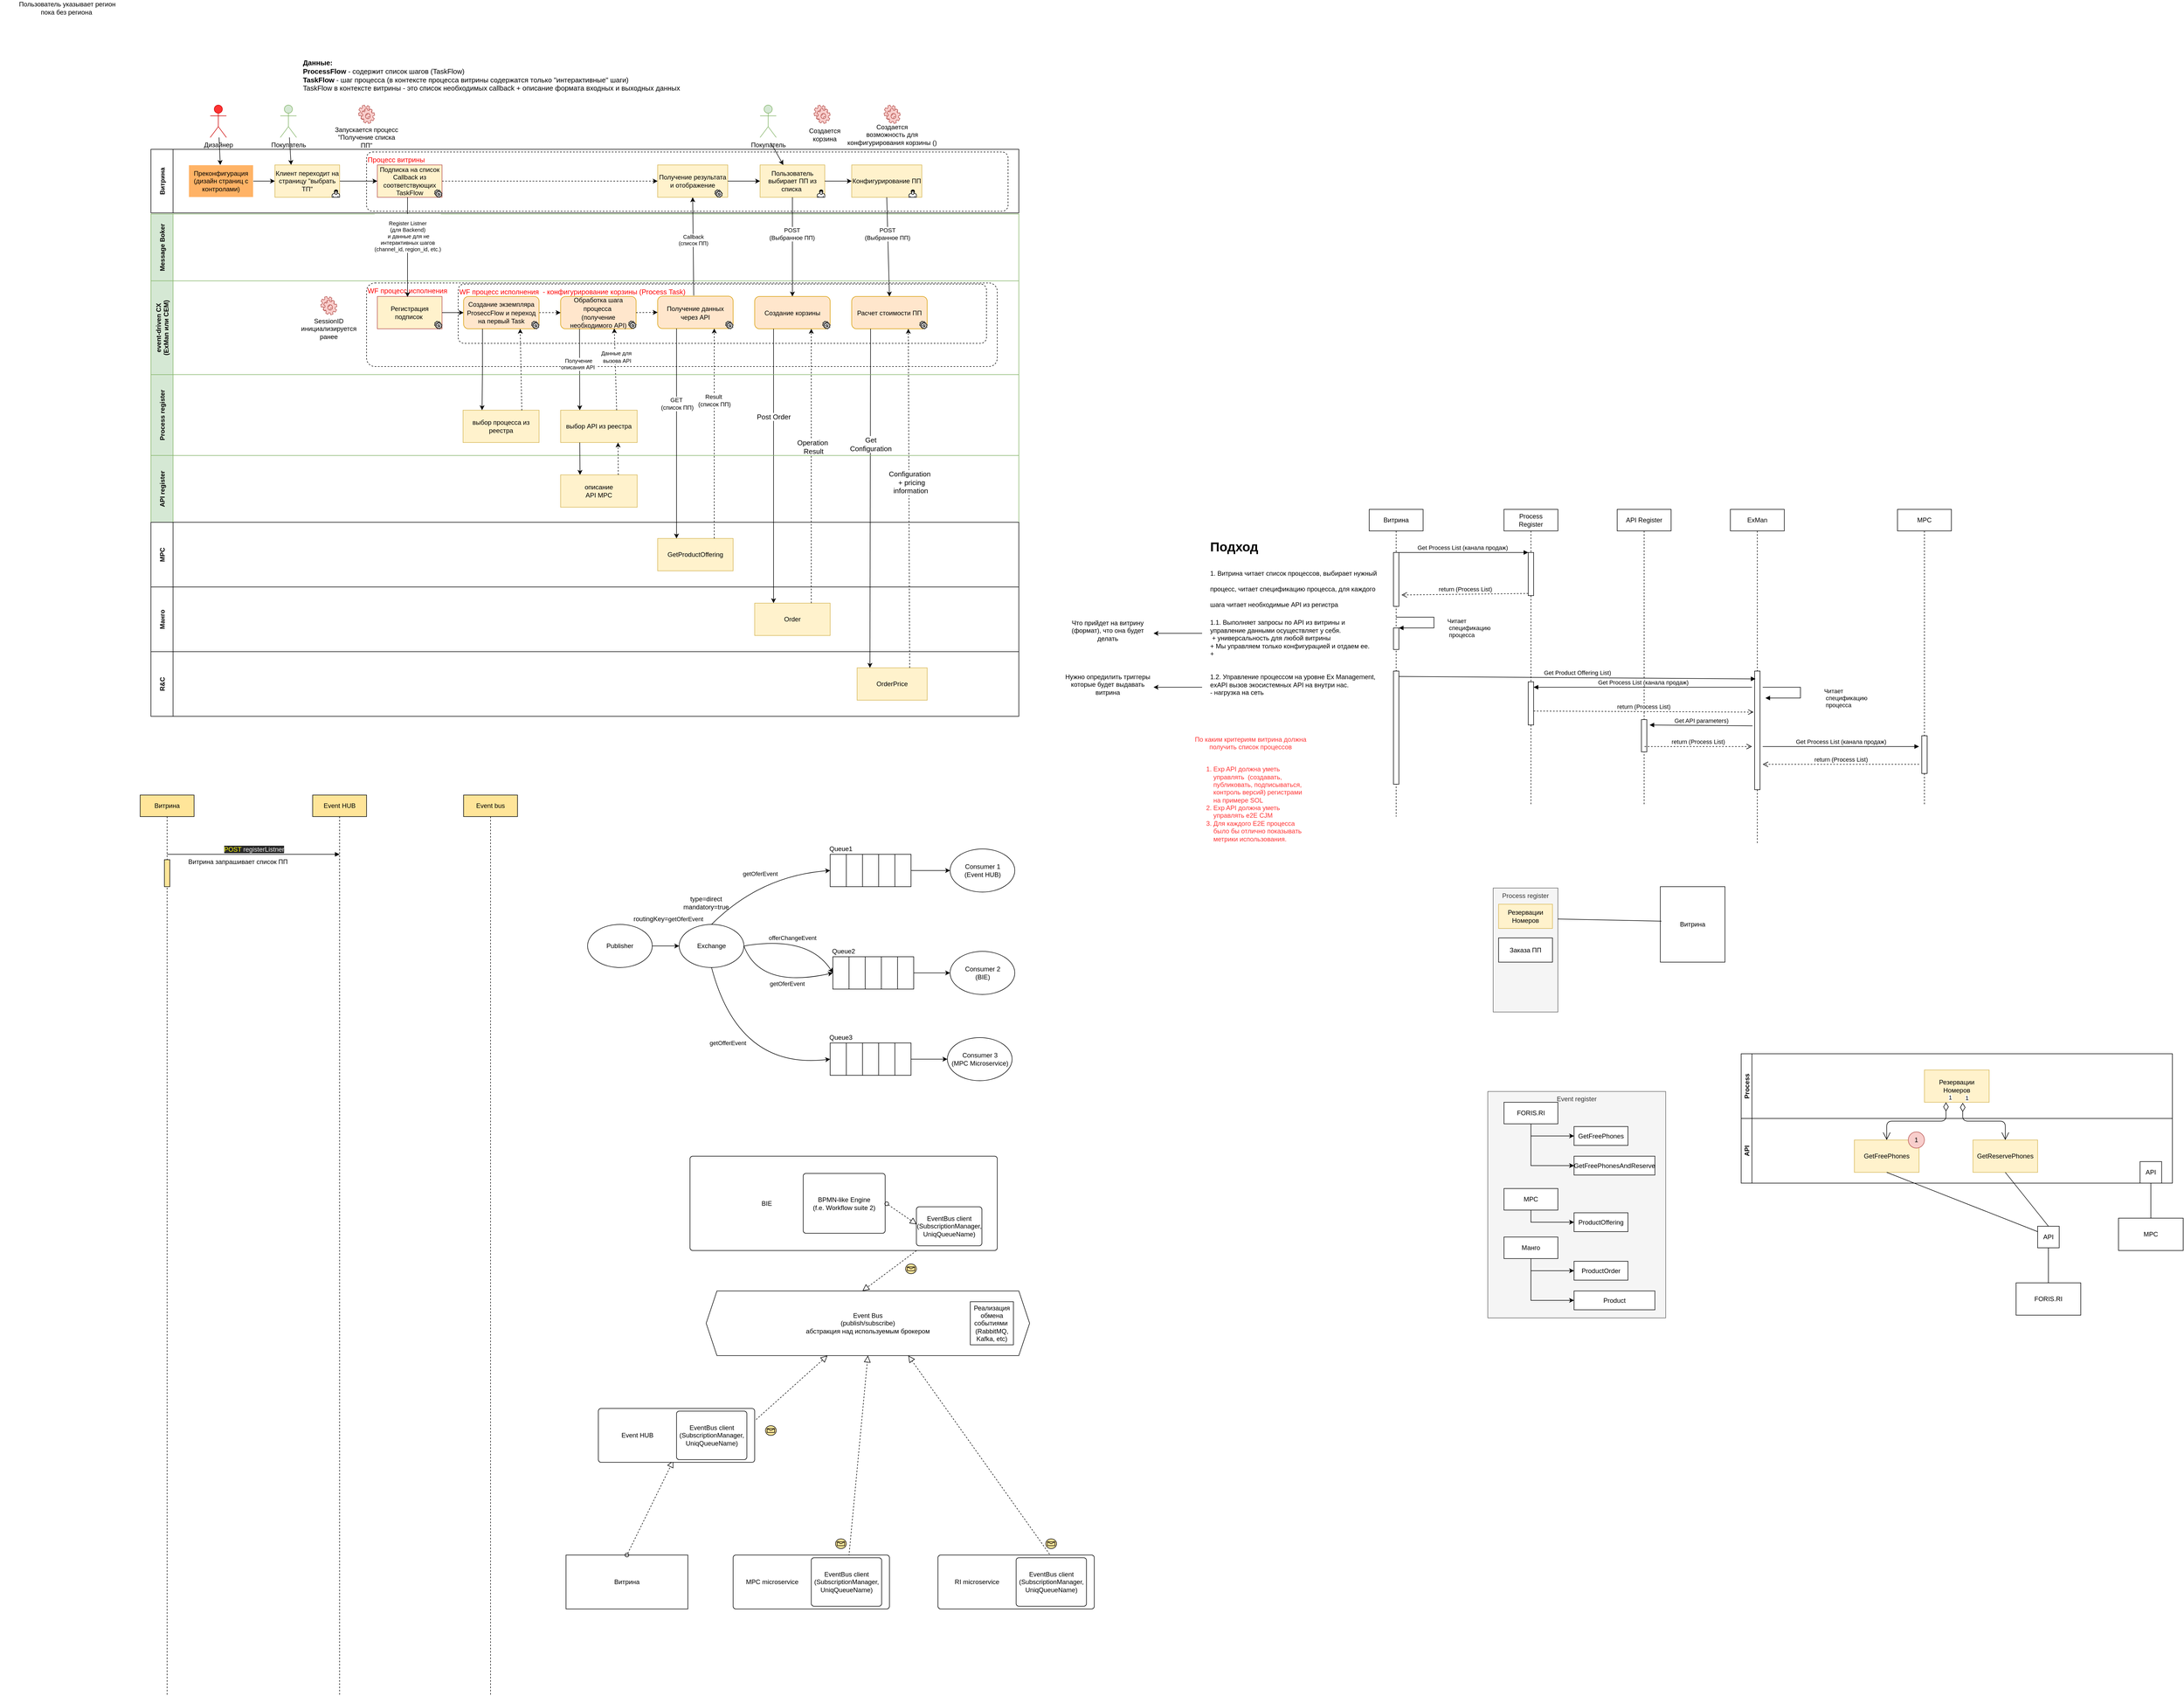 <mxfile version="14.2.7" type="github" pages="2">
  <diagram id="ampolG_5GsY7RyZEAxuc" name="Page-1">
    <mxGraphModel dx="4783" dy="3460" grid="1" gridSize="10" guides="1" tooltips="1" connect="1" arrows="1" fold="1" page="1" pageScale="1" pageWidth="827" pageHeight="1169" math="0" shadow="0">
      <root>
        <mxCell id="0" />
        <mxCell id="1" parent="0" />
        <mxCell id="l9fvW6IpLqPsWSM8g6z7-1" value="WF процесс исполнения  - конфигурирование корзины (Process Task) " style="rounded=1;arcSize=10;dashed=1;strokeColor=#000000;fillColor=none;gradientColor=none;strokeWidth=1;align=left;verticalAlign=top;fontColor=#FF0000;fontSize=13;" parent="1" vertex="1">
          <mxGeometry x="-1570" y="-1028" width="980" height="110" as="geometry" />
        </mxCell>
        <mxCell id="3lgOOLcY4nh7JQliI2cl-52" value="Message Boker" style="swimlane;startSize=41;horizontal=0;fillColor=#d5e8d4;strokeColor=#82b366;" parent="1" vertex="1">
          <mxGeometry x="-2140" y="-1158" width="1610" height="124" as="geometry" />
        </mxCell>
        <mxCell id="3lgOOLcY4nh7JQliI2cl-18" value="Процесс витрины" style="rounded=1;arcSize=10;dashed=1;strokeColor=#000000;fillColor=none;gradientColor=none;strokeWidth=1;align=left;verticalAlign=top;fontColor=#FF0000;fontSize=13;" parent="3lgOOLcY4nh7JQliI2cl-52" vertex="1">
          <mxGeometry x="400" y="-115" width="1190" height="110" as="geometry" />
        </mxCell>
        <mxCell id="7CwtNrb2YRD0Z08rC34O-2" value="Пользователь выбирает ПП из списка&amp;nbsp;" style="whiteSpace=wrap;html=1;rounded=0;strokeColor=#d6b656;fillColor=#fff2cc;" parent="3lgOOLcY4nh7JQliI2cl-52" vertex="1">
          <mxGeometry x="1130" y="-91" width="120" height="60" as="geometry" />
        </mxCell>
        <mxCell id="WmLkj7Jy5HLzKdstQBMT-10" value="Конфигурирование ПП" style="whiteSpace=wrap;html=1;rounded=0;strokeColor=#d6b656;fillColor=#fff2cc;" parent="3lgOOLcY4nh7JQliI2cl-52" vertex="1">
          <mxGeometry x="1300" y="-91" width="130" height="60" as="geometry" />
        </mxCell>
        <mxCell id="WmLkj7Jy5HLzKdstQBMT-11" value="" style="edgeStyle=orthogonalEdgeStyle;rounded=0;orthogonalLoop=1;jettySize=auto;html=1;entryX=0;entryY=0.5;entryDx=0;entryDy=0;" parent="3lgOOLcY4nh7JQliI2cl-52" source="7CwtNrb2YRD0Z08rC34O-2" target="WmLkj7Jy5HLzKdstQBMT-10" edge="1">
          <mxGeometry relative="1" as="geometry" />
        </mxCell>
        <mxCell id="3lgOOLcY4nh7JQliI2cl-37" value="Process register" style="swimlane;startSize=41;horizontal=0;fillColor=#d5e8d4;strokeColor=#82b366;" parent="1" vertex="1">
          <mxGeometry x="-2140" y="-860" width="1610" height="150" as="geometry" />
        </mxCell>
        <mxCell id="3lgOOLcY4nh7JQliI2cl-11" value="WF процесс исполнения  " style="rounded=1;arcSize=10;dashed=1;strokeColor=#000000;fillColor=none;gradientColor=none;strokeWidth=1;align=left;verticalAlign=top;fontColor=#FF0000;fontSize=13;" parent="3lgOOLcY4nh7JQliI2cl-37" vertex="1">
          <mxGeometry x="400" y="-170" width="1170" height="155" as="geometry" />
        </mxCell>
        <mxCell id="3lgOOLcY4nh7JQliI2cl-16" value="выбор API из реестра" style="rounded=0;whiteSpace=wrap;html=1;fillColor=#fff2cc;strokeColor=#d6b656;" parent="3lgOOLcY4nh7JQliI2cl-37" vertex="1">
          <mxGeometry x="760" y="66" width="142" height="60" as="geometry" />
        </mxCell>
        <mxCell id="3lgOOLcY4nh7JQliI2cl-12" value="выбор процесса из реестра" style="rounded=0;whiteSpace=wrap;html=1;fillColor=#fff2cc;strokeColor=#d6b656;" parent="3lgOOLcY4nh7JQliI2cl-37" vertex="1">
          <mxGeometry x="579" y="66" width="141" height="60" as="geometry" />
        </mxCell>
        <mxCell id="WP0imsZewuefQ5bBW2uw-7" value="Order" style="rounded=0;whiteSpace=wrap;html=1;fillColor=#fff2cc;strokeColor=#d6b656;" parent="3lgOOLcY4nh7JQliI2cl-37" vertex="1">
          <mxGeometry x="1120" y="424" width="140" height="60" as="geometry" />
        </mxCell>
        <mxCell id="WP0imsZewuefQ5bBW2uw-9" value="OrderPrice" style="rounded=0;whiteSpace=wrap;html=1;fillColor=#fff2cc;strokeColor=#d6b656;" parent="3lgOOLcY4nh7JQliI2cl-37" vertex="1">
          <mxGeometry x="1310" y="544" width="130" height="60" as="geometry" />
        </mxCell>
        <mxCell id="l9fvW6IpLqPsWSM8g6z7-2" value="&lt;span style=&quot;font-size: 12px&quot;&gt;Обработка шага процесса&amp;nbsp;&lt;/span&gt;&lt;br style=&quot;font-size: 12px&quot;&gt;&lt;span style=&quot;font-size: 12px&quot;&gt;(получение необходимого API)&lt;/span&gt;" style="shape=ext;rounded=1;html=1;whiteSpace=wrap;fontSize=13;fillColor=#ffe6cc;strokeColor=#d79b00;" parent="3lgOOLcY4nh7JQliI2cl-37" vertex="1">
          <mxGeometry x="760" y="-145" width="140" height="60" as="geometry" />
        </mxCell>
        <mxCell id="3lgOOLcY4nh7JQliI2cl-35" value="" style="rounded=0;orthogonalLoop=1;jettySize=auto;html=1;exitX=0.25;exitY=1;exitDx=0;exitDy=0;entryX=0.25;entryY=0;entryDx=0;entryDy=0;" parent="3lgOOLcY4nh7JQliI2cl-37" source="l9fvW6IpLqPsWSM8g6z7-2" target="3lgOOLcY4nh7JQliI2cl-16" edge="1">
          <mxGeometry relative="1" as="geometry">
            <mxPoint x="1036" y="-80" as="sourcePoint" />
            <mxPoint x="1066" y="60" as="targetPoint" />
          </mxGeometry>
        </mxCell>
        <mxCell id="3lgOOLcY4nh7JQliI2cl-36" value="Получение &lt;br&gt;описания API&amp;nbsp;" style="text;html=1;align=center;verticalAlign=middle;resizable=0;points=[];labelBackgroundColor=#ffffff;fontSize=10;fontColor=#000000;" parent="3lgOOLcY4nh7JQliI2cl-35" vertex="1" connectable="0">
          <mxGeometry x="-0.2" relative="1" as="geometry">
            <mxPoint x="-2.05" y="3.79" as="offset" />
          </mxGeometry>
        </mxCell>
        <mxCell id="3lgOOLcY4nh7JQliI2cl-33" value="" style="rounded=0;orthogonalLoop=1;jettySize=auto;html=1;dashed=1;exitX=0.732;exitY=0;exitDx=0;exitDy=0;exitPerimeter=0;entryX=0.711;entryY=0.987;entryDx=0;entryDy=0;entryPerimeter=0;" parent="3lgOOLcY4nh7JQliI2cl-37" source="3lgOOLcY4nh7JQliI2cl-16" target="l9fvW6IpLqPsWSM8g6z7-2" edge="1">
          <mxGeometry relative="1" as="geometry">
            <mxPoint x="1000" y="50" as="sourcePoint" />
            <mxPoint x="830" y="-84" as="targetPoint" />
          </mxGeometry>
        </mxCell>
        <mxCell id="3lgOOLcY4nh7JQliI2cl-109" value="&lt;span style=&quot;font-size: 10px&quot;&gt;Данные для&lt;/span&gt;&lt;br style=&quot;font-size: 10px&quot;&gt;&lt;span style=&quot;font-size: 10px&quot;&gt;&amp;nbsp;вызова API&lt;/span&gt;" style="edgeLabel;html=1;align=center;verticalAlign=middle;resizable=0;points=[];" parent="3lgOOLcY4nh7JQliI2cl-33" vertex="1" connectable="0">
          <mxGeometry x="0.307" y="-2" relative="1" as="geometry">
            <mxPoint as="offset" />
          </mxGeometry>
        </mxCell>
        <mxCell id="l9fvW6IpLqPsWSM8g6z7-5" value="" style="shape=mxgraph.bpmn.service_task;html=1;outlineConnect=0;" parent="3lgOOLcY4nh7JQliI2cl-37" vertex="1">
          <mxGeometry x="886" y="-99.5" width="14" height="14" as="geometry" />
        </mxCell>
        <mxCell id="l9fvW6IpLqPsWSM8g6z7-4" value="&lt;span style=&quot;font-size: 12px&quot;&gt;Получение данных через API&lt;/span&gt;" style="shape=ext;rounded=1;html=1;whiteSpace=wrap;fontSize=13;fillColor=#ffe6cc;strokeColor=#d79b00;" parent="3lgOOLcY4nh7JQliI2cl-37" vertex="1">
          <mxGeometry x="940" y="-145.5" width="140" height="60" as="geometry" />
        </mxCell>
        <mxCell id="3lgOOLcY4nh7JQliI2cl-4" value="" style="edgeStyle=none;rounded=0;orthogonalLoop=1;jettySize=auto;html=1;dashed=1;fontSize=10;fontColor=#FF0000;entryX=0;entryY=0.5;entryDx=0;entryDy=0;exitX=1;exitY=0.5;exitDx=0;exitDy=0;" parent="3lgOOLcY4nh7JQliI2cl-37" source="l9fvW6IpLqPsWSM8g6z7-2" target="l9fvW6IpLqPsWSM8g6z7-4" edge="1">
          <mxGeometry relative="1" as="geometry">
            <mxPoint x="940" y="-114" as="targetPoint" />
          </mxGeometry>
        </mxCell>
        <mxCell id="WmLkj7Jy5HLzKdstQBMT-2" value="" style="shape=mxgraph.bpmn.service_task;html=1;outlineConnect=0;" parent="3lgOOLcY4nh7JQliI2cl-37" vertex="1">
          <mxGeometry x="1066" y="-99" width="14" height="14" as="geometry" />
        </mxCell>
        <mxCell id="l9fvW6IpLqPsWSM8g6z7-6" value="&lt;span style=&quot;font-size: 12px&quot;&gt;Создание корзины&lt;/span&gt;" style="shape=ext;rounded=1;html=1;whiteSpace=wrap;fontSize=13;fillColor=#ffe6cc;strokeColor=#d79b00;" parent="3lgOOLcY4nh7JQliI2cl-37" vertex="1">
          <mxGeometry x="1120" y="-145" width="140" height="60" as="geometry" />
        </mxCell>
        <mxCell id="l9fvW6IpLqPsWSM8g6z7-7" value="&lt;span style=&quot;font-size: 12px&quot;&gt;Расчет стоимости ПП&lt;/span&gt;" style="shape=ext;rounded=1;html=1;whiteSpace=wrap;fontSize=13;fillColor=#ffe6cc;strokeColor=#d79b00;" parent="3lgOOLcY4nh7JQliI2cl-37" vertex="1">
          <mxGeometry x="1300" y="-145" width="140" height="60" as="geometry" />
        </mxCell>
        <mxCell id="WmLkj7Jy5HLzKdstQBMT-1" value="" style="shape=mxgraph.bpmn.service_task;html=1;outlineConnect=0;" parent="3lgOOLcY4nh7JQliI2cl-37" vertex="1">
          <mxGeometry x="1246" y="-99" width="14" height="14" as="geometry" />
        </mxCell>
        <mxCell id="hdPawv-QxWdfTENFE97i-4" value="" style="shape=mxgraph.bpmn.service_task;html=1;outlineConnect=0;" parent="3lgOOLcY4nh7JQliI2cl-37" vertex="1">
          <mxGeometry x="1426" y="-99" width="14" height="14" as="geometry" />
        </mxCell>
        <mxCell id="WP0imsZewuefQ5bBW2uw-2" style="edgeStyle=none;orthogonalLoop=1;jettySize=auto;html=1;entryX=0.75;entryY=1;entryDx=0;entryDy=0;exitX=0.75;exitY=0;exitDx=0;exitDy=0;dashed=1" parent="3lgOOLcY4nh7JQliI2cl-37" source="WP0imsZewuefQ5bBW2uw-7" target="l9fvW6IpLqPsWSM8g6z7-6" edge="1">
          <mxGeometry relative="1" as="geometry">
            <mxPoint x="3360" y="1169" as="sourcePoint" />
            <mxPoint x="1220" y="-80" as="targetPoint" />
          </mxGeometry>
        </mxCell>
        <mxCell id="8du9Shdw4cpLJU6nhYkG-8" value="Operation&lt;br&gt;&amp;nbsp;Result" style="edgeLabel;html=1;align=center;verticalAlign=middle;resizable=0;points=[];fontSize=13;" parent="WP0imsZewuefQ5bBW2uw-2" vertex="1" connectable="0">
          <mxGeometry x="0.142" y="-2" relative="1" as="geometry">
            <mxPoint as="offset" />
          </mxGeometry>
        </mxCell>
        <mxCell id="WP0imsZewuefQ5bBW2uw-1" style="edgeStyle=none;orthogonalLoop=1;jettySize=auto;html=1;entryX=0.25;entryY=0;entryDx=0;entryDy=0;exitX=0.25;exitY=1;exitDx=0;exitDy=0;" parent="3lgOOLcY4nh7JQliI2cl-37" source="l9fvW6IpLqPsWSM8g6z7-6" target="WP0imsZewuefQ5bBW2uw-7" edge="1">
          <mxGeometry relative="1" as="geometry">
            <mxPoint x="1160" y="-80" as="sourcePoint" />
            <mxPoint x="3300" y="1169" as="targetPoint" />
          </mxGeometry>
        </mxCell>
        <mxCell id="8du9Shdw4cpLJU6nhYkG-7" value="Post Order" style="edgeLabel;html=1;align=center;verticalAlign=middle;resizable=0;points=[];fontSize=13;" parent="WP0imsZewuefQ5bBW2uw-1" vertex="1" connectable="0">
          <mxGeometry x="-0.361" relative="1" as="geometry">
            <mxPoint as="offset" />
          </mxGeometry>
        </mxCell>
        <mxCell id="WP0imsZewuefQ5bBW2uw-4" style="edgeStyle=none;orthogonalLoop=1;jettySize=auto;html=1;entryX=0.183;entryY=0;entryDx=0;entryDy=0;exitX=0.25;exitY=1;exitDx=0;exitDy=0;entryPerimeter=0;" parent="3lgOOLcY4nh7JQliI2cl-37" source="l9fvW6IpLqPsWSM8g6z7-7" target="WP0imsZewuefQ5bBW2uw-9" edge="1">
          <mxGeometry relative="1" as="geometry">
            <mxPoint x="1330" y="-80" as="sourcePoint" />
            <mxPoint x="3470" y="1130" as="targetPoint" />
          </mxGeometry>
        </mxCell>
        <mxCell id="8du9Shdw4cpLJU6nhYkG-9" value="Get &lt;br&gt;Configuration" style="edgeLabel;html=1;align=center;verticalAlign=middle;resizable=0;points=[];fontSize=13;" parent="WP0imsZewuefQ5bBW2uw-4" vertex="1" connectable="0">
          <mxGeometry x="-0.319" relative="1" as="geometry">
            <mxPoint as="offset" />
          </mxGeometry>
        </mxCell>
        <mxCell id="WP0imsZewuefQ5bBW2uw-5" style="edgeStyle=none;orthogonalLoop=1;jettySize=auto;html=1;entryX=0.75;entryY=1;entryDx=0;entryDy=0;exitX=0.75;exitY=0;exitDx=0;exitDy=0;dashed=1;" parent="3lgOOLcY4nh7JQliI2cl-37" source="WP0imsZewuefQ5bBW2uw-9" target="l9fvW6IpLqPsWSM8g6z7-7" edge="1">
          <mxGeometry relative="1" as="geometry">
            <mxPoint x="3530" y="1130" as="sourcePoint" />
            <mxPoint x="1390" y="-80" as="targetPoint" />
          </mxGeometry>
        </mxCell>
        <mxCell id="8du9Shdw4cpLJU6nhYkG-10" value="Configuration&amp;nbsp;&lt;br&gt;&amp;nbsp;+ pricing &lt;br&gt;information" style="edgeLabel;html=1;align=center;verticalAlign=middle;resizable=0;points=[];fontSize=13;" parent="WP0imsZewuefQ5bBW2uw-5" vertex="1" connectable="0">
          <mxGeometry x="0.094" y="-3" relative="1" as="geometry">
            <mxPoint as="offset" />
          </mxGeometry>
        </mxCell>
        <mxCell id="3lgOOLcY4nh7JQliI2cl-17" value="Витрина" style="swimlane;startSize=41;horizontal=0;" parent="1" vertex="1">
          <mxGeometry x="-2140" y="-1278" width="1610" height="118" as="geometry" />
        </mxCell>
        <mxCell id="3lgOOLcY4nh7JQliI2cl-103" style="edgeStyle=none;orthogonalLoop=1;jettySize=auto;html=1;entryX=0;entryY=0.5;entryDx=0;entryDy=0;dashed=1;" parent="3lgOOLcY4nh7JQliI2cl-17" source="3lgOOLcY4nh7JQliI2cl-44" target="3lgOOLcY4nh7JQliI2cl-26" edge="1">
          <mxGeometry relative="1" as="geometry">
            <mxPoint x="940" y="59" as="targetPoint" />
          </mxGeometry>
        </mxCell>
        <mxCell id="3lgOOLcY4nh7JQliI2cl-44" value="Подписка на список Callback из соответствующих TaskFlow" style="rounded=0;whiteSpace=wrap;html=1;fillColor=#FFF2CC;strokeColor=#b85450;" parent="3lgOOLcY4nh7JQliI2cl-17" vertex="1">
          <mxGeometry x="420" y="29" width="120" height="60" as="geometry" />
        </mxCell>
        <mxCell id="3lgOOLcY4nh7JQliI2cl-19" value="" style="edgeStyle=orthogonalEdgeStyle;rounded=0;orthogonalLoop=1;jettySize=auto;html=1;entryX=0;entryY=0.5;entryDx=0;entryDy=0;" parent="3lgOOLcY4nh7JQliI2cl-17" source="3lgOOLcY4nh7JQliI2cl-20" target="3lgOOLcY4nh7JQliI2cl-44" edge="1">
          <mxGeometry relative="1" as="geometry" />
        </mxCell>
        <mxCell id="3lgOOLcY4nh7JQliI2cl-20" value="Клиент переходит на страницу &quot;выбрать ТП&quot;" style="rounded=0;whiteSpace=wrap;html=1;fillColor=#fff2cc;strokeColor=#d6b656;" parent="3lgOOLcY4nh7JQliI2cl-17" vertex="1">
          <mxGeometry x="230" y="29" width="120" height="60" as="geometry" />
        </mxCell>
        <mxCell id="3lgOOLcY4nh7JQliI2cl-23" value="" style="shape=mxgraph.bpmn.service_task;html=1;outlineConnect=0;" parent="3lgOOLcY4nh7JQliI2cl-17" vertex="1">
          <mxGeometry x="526" y="75" width="14" height="14" as="geometry" />
        </mxCell>
        <mxCell id="3lgOOLcY4nh7JQliI2cl-24" value="" style="shape=mxgraph.bpmn.user_task;html=1;outlineConnect=0;" parent="3lgOOLcY4nh7JQliI2cl-17" vertex="1">
          <mxGeometry x="336" y="75" width="14" height="14" as="geometry" />
        </mxCell>
        <mxCell id="3lgOOLcY4nh7JQliI2cl-26" value="Получение результата и отображение" style="rounded=0;whiteSpace=wrap;html=1;fillColor=#fff2cc;strokeColor=#d6b656;" parent="3lgOOLcY4nh7JQliI2cl-17" vertex="1">
          <mxGeometry x="940" y="29" width="130" height="60" as="geometry" />
        </mxCell>
        <mxCell id="3lgOOLcY4nh7JQliI2cl-82" value="Преконфигурация (дизайн страниц с контролами)" style="rounded=0;whiteSpace=wrap;html=1;strokeColor=#FFFFFF;fillColor=#FFB366;" parent="3lgOOLcY4nh7JQliI2cl-17" vertex="1">
          <mxGeometry x="70" y="29" width="120" height="60" as="geometry" />
        </mxCell>
        <mxCell id="3lgOOLcY4nh7JQliI2cl-86" value="" style="endArrow=classic;html=1;exitX=1;exitY=0.5;exitDx=0;exitDy=0;entryX=0;entryY=0.5;entryDx=0;entryDy=0;" parent="3lgOOLcY4nh7JQliI2cl-17" source="3lgOOLcY4nh7JQliI2cl-82" target="3lgOOLcY4nh7JQliI2cl-20" edge="1">
          <mxGeometry width="50" height="50" relative="1" as="geometry">
            <mxPoint x="550" y="158" as="sourcePoint" />
            <mxPoint x="600" y="108" as="targetPoint" />
          </mxGeometry>
        </mxCell>
        <mxCell id="hdPawv-QxWdfTENFE97i-1" value="" style="shape=mxgraph.bpmn.user_task;html=1;outlineConnect=0;" parent="3lgOOLcY4nh7JQliI2cl-17" vertex="1">
          <mxGeometry x="1236" y="75" width="14" height="14" as="geometry" />
        </mxCell>
        <mxCell id="hdPawv-QxWdfTENFE97i-2" value="" style="shape=mxgraph.bpmn.user_task;html=1;outlineConnect=0;" parent="3lgOOLcY4nh7JQliI2cl-17" vertex="1">
          <mxGeometry x="1406" y="75" width="14" height="14" as="geometry" />
        </mxCell>
        <mxCell id="hdPawv-QxWdfTENFE97i-3" value="" style="shape=mxgraph.bpmn.service_task;html=1;outlineConnect=0;" parent="3lgOOLcY4nh7JQliI2cl-17" vertex="1">
          <mxGeometry x="1046" y="75" width="14" height="14" as="geometry" />
        </mxCell>
        <mxCell id="I4ma-wWeDAZJkw1Mpciw-2" value="Резервации Номеров" style="rounded=0;whiteSpace=wrap;html=1;fillColor=#fff2cc;strokeColor=#d6b656;" parent="1" vertex="1">
          <mxGeometry x="1150" y="430" width="120" height="60" as="geometry" />
        </mxCell>
        <mxCell id="I4ma-wWeDAZJkw1Mpciw-3" value="GetFreePhones" style="rounded=0;whiteSpace=wrap;html=1;fillColor=#fff2cc;strokeColor=#d6b656;" parent="1" vertex="1">
          <mxGeometry x="1020" y="560" width="120" height="60" as="geometry" />
        </mxCell>
        <mxCell id="I4ma-wWeDAZJkw1Mpciw-4" value="GetReservePhones" style="rounded=0;whiteSpace=wrap;html=1;fillColor=#fff2cc;strokeColor=#d6b656;" parent="1" vertex="1">
          <mxGeometry x="1240" y="560" width="120" height="60" as="geometry" />
        </mxCell>
        <mxCell id="I4ma-wWeDAZJkw1Mpciw-6" value="1" style="endArrow=open;html=1;endSize=12;startArrow=diamondThin;startSize=14;startFill=0;edgeStyle=orthogonalEdgeStyle;align=left;verticalAlign=bottom;exitX=0.333;exitY=1;exitDx=0;exitDy=0;exitPerimeter=0;" parent="1" source="I4ma-wWeDAZJkw1Mpciw-2" target="I4ma-wWeDAZJkw1Mpciw-3" edge="1">
          <mxGeometry x="-1" y="3" relative="1" as="geometry">
            <mxPoint x="1070" y="730" as="sourcePoint" />
            <mxPoint x="1240" y="730" as="targetPoint" />
          </mxGeometry>
        </mxCell>
        <mxCell id="I4ma-wWeDAZJkw1Mpciw-7" value="1" style="endArrow=open;html=1;endSize=12;startArrow=diamondThin;startSize=14;startFill=0;edgeStyle=orthogonalEdgeStyle;align=left;verticalAlign=bottom;exitX=0.592;exitY=1.017;exitDx=0;exitDy=0;exitPerimeter=0;" parent="1" source="I4ma-wWeDAZJkw1Mpciw-2" target="I4ma-wWeDAZJkw1Mpciw-4" edge="1">
          <mxGeometry x="-1" y="3" relative="1" as="geometry">
            <mxPoint x="1169.96" y="480" as="sourcePoint" />
            <mxPoint x="1090" y="570" as="targetPoint" />
          </mxGeometry>
        </mxCell>
        <mxCell id="I4ma-wWeDAZJkw1Mpciw-10" value="Витрина" style="rounded=0;whiteSpace=wrap;html=1;" parent="1" vertex="1">
          <mxGeometry x="660" y="90" width="120" height="140" as="geometry" />
        </mxCell>
        <mxCell id="I4ma-wWeDAZJkw1Mpciw-11" value="MPC" style="rounded=0;whiteSpace=wrap;html=1;" parent="1" vertex="1">
          <mxGeometry x="1510" y="705" width="120" height="60" as="geometry" />
        </mxCell>
        <mxCell id="I4ma-wWeDAZJkw1Mpciw-12" value="API" style="whiteSpace=wrap;html=1;aspect=fixed;" parent="1" vertex="1">
          <mxGeometry x="1550" y="600" width="40" height="40" as="geometry" />
        </mxCell>
        <mxCell id="I4ma-wWeDAZJkw1Mpciw-14" value="" style="endArrow=none;html=1;exitX=0.5;exitY=0;exitDx=0;exitDy=0;entryX=0.5;entryY=1;entryDx=0;entryDy=0;" parent="1" source="I4ma-wWeDAZJkw1Mpciw-11" target="I4ma-wWeDAZJkw1Mpciw-12" edge="1">
          <mxGeometry width="50" height="50" relative="1" as="geometry">
            <mxPoint x="1180" y="540" as="sourcePoint" />
            <mxPoint x="1230" y="490" as="targetPoint" />
          </mxGeometry>
        </mxCell>
        <mxCell id="I4ma-wWeDAZJkw1Mpciw-16" value="Process register" style="rounded=0;whiteSpace=wrap;html=1;verticalAlign=top;fillColor=#f5f5f5;strokeColor=#666666;fontColor=#333333;" parent="1" vertex="1">
          <mxGeometry x="350" y="92.5" width="120" height="230" as="geometry" />
        </mxCell>
        <mxCell id="I4ma-wWeDAZJkw1Mpciw-17" value="Резервации Номеров" style="rounded=0;whiteSpace=wrap;html=1;fillColor=#fff2cc;strokeColor=#d6b656;" parent="1" vertex="1">
          <mxGeometry x="360" y="122.5" width="100" height="45" as="geometry" />
        </mxCell>
        <mxCell id="I4ma-wWeDAZJkw1Mpciw-18" value="Заказа ПП" style="rounded=0;whiteSpace=wrap;html=1;" parent="1" vertex="1">
          <mxGeometry x="360" y="185" width="100" height="45" as="geometry" />
        </mxCell>
        <mxCell id="I4ma-wWeDAZJkw1Mpciw-21" value="Витрина" style="shape=umlLifeline;perimeter=lifelinePerimeter;whiteSpace=wrap;html=1;container=1;collapsible=0;recursiveResize=0;outlineConnect=0;" parent="1" vertex="1">
          <mxGeometry x="120" y="-610" width="100" height="570" as="geometry" />
        </mxCell>
        <mxCell id="I4ma-wWeDAZJkw1Mpciw-26" value="" style="html=1;points=[];perimeter=orthogonalPerimeter;" parent="I4ma-wWeDAZJkw1Mpciw-21" vertex="1">
          <mxGeometry x="45" y="80" width="10" height="100" as="geometry" />
        </mxCell>
        <mxCell id="I4ma-wWeDAZJkw1Mpciw-54" value="" style="html=1;points=[];perimeter=orthogonalPerimeter;fontColor=#000000;" parent="I4ma-wWeDAZJkw1Mpciw-21" vertex="1">
          <mxGeometry x="45" y="300" width="10" height="210" as="geometry" />
        </mxCell>
        <mxCell id="I4ma-wWeDAZJkw1Mpciw-22" value="Process&lt;br&gt;Register" style="shape=umlLifeline;perimeter=lifelinePerimeter;whiteSpace=wrap;html=1;container=1;collapsible=0;recursiveResize=0;outlineConnect=0;" parent="1" vertex="1">
          <mxGeometry x="370" y="-610" width="100" height="550" as="geometry" />
        </mxCell>
        <mxCell id="I4ma-wWeDAZJkw1Mpciw-27" value="" style="html=1;points=[];perimeter=orthogonalPerimeter;" parent="I4ma-wWeDAZJkw1Mpciw-22" vertex="1">
          <mxGeometry x="45" y="80" width="10" height="80" as="geometry" />
        </mxCell>
        <mxCell id="6xk-dBPFCgzjhm5DXFw_-33" value="" style="html=1;points=[];perimeter=orthogonalPerimeter;" parent="I4ma-wWeDAZJkw1Mpciw-22" vertex="1">
          <mxGeometry x="45" y="320" width="10" height="80" as="geometry" />
        </mxCell>
        <mxCell id="I4ma-wWeDAZJkw1Mpciw-28" value="Get Process List (канала продаж)" style="html=1;verticalAlign=bottom;endArrow=block;entryX=0;entryY=0;" parent="1" source="I4ma-wWeDAZJkw1Mpciw-21" target="I4ma-wWeDAZJkw1Mpciw-27" edge="1">
          <mxGeometry relative="1" as="geometry">
            <mxPoint x="95" y="-420" as="sourcePoint" />
          </mxGeometry>
        </mxCell>
        <mxCell id="I4ma-wWeDAZJkw1Mpciw-29" value="return (Process List)" style="html=1;verticalAlign=bottom;endArrow=open;dashed=1;endSize=8;exitX=0;exitY=0.95;entryX=1.5;entryY=0.788;entryDx=0;entryDy=0;entryPerimeter=0;" parent="1" source="I4ma-wWeDAZJkw1Mpciw-27" target="I4ma-wWeDAZJkw1Mpciw-26" edge="1">
          <mxGeometry relative="1" as="geometry">
            <mxPoint x="95" y="-344" as="targetPoint" />
          </mxGeometry>
        </mxCell>
        <mxCell id="I4ma-wWeDAZJkw1Mpciw-30" value="" style="endArrow=none;html=1;exitX=1;exitY=0.25;exitDx=0;exitDy=0;entryX=0.017;entryY=0.457;entryDx=0;entryDy=0;entryPerimeter=0;" parent="1" source="I4ma-wWeDAZJkw1Mpciw-16" target="I4ma-wWeDAZJkw1Mpciw-10" edge="1">
          <mxGeometry width="50" height="50" relative="1" as="geometry">
            <mxPoint x="560" y="192.5" as="sourcePoint" />
            <mxPoint x="610" y="142.5" as="targetPoint" />
          </mxGeometry>
        </mxCell>
        <mxCell id="I4ma-wWeDAZJkw1Mpciw-31" value="По каким критериям витрина должна получить список процессов&lt;br&gt;&lt;br&gt;&lt;div style=&quot;text-align: left&quot;&gt;&lt;ol&gt;&lt;li&gt;Exp API должна уметь управлять&amp;nbsp; (создавать, публиковать, подписываться, контроль версий) регистрами на примере SOL&lt;/li&gt;&lt;li&gt;Exp API должна уметь управлять e2E CJM&lt;/li&gt;&lt;li&gt;Для каждого E2E процесса было бы отлично показывать метрики использования.&lt;/li&gt;&lt;/ol&gt;&lt;/div&gt;" style="text;html=1;strokeColor=none;fillColor=none;align=center;verticalAlign=middle;whiteSpace=wrap;rounded=0;fontColor=#FF3333;" parent="1" vertex="1">
          <mxGeometry x="-210" y="-190" width="220" height="210" as="geometry" />
        </mxCell>
        <mxCell id="I4ma-wWeDAZJkw1Mpciw-32" value="FORIS.RI" style="rounded=0;whiteSpace=wrap;html=1;" parent="1" vertex="1">
          <mxGeometry x="1320" y="825" width="120" height="60" as="geometry" />
        </mxCell>
        <mxCell id="I4ma-wWeDAZJkw1Mpciw-33" value="API" style="whiteSpace=wrap;html=1;aspect=fixed;" parent="1" vertex="1">
          <mxGeometry x="1360" y="720" width="40" height="40" as="geometry" />
        </mxCell>
        <mxCell id="I4ma-wWeDAZJkw1Mpciw-34" value="" style="endArrow=none;html=1;exitX=0.5;exitY=0;exitDx=0;exitDy=0;entryX=0.5;entryY=1;entryDx=0;entryDy=0;" parent="1" source="I4ma-wWeDAZJkw1Mpciw-32" target="I4ma-wWeDAZJkw1Mpciw-33" edge="1">
          <mxGeometry width="50" height="50" relative="1" as="geometry">
            <mxPoint x="990" y="660" as="sourcePoint" />
            <mxPoint x="1040" y="610" as="targetPoint" />
          </mxGeometry>
        </mxCell>
        <mxCell id="I4ma-wWeDAZJkw1Mpciw-35" value="" style="endArrow=none;html=1;fontColor=#FF3333;exitX=0.5;exitY=1;exitDx=0;exitDy=0;entryX=0;entryY=0.25;entryDx=0;entryDy=0;" parent="1" source="I4ma-wWeDAZJkw1Mpciw-3" target="I4ma-wWeDAZJkw1Mpciw-33" edge="1">
          <mxGeometry width="50" height="50" relative="1" as="geometry">
            <mxPoint x="1250" y="680" as="sourcePoint" />
            <mxPoint x="1300" y="630" as="targetPoint" />
          </mxGeometry>
        </mxCell>
        <mxCell id="I4ma-wWeDAZJkw1Mpciw-36" value="" style="endArrow=none;html=1;fontColor=#FF3333;exitX=0.5;exitY=1;exitDx=0;exitDy=0;entryX=0.5;entryY=0;entryDx=0;entryDy=0;" parent="1" source="I4ma-wWeDAZJkw1Mpciw-4" target="I4ma-wWeDAZJkw1Mpciw-33" edge="1">
          <mxGeometry width="50" height="50" relative="1" as="geometry">
            <mxPoint x="1090" y="630" as="sourcePoint" />
            <mxPoint x="1370" y="740" as="targetPoint" />
          </mxGeometry>
        </mxCell>
        <mxCell id="I4ma-wWeDAZJkw1Mpciw-37" value="Event register" style="rounded=0;whiteSpace=wrap;html=1;verticalAlign=top;fillColor=#f5f5f5;strokeColor=#666666;fontColor=#333333;" parent="1" vertex="1">
          <mxGeometry x="340" y="470" width="330" height="420" as="geometry" />
        </mxCell>
        <mxCell id="6xk-dBPFCgzjhm5DXFw_-3" style="edgeStyle=orthogonalEdgeStyle;rounded=0;orthogonalLoop=1;jettySize=auto;html=1;exitX=0.5;exitY=1;exitDx=0;exitDy=0;entryX=0;entryY=0.5;entryDx=0;entryDy=0;" parent="1" source="I4ma-wWeDAZJkw1Mpciw-38" target="I4ma-wWeDAZJkw1Mpciw-40" edge="1">
          <mxGeometry relative="1" as="geometry" />
        </mxCell>
        <mxCell id="6xk-dBPFCgzjhm5DXFw_-4" style="edgeStyle=orthogonalEdgeStyle;rounded=0;orthogonalLoop=1;jettySize=auto;html=1;exitX=0.5;exitY=1;exitDx=0;exitDy=0;entryX=0;entryY=0.5;entryDx=0;entryDy=0;" parent="1" source="I4ma-wWeDAZJkw1Mpciw-38" target="I4ma-wWeDAZJkw1Mpciw-41" edge="1">
          <mxGeometry relative="1" as="geometry" />
        </mxCell>
        <mxCell id="I4ma-wWeDAZJkw1Mpciw-38" value="FORIS.RI" style="rounded=0;whiteSpace=wrap;html=1;" parent="1" vertex="1">
          <mxGeometry x="370" y="490" width="100" height="40" as="geometry" />
        </mxCell>
        <mxCell id="I4ma-wWeDAZJkw1Mpciw-40" value="&lt;span style=&quot;color: rgb(0 , 0 , 0)&quot;&gt;GetFreePhones&lt;/span&gt;" style="rounded=0;whiteSpace=wrap;html=1;fontColor=#FF3333;" parent="1" vertex="1">
          <mxGeometry x="500" y="535" width="100" height="35" as="geometry" />
        </mxCell>
        <mxCell id="I4ma-wWeDAZJkw1Mpciw-41" value="&lt;font color=&quot;#000000&quot;&gt;GetFreePhonesAndReserve&lt;/font&gt;" style="rounded=0;whiteSpace=wrap;html=1;fontColor=#FF3333;" parent="1" vertex="1">
          <mxGeometry x="500" y="590" width="150" height="35" as="geometry" />
        </mxCell>
        <mxCell id="I4ma-wWeDAZJkw1Mpciw-45" value="1" style="ellipse;whiteSpace=wrap;html=1;aspect=fixed;fillColor=#f8cecc;strokeColor=#b85450;" parent="1" vertex="1">
          <mxGeometry x="1120" y="545" width="30" height="30" as="geometry" />
        </mxCell>
        <mxCell id="I4ma-wWeDAZJkw1Mpciw-51" value="Читает&lt;br&gt;&amp;nbsp;спецификацию&lt;br&gt;&amp;nbsp;процесса" style="edgeStyle=orthogonalEdgeStyle;html=1;align=left;spacingLeft=2;endArrow=block;rounded=0;entryX=1;entryY=0;fontColor=#000000;strokeColor=#000000;" parent="1" edge="1">
          <mxGeometry x="0.164" y="-20" relative="1" as="geometry">
            <mxPoint x="169.5" y="-410" as="sourcePoint" />
            <Array as="points">
              <mxPoint x="240" y="-410" />
              <mxPoint x="240" y="-390" />
            </Array>
            <mxPoint x="175" y="-390" as="targetPoint" />
            <mxPoint x="21" y="20" as="offset" />
          </mxGeometry>
        </mxCell>
        <mxCell id="I4ma-wWeDAZJkw1Mpciw-52" value="" style="html=1;points=[];perimeter=orthogonalPerimeter;fontColor=#FF3333;" parent="1" vertex="1">
          <mxGeometry x="165" y="-390" width="10" height="40" as="geometry" />
        </mxCell>
        <mxCell id="I4ma-wWeDAZJkw1Mpciw-55" value="API Register" style="shape=umlLifeline;perimeter=lifelinePerimeter;whiteSpace=wrap;html=1;container=1;collapsible=0;recursiveResize=0;outlineConnect=0;" parent="1" vertex="1">
          <mxGeometry x="580" y="-610" width="100" height="550" as="geometry" />
        </mxCell>
        <mxCell id="6xk-dBPFCgzjhm5DXFw_-34" value="" style="html=1;points=[];perimeter=orthogonalPerimeter;" parent="I4ma-wWeDAZJkw1Mpciw-55" vertex="1">
          <mxGeometry x="45" y="390" width="10" height="60" as="geometry" />
        </mxCell>
        <mxCell id="I4ma-wWeDAZJkw1Mpciw-59" value="&lt;h1&gt;&lt;span&gt;Подход&lt;/span&gt;&lt;/h1&gt;&lt;h1&gt;&lt;span style=&quot;font-size: 12px ; font-weight: normal&quot;&gt;1. Витрина читает список &lt;/span&gt;&lt;span style=&quot;font-size: 12px ; font-weight: 400&quot;&gt;процессов&lt;/span&gt;&lt;span style=&quot;font-size: 12px ; font-weight: normal&quot;&gt;, &lt;/span&gt;&lt;span style=&quot;font-size: 12px ; font-weight: 400&quot;&gt;выбирает&lt;/span&gt;&lt;span style=&quot;font-size: 12px ; font-weight: normal&quot;&gt;&amp;nbsp;нужный процесс, читает спецификацию процесса, для каждого шага читает необходимые API из регистра&lt;/span&gt;&lt;/h1&gt;&lt;div&gt;&lt;span style=&quot;font-size: 12px ; font-weight: normal&quot;&gt;1.1. Выполняет запросы по API из витрины и управление данными осуществляет у себя.&amp;nbsp;&lt;/span&gt;&lt;/div&gt;&lt;div&gt;&lt;span style=&quot;font-size: 12px ; font-weight: normal&quot;&gt;&amp;nbsp;+ универсальность для любой витрины&lt;/span&gt;&lt;/div&gt;&lt;div&gt;&lt;span style=&quot;font-size: 12px ; font-weight: normal&quot;&gt;+ Мы управляем только конфигурацией и отдаем ее.&lt;/span&gt;&lt;/div&gt;&lt;div&gt;&lt;span style=&quot;font-size: 12px ; font-weight: normal&quot;&gt;+&amp;nbsp;&lt;/span&gt;&lt;/div&gt;&lt;div&gt;&lt;span style=&quot;font-size: 12px ; font-weight: normal&quot;&gt;&lt;br&gt;&lt;/span&gt;&lt;/div&gt;&lt;div&gt;&lt;span style=&quot;font-size: 12px ; font-weight: normal&quot;&gt;&lt;br&gt;&lt;/span&gt;&lt;/div&gt;&lt;div&gt;&lt;span style=&quot;font-size: 12px ; font-weight: normal&quot;&gt;1.2. Управление процессом на уровне Ex Management,&lt;/span&gt;&lt;/div&gt;&lt;div&gt;&lt;span style=&quot;font-size: 12px ; font-weight: normal&quot;&gt;exAPI вызов экосистемных API на внутри нас.&lt;/span&gt;&lt;/div&gt;&lt;div&gt;&lt;span style=&quot;font-size: 12px ; font-weight: normal&quot;&gt;- нагрузка на сеть&lt;/span&gt;&lt;/div&gt;&lt;div&gt;&lt;span style=&quot;font-size: 12px ; font-weight: normal&quot;&gt;&lt;br&gt;&lt;/span&gt;&lt;/div&gt;" style="text;html=1;strokeColor=none;fillColor=none;spacing=5;spacingTop=-20;whiteSpace=wrap;overflow=hidden;rounded=0;fontColor=#000000;" parent="1" vertex="1">
          <mxGeometry x="-180" y="-560" width="320" height="360" as="geometry" />
        </mxCell>
        <mxCell id="6xk-dBPFCgzjhm5DXFw_-7" style="edgeStyle=orthogonalEdgeStyle;rounded=0;orthogonalLoop=1;jettySize=auto;html=1;exitX=0.5;exitY=1;exitDx=0;exitDy=0;entryX=0;entryY=0.5;entryDx=0;entryDy=0;" parent="1" source="6xk-dBPFCgzjhm5DXFw_-9" target="6xk-dBPFCgzjhm5DXFw_-10" edge="1">
          <mxGeometry relative="1" as="geometry" />
        </mxCell>
        <mxCell id="6xk-dBPFCgzjhm5DXFw_-9" value="MPC" style="rounded=0;whiteSpace=wrap;html=1;" parent="1" vertex="1">
          <mxGeometry x="370" y="650" width="100" height="40" as="geometry" />
        </mxCell>
        <mxCell id="6xk-dBPFCgzjhm5DXFw_-10" value="&lt;font color=&quot;#000000&quot;&gt;ProductOffering&lt;/font&gt;" style="rounded=0;whiteSpace=wrap;html=1;fontColor=#FF3333;" parent="1" vertex="1">
          <mxGeometry x="500" y="695" width="100" height="35" as="geometry" />
        </mxCell>
        <mxCell id="6xk-dBPFCgzjhm5DXFw_-13" style="edgeStyle=orthogonalEdgeStyle;rounded=0;orthogonalLoop=1;jettySize=auto;html=1;exitX=0.5;exitY=1;exitDx=0;exitDy=0;entryX=0;entryY=0.5;entryDx=0;entryDy=0;" parent="1" source="6xk-dBPFCgzjhm5DXFw_-15" target="6xk-dBPFCgzjhm5DXFw_-16" edge="1">
          <mxGeometry relative="1" as="geometry" />
        </mxCell>
        <mxCell id="6xk-dBPFCgzjhm5DXFw_-14" style="edgeStyle=orthogonalEdgeStyle;rounded=0;orthogonalLoop=1;jettySize=auto;html=1;exitX=0.5;exitY=1;exitDx=0;exitDy=0;entryX=0;entryY=0.5;entryDx=0;entryDy=0;" parent="1" source="6xk-dBPFCgzjhm5DXFw_-15" target="6xk-dBPFCgzjhm5DXFw_-17" edge="1">
          <mxGeometry relative="1" as="geometry" />
        </mxCell>
        <mxCell id="6xk-dBPFCgzjhm5DXFw_-15" value="Манго" style="rounded=0;whiteSpace=wrap;html=1;" parent="1" vertex="1">
          <mxGeometry x="370" y="740" width="100" height="40" as="geometry" />
        </mxCell>
        <mxCell id="6xk-dBPFCgzjhm5DXFw_-16" value="&lt;span style=&quot;color: rgb(0 , 0 , 0)&quot;&gt;ProductOrder&lt;/span&gt;" style="rounded=0;whiteSpace=wrap;html=1;fontColor=#FF3333;" parent="1" vertex="1">
          <mxGeometry x="500" y="785" width="100" height="35" as="geometry" />
        </mxCell>
        <mxCell id="6xk-dBPFCgzjhm5DXFw_-17" value="&lt;font color=&quot;#000000&quot;&gt;Product&lt;/font&gt;" style="rounded=0;whiteSpace=wrap;html=1;fontColor=#FF3333;" parent="1" vertex="1">
          <mxGeometry x="500" y="840" width="150" height="35" as="geometry" />
        </mxCell>
        <mxCell id="6xk-dBPFCgzjhm5DXFw_-18" value="Process" style="swimlane;startSize=20;horizontal=0;" parent="1" vertex="1">
          <mxGeometry x="810" y="400" width="800" height="120" as="geometry" />
        </mxCell>
        <mxCell id="6xk-dBPFCgzjhm5DXFw_-19" value="API" style="swimlane;startSize=20;horizontal=0;" parent="1" vertex="1">
          <mxGeometry x="810" y="520" width="800" height="120" as="geometry" />
        </mxCell>
        <mxCell id="6xk-dBPFCgzjhm5DXFw_-21" value="Что прийдет на витрину (формат), что она будет делать" style="text;html=1;strokeColor=none;fillColor=none;align=center;verticalAlign=middle;whiteSpace=wrap;rounded=0;" parent="1" vertex="1">
          <mxGeometry x="-450" y="-410" width="170" height="50" as="geometry" />
        </mxCell>
        <mxCell id="6xk-dBPFCgzjhm5DXFw_-22" value="" style="endArrow=classic;html=1;" parent="1" edge="1">
          <mxGeometry width="50" height="50" relative="1" as="geometry">
            <mxPoint x="-190" y="-380" as="sourcePoint" />
            <mxPoint x="-280" y="-380" as="targetPoint" />
          </mxGeometry>
        </mxCell>
        <mxCell id="6xk-dBPFCgzjhm5DXFw_-23" value="Нужно опредилить триггеры которые будет выдавать витрина" style="text;html=1;strokeColor=none;fillColor=none;align=center;verticalAlign=middle;whiteSpace=wrap;rounded=0;" parent="1" vertex="1">
          <mxGeometry x="-450" y="-310" width="170" height="50" as="geometry" />
        </mxCell>
        <mxCell id="6xk-dBPFCgzjhm5DXFw_-24" value="" style="endArrow=classic;html=1;" parent="1" edge="1">
          <mxGeometry width="50" height="50" relative="1" as="geometry">
            <mxPoint x="-190" y="-280" as="sourcePoint" />
            <mxPoint x="-280" y="-280" as="targetPoint" />
          </mxGeometry>
        </mxCell>
        <mxCell id="6xk-dBPFCgzjhm5DXFw_-27" value="ExMan" style="shape=umlLifeline;perimeter=lifelinePerimeter;whiteSpace=wrap;html=1;container=1;collapsible=0;recursiveResize=0;outlineConnect=0;" parent="1" vertex="1">
          <mxGeometry x="790" y="-610" width="100" height="620" as="geometry" />
        </mxCell>
        <mxCell id="6xk-dBPFCgzjhm5DXFw_-28" value="" style="html=1;points=[];perimeter=orthogonalPerimeter;" parent="6xk-dBPFCgzjhm5DXFw_-27" vertex="1">
          <mxGeometry x="45" y="300" width="10" height="220" as="geometry" />
        </mxCell>
        <mxCell id="6xk-dBPFCgzjhm5DXFw_-29" value="Get Product Offering List)" style="html=1;verticalAlign=bottom;endArrow=block;entryX=0.16;entryY=0.066;entryDx=0;entryDy=0;entryPerimeter=0;" parent="1" target="6xk-dBPFCgzjhm5DXFw_-28" edge="1">
          <mxGeometry relative="1" as="geometry">
            <mxPoint x="175" y="-300" as="sourcePoint" />
            <mxPoint x="420.5" y="-300" as="targetPoint" />
          </mxGeometry>
        </mxCell>
        <mxCell id="6xk-dBPFCgzjhm5DXFw_-30" value="Читает&lt;br&gt;&amp;nbsp;спецификацию&lt;br&gt;&amp;nbsp;процесса" style="edgeStyle=orthogonalEdgeStyle;html=1;align=left;spacingLeft=2;endArrow=block;rounded=0;entryX=1;entryY=0;fontColor=#000000;strokeColor=#000000;" parent="1" edge="1">
          <mxGeometry x="0.161" y="-40" relative="1" as="geometry">
            <mxPoint x="850" y="-280" as="sourcePoint" />
            <Array as="points">
              <mxPoint x="920" y="-280" />
              <mxPoint x="920" y="-260" />
            </Array>
            <mxPoint x="855" y="-260" as="targetPoint" />
            <mxPoint x="40" y="40" as="offset" />
          </mxGeometry>
        </mxCell>
        <mxCell id="6xk-dBPFCgzjhm5DXFw_-31" value="MPC" style="shape=umlLifeline;perimeter=lifelinePerimeter;whiteSpace=wrap;html=1;container=1;collapsible=0;recursiveResize=0;outlineConnect=0;" parent="1" vertex="1">
          <mxGeometry x="1100" y="-610" width="100" height="550" as="geometry" />
        </mxCell>
        <mxCell id="6xk-dBPFCgzjhm5DXFw_-32" value="" style="html=1;points=[];perimeter=orthogonalPerimeter;" parent="6xk-dBPFCgzjhm5DXFw_-31" vertex="1">
          <mxGeometry x="45" y="420" width="10" height="70" as="geometry" />
        </mxCell>
        <mxCell id="6xk-dBPFCgzjhm5DXFw_-35" value="Get Process List (канала продаж)" style="html=1;verticalAlign=bottom;endArrow=block;" parent="1" target="6xk-dBPFCgzjhm5DXFw_-33" edge="1">
          <mxGeometry relative="1" as="geometry">
            <mxPoint x="830" y="-280" as="sourcePoint" />
            <mxPoint x="425" y="-520" as="targetPoint" />
          </mxGeometry>
        </mxCell>
        <mxCell id="6xk-dBPFCgzjhm5DXFw_-36" value="return (Process List)" style="html=1;verticalAlign=bottom;endArrow=open;dashed=1;endSize=8;exitX=1;exitY=0.677;entryX=-0.206;entryY=0.346;entryDx=0;entryDy=0;entryPerimeter=0;exitDx=0;exitDy=0;exitPerimeter=0;" parent="1" source="6xk-dBPFCgzjhm5DXFw_-33" target="6xk-dBPFCgzjhm5DXFw_-28" edge="1">
          <mxGeometry relative="1" as="geometry">
            <mxPoint x="190" y="-441.2" as="targetPoint" />
            <mxPoint x="425" y="-444" as="sourcePoint" />
          </mxGeometry>
        </mxCell>
        <mxCell id="6xk-dBPFCgzjhm5DXFw_-37" value="Get API parameters)" style="html=1;verticalAlign=bottom;endArrow=block;entryX=1.5;entryY=0.167;entryDx=0;entryDy=0;entryPerimeter=0;exitX=-0.394;exitY=0.462;exitDx=0;exitDy=0;exitPerimeter=0;" parent="1" source="6xk-dBPFCgzjhm5DXFw_-28" target="6xk-dBPFCgzjhm5DXFw_-34" edge="1">
          <mxGeometry relative="1" as="geometry">
            <mxPoint x="840" y="-270" as="sourcePoint" />
            <mxPoint x="435" y="-270" as="targetPoint" />
          </mxGeometry>
        </mxCell>
        <mxCell id="6xk-dBPFCgzjhm5DXFw_-38" value="return (Process List)" style="html=1;verticalAlign=bottom;endArrow=open;dashed=1;endSize=8;exitX=1;exitY=0.677;exitDx=0;exitDy=0;exitPerimeter=0;" parent="1" edge="1">
          <mxGeometry relative="1" as="geometry">
            <mxPoint x="830" y="-170" as="targetPoint" />
            <mxPoint x="630.8" y="-170.0" as="sourcePoint" />
          </mxGeometry>
        </mxCell>
        <mxCell id="6xk-dBPFCgzjhm5DXFw_-39" value="Get Process List (канала продаж)" style="html=1;verticalAlign=bottom;endArrow=block;" parent="1" edge="1">
          <mxGeometry relative="1" as="geometry">
            <mxPoint x="850" y="-170" as="sourcePoint" />
            <mxPoint x="1140" y="-170" as="targetPoint" />
          </mxGeometry>
        </mxCell>
        <mxCell id="6xk-dBPFCgzjhm5DXFw_-40" value="return (Process List)" style="html=1;verticalAlign=bottom;endArrow=open;dashed=1;endSize=8;" parent="1" edge="1">
          <mxGeometry relative="1" as="geometry">
            <mxPoint x="850" y="-137" as="targetPoint" />
            <mxPoint x="1140" y="-137" as="sourcePoint" />
          </mxGeometry>
        </mxCell>
        <mxCell id="3lgOOLcY4nh7JQliI2cl-1" value="event-driven CX &#xa;(ExMan или CEM)" style="swimlane;startSize=41;horizontal=0;fillColor=#d5e8d4;strokeColor=#82b366;" parent="1" vertex="1">
          <mxGeometry x="-2140" y="-1034" width="1610" height="174" as="geometry" />
        </mxCell>
        <mxCell id="3lgOOLcY4nh7JQliI2cl-49" value="Регистрация подписок&amp;nbsp;" style="rounded=0;whiteSpace=wrap;html=1;fillColor=#FFF2CC;strokeColor=#b85450;" parent="3lgOOLcY4nh7JQliI2cl-1" vertex="1">
          <mxGeometry x="420" y="29" width="120" height="60" as="geometry" />
        </mxCell>
        <mxCell id="WmLkj7Jy5HLzKdstQBMT-3" value="" style="shape=mxgraph.bpmn.service_task;html=1;outlineConnect=0;" parent="3lgOOLcY4nh7JQliI2cl-1" vertex="1">
          <mxGeometry x="526" y="75" width="14" height="14" as="geometry" />
        </mxCell>
        <mxCell id="8du9Shdw4cpLJU6nhYkG-1" value="SessionID инициализируется ранее" style="text;html=1;strokeColor=none;fillColor=none;align=center;verticalAlign=middle;whiteSpace=wrap;rounded=0;" parent="3lgOOLcY4nh7JQliI2cl-1" vertex="1">
          <mxGeometry x="270" y="59" width="120" height="60" as="geometry" />
        </mxCell>
        <mxCell id="8du9Shdw4cpLJU6nhYkG-2" value="" style="shape=mxgraph.bpmn.service_task;html=1;outlineConnect=0;fillColor=#f8cecc;strokeColor=#b85450;" parent="3lgOOLcY4nh7JQliI2cl-1" vertex="1">
          <mxGeometry x="315" y="29" width="30" height="34" as="geometry" />
        </mxCell>
        <mxCell id="3lgOOLcY4nh7JQliI2cl-31" value="" style="rounded=0;orthogonalLoop=1;jettySize=auto;html=1;dashed=0;exitX=0.478;exitY=-0.021;exitDx=0;exitDy=0;entryX=0.5;entryY=1;entryDx=0;entryDy=0;exitPerimeter=0;" parent="1" source="l9fvW6IpLqPsWSM8g6z7-4" target="3lgOOLcY4nh7JQliI2cl-26" edge="1">
          <mxGeometry relative="1" as="geometry">
            <mxPoint x="-1140.29" y="-1141.0" as="sourcePoint" />
            <mxPoint x="-1140.29" y="-1201.0" as="targetPoint" />
          </mxGeometry>
        </mxCell>
        <mxCell id="3lgOOLcY4nh7JQliI2cl-32" value="Callback&lt;br&gt;(список ПП)" style="text;html=1;align=center;verticalAlign=middle;resizable=0;points=[];labelBackgroundColor=#ffffff;fontSize=10;" parent="3lgOOLcY4nh7JQliI2cl-31" vertex="1" connectable="0">
          <mxGeometry x="0.205" y="3" relative="1" as="geometry">
            <mxPoint x="3" y="6" as="offset" />
          </mxGeometry>
        </mxCell>
        <mxCell id="3lgOOLcY4nh7JQliI2cl-43" value="&lt;div style=&quot;font-size: 13px&quot;&gt;&lt;b&gt;&lt;span style=&quot;font-size: 13px&quot;&gt;Данные:&lt;/span&gt;&lt;br style=&quot;font-size: 13px&quot;&gt;&lt;/b&gt;&lt;/div&gt;&lt;div style=&quot;font-size: 13px&quot;&gt;&lt;span style=&quot;font-size: 13px&quot;&gt;&lt;b&gt;ProcessFlow&lt;/b&gt; - содержит список шагов (TaskFlow)&lt;/span&gt;&lt;/div&gt;&lt;div style=&quot;font-size: 13px&quot;&gt;&lt;span style=&quot;font-size: 13px&quot;&gt;&lt;b&gt;TaskFlow &lt;/b&gt;- шаг процесса (в контексте процесса витрины содержатся только &quot;интерактивные&quot; шаги)&lt;/span&gt;&lt;/div&gt;&lt;div style=&quot;font-size: 13px&quot;&gt;&lt;span style=&quot;font-size: 13px&quot;&gt;TaskFlow в контексте витрины - это список необходимых callback + описание формата входных и выходных данных&lt;/span&gt;&lt;/div&gt;" style="text;html=1;strokeColor=none;fillColor=none;align=left;verticalAlign=middle;whiteSpace=wrap;rounded=0;fontSize=13;" parent="1" vertex="1">
          <mxGeometry x="-1860" y="-1480" width="900" height="130" as="geometry" />
        </mxCell>
        <mxCell id="3lgOOLcY4nh7JQliI2cl-47" value="" style="edgeStyle=orthogonalEdgeStyle;rounded=0;orthogonalLoop=1;jettySize=auto;html=1;entryX=0.25;entryY=0;entryDx=0;entryDy=0;exitX=0.25;exitY=1;exitDx=0;exitDy=0;" parent="1" edge="1">
          <mxGeometry relative="1" as="geometry">
            <mxPoint x="-1664" y="-1189" as="sourcePoint" />
            <mxPoint x="-1664" y="-1004" as="targetPoint" />
          </mxGeometry>
        </mxCell>
        <mxCell id="3lgOOLcY4nh7JQliI2cl-48" value="&lt;br&gt;Register Listner&lt;br&gt;(для Backend)&lt;br&gt;&amp;nbsp;и данные для не &lt;br&gt;интерактивных шагов&lt;br&gt;(channel_id, region_id, etc.)" style="text;html=1;align=center;verticalAlign=middle;resizable=0;points=[];labelBackgroundColor=#ffffff;fontSize=10;" parent="3lgOOLcY4nh7JQliI2cl-47" vertex="1" connectable="0">
          <mxGeometry x="-0.205" y="1" relative="1" as="geometry">
            <mxPoint x="-1" y="-8.21" as="offset" />
          </mxGeometry>
        </mxCell>
        <mxCell id="3lgOOLcY4nh7JQliI2cl-87" value="Покупатель" style="shape=umlActor;verticalLabelPosition=bottom;verticalAlign=top;html=1;outlineConnect=0;strokeColor=#82b366;fillColor=#d5e8d4;" parent="1" vertex="1">
          <mxGeometry x="-1900" y="-1360" width="30" height="60" as="geometry" />
        </mxCell>
        <mxCell id="3lgOOLcY4nh7JQliI2cl-88" value="" style="endArrow=classic;html=1;entryX=0.25;entryY=0;entryDx=0;entryDy=0;" parent="1" source="3lgOOLcY4nh7JQliI2cl-87" target="3lgOOLcY4nh7JQliI2cl-20" edge="1">
          <mxGeometry width="50" height="50" relative="1" as="geometry">
            <mxPoint x="-1590" y="-1060" as="sourcePoint" />
            <mxPoint x="-1540" y="-1110" as="targetPoint" />
          </mxGeometry>
        </mxCell>
        <mxCell id="3lgOOLcY4nh7JQliI2cl-89" value="Дизайнер" style="shape=umlActor;verticalLabelPosition=bottom;verticalAlign=top;html=1;outlineConnect=0;strokeColor=#CC0000;fillColor=#FF3333;" parent="1" vertex="1">
          <mxGeometry x="-2030" y="-1360" width="30" height="60" as="geometry" />
        </mxCell>
        <mxCell id="3lgOOLcY4nh7JQliI2cl-90" value="" style="endArrow=classic;html=1;" parent="1" source="3lgOOLcY4nh7JQliI2cl-89" target="3lgOOLcY4nh7JQliI2cl-82" edge="1">
          <mxGeometry width="50" height="50" relative="1" as="geometry">
            <mxPoint x="-1590" y="-1060" as="sourcePoint" />
            <mxPoint x="-1540" y="-1110" as="targetPoint" />
          </mxGeometry>
        </mxCell>
        <mxCell id="3lgOOLcY4nh7JQliI2cl-94" value="Запускается процесс &quot;Получение списка ПП&quot;" style="text;html=1;strokeColor=none;fillColor=none;align=center;verticalAlign=middle;whiteSpace=wrap;rounded=0;" parent="1" vertex="1">
          <mxGeometry x="-1800" y="-1330" width="120" height="60" as="geometry" />
        </mxCell>
        <mxCell id="3lgOOLcY4nh7JQliI2cl-98" value="API register" style="swimlane;startSize=41;horizontal=0;fillColor=#d5e8d4;strokeColor=#82b366;" parent="1" vertex="1">
          <mxGeometry x="-2140" y="-710" width="1610" height="124" as="geometry" />
        </mxCell>
        <mxCell id="3lgOOLcY4nh7JQliI2cl-106" value="описание &lt;br&gt;API MPC" style="rounded=0;whiteSpace=wrap;html=1;fillColor=#fff2cc;strokeColor=#d6b656;" parent="3lgOOLcY4nh7JQliI2cl-98" vertex="1">
          <mxGeometry x="760" y="36" width="142" height="60" as="geometry" />
        </mxCell>
        <mxCell id="3lgOOLcY4nh7JQliI2cl-108" value="" style="rounded=0;orthogonalLoop=1;jettySize=auto;html=1;dashed=1;entryX=0.75;entryY=1;entryDx=0;entryDy=0;" parent="3lgOOLcY4nh7JQliI2cl-98" target="3lgOOLcY4nh7JQliI2cl-16" edge="1">
          <mxGeometry relative="1" as="geometry">
            <mxPoint x="867" y="36" as="sourcePoint" />
            <mxPoint x="872" y="-28" as="targetPoint" />
          </mxGeometry>
        </mxCell>
        <mxCell id="3lgOOLcY4nh7JQliI2cl-99" value="MPC" style="swimlane;startSize=41;horizontal=0;" parent="1" vertex="1">
          <mxGeometry x="-2140" y="-586" width="1610" height="120" as="geometry" />
        </mxCell>
        <mxCell id="3lgOOLcY4nh7JQliI2cl-100" value="GetProductOffering" style="rounded=0;whiteSpace=wrap;html=1;fillColor=#fff2cc;strokeColor=#d6b656;" parent="3lgOOLcY4nh7JQliI2cl-99" vertex="1">
          <mxGeometry x="940" y="30" width="140" height="60" as="geometry" />
        </mxCell>
        <mxCell id="3lgOOLcY4nh7JQliI2cl-112" style="edgeStyle=none;orthogonalLoop=1;jettySize=auto;html=1;entryX=0.25;entryY=0;entryDx=0;entryDy=0;exitX=0.25;exitY=1;exitDx=0;exitDy=0;" parent="1" source="l9fvW6IpLqPsWSM8g6z7-4" target="3lgOOLcY4nh7JQliI2cl-100" edge="1">
          <mxGeometry relative="1" as="geometry" />
        </mxCell>
        <mxCell id="3lgOOLcY4nh7JQliI2cl-116" value="GET&amp;nbsp;&lt;br&gt;(список ПП)" style="edgeLabel;html=1;align=center;verticalAlign=middle;resizable=0;points=[];" parent="3lgOOLcY4nh7JQliI2cl-112" vertex="1" connectable="0">
          <mxGeometry x="-0.284" y="1" relative="1" as="geometry">
            <mxPoint as="offset" />
          </mxGeometry>
        </mxCell>
        <mxCell id="3lgOOLcY4nh7JQliI2cl-113" style="edgeStyle=none;orthogonalLoop=1;jettySize=auto;html=1;entryX=0.75;entryY=1;entryDx=0;entryDy=0;exitX=0.75;exitY=0;exitDx=0;exitDy=0;dashed=1" parent="1" source="3lgOOLcY4nh7JQliI2cl-100" target="l9fvW6IpLqPsWSM8g6z7-4" edge="1">
          <mxGeometry relative="1" as="geometry" />
        </mxCell>
        <mxCell id="3lgOOLcY4nh7JQliI2cl-117" value="Result&amp;nbsp;&lt;br&gt;(список ПП)" style="edgeLabel;html=1;align=center;verticalAlign=middle;resizable=0;points=[];" parent="3lgOOLcY4nh7JQliI2cl-113" vertex="1" connectable="0">
          <mxGeometry x="0.316" relative="1" as="geometry">
            <mxPoint as="offset" />
          </mxGeometry>
        </mxCell>
        <mxCell id="7CwtNrb2YRD0Z08rC34O-3" value="" style="edgeStyle=orthogonalEdgeStyle;rounded=0;orthogonalLoop=1;jettySize=auto;html=1;" parent="1" source="3lgOOLcY4nh7JQliI2cl-26" target="7CwtNrb2YRD0Z08rC34O-2" edge="1">
          <mxGeometry relative="1" as="geometry" />
        </mxCell>
        <mxCell id="3lgOOLcY4nh7JQliI2cl-114" value="Пользователь указывает регион&lt;br&gt;пока без региона&amp;nbsp;" style="text;html=1;strokeColor=none;fillColor=none;align=center;verticalAlign=middle;whiteSpace=wrap;rounded=0;" parent="1" vertex="1">
          <mxGeometry x="-2420" y="-1550" width="250" height="20" as="geometry" />
        </mxCell>
        <mxCell id="WP0imsZewuefQ5bBW2uw-6" value="Манго" style="swimlane;startSize=41;horizontal=0;" parent="1" vertex="1">
          <mxGeometry x="-2140" y="-466" width="1610" height="120" as="geometry" />
        </mxCell>
        <mxCell id="WP0imsZewuefQ5bBW2uw-8" value="R&amp;C" style="swimlane;startSize=41;horizontal=0;" parent="1" vertex="1">
          <mxGeometry x="-2140" y="-346" width="1610" height="120" as="geometry" />
        </mxCell>
        <mxCell id="WmLkj7Jy5HLzKdstQBMT-5" value="" style="shape=mxgraph.bpmn.service_task;html=1;outlineConnect=0;fillColor=#f8cecc;strokeColor=#b85450;" parent="1" vertex="1">
          <mxGeometry x="-910" y="-1360" width="30" height="34" as="geometry" />
        </mxCell>
        <mxCell id="WmLkj7Jy5HLzKdstQBMT-6" value="Создается &lt;br&gt;корзина" style="text;html=1;strokeColor=none;fillColor=none;align=center;verticalAlign=middle;whiteSpace=wrap;rounded=0;" parent="1" vertex="1">
          <mxGeometry x="-960" y="-1340" width="140" height="70" as="geometry" />
        </mxCell>
        <mxCell id="WmLkj7Jy5HLzKdstQBMT-7" value="" style="endArrow=classic;html=1;" parent="1" target="7CwtNrb2YRD0Z08rC34O-2" edge="1">
          <mxGeometry width="50" height="50" relative="1" as="geometry">
            <mxPoint x="-990" y="-1290" as="sourcePoint" />
            <mxPoint x="-1870" y="-1239" as="targetPoint" />
          </mxGeometry>
        </mxCell>
        <mxCell id="WmLkj7Jy5HLzKdstQBMT-8" value="Покупатель" style="shape=umlActor;verticalLabelPosition=bottom;verticalAlign=top;html=1;outlineConnect=0;strokeColor=#82b366;fillColor=#d5e8d4;" parent="1" vertex="1">
          <mxGeometry x="-1010" y="-1360" width="30" height="60" as="geometry" />
        </mxCell>
        <mxCell id="WmLkj7Jy5HLzKdstQBMT-9" value="" style="shape=mxgraph.bpmn.service_task;html=1;outlineConnect=0;fillColor=#f8cecc;strokeColor=#b85450;" parent="1" vertex="1">
          <mxGeometry x="-1755" y="-1360" width="30" height="34" as="geometry" />
        </mxCell>
        <mxCell id="8du9Shdw4cpLJU6nhYkG-5" value="Создается &lt;br&gt;возможность для конфигурирования корзины ()" style="text;html=1;strokeColor=none;fillColor=none;align=center;verticalAlign=middle;whiteSpace=wrap;rounded=0;" parent="1" vertex="1">
          <mxGeometry x="-850" y="-1340" width="170" height="70" as="geometry" />
        </mxCell>
        <mxCell id="8du9Shdw4cpLJU6nhYkG-6" value="" style="shape=mxgraph.bpmn.service_task;html=1;outlineConnect=0;fillColor=#f8cecc;strokeColor=#b85450;" parent="1" vertex="1">
          <mxGeometry x="-780" y="-1360" width="30" height="34" as="geometry" />
        </mxCell>
        <mxCell id="3lgOOLcY4nh7JQliI2cl-93" value="" style="endArrow=classic;html=1;exitX=1;exitY=0.5;exitDx=0;exitDy=0;entryX=0;entryY=0.5;entryDx=0;entryDy=0;" parent="1" source="3lgOOLcY4nh7JQliI2cl-49" target="8du9Shdw4cpLJU6nhYkG-11" edge="1">
          <mxGeometry width="50" height="50" relative="1" as="geometry">
            <mxPoint x="-1590" y="-1040" as="sourcePoint" />
            <mxPoint x="-1540" y="-1090" as="targetPoint" />
          </mxGeometry>
        </mxCell>
        <mxCell id="3lgOOLcY4nh7JQliI2cl-97" value="" style="endArrow=classic;html=1;exitX=1;exitY=0.5;exitDx=0;exitDy=0;entryX=0;entryY=0.5;entryDx=0;entryDy=0;dashed=1;" parent="1" source="8du9Shdw4cpLJU6nhYkG-11" target="l9fvW6IpLqPsWSM8g6z7-2" edge="1">
          <mxGeometry width="50" height="50" relative="1" as="geometry">
            <mxPoint x="-1590" y="-1080" as="sourcePoint" />
            <mxPoint x="-1540" y="-1130" as="targetPoint" />
          </mxGeometry>
        </mxCell>
        <mxCell id="8du9Shdw4cpLJU6nhYkG-11" value="&lt;span style=&quot;font-size: 12px&quot;&gt;Создание экземпляра ProseccFlow и переход на первый Task&lt;/span&gt;" style="shape=ext;rounded=1;html=1;whiteSpace=wrap;fontSize=13;fillColor=#ffe6cc;strokeColor=#d79b00;" parent="1" vertex="1">
          <mxGeometry x="-1560" y="-1005" width="140" height="60" as="geometry" />
        </mxCell>
        <mxCell id="3lgOOLcY4nh7JQliI2cl-15" value="" style="rounded=0;orthogonalLoop=1;jettySize=auto;html=1;dashed=1;exitX=0.773;exitY=0.006;exitDx=0;exitDy=0;entryX=0.75;entryY=1;entryDx=0;entryDy=0;exitPerimeter=0;" parent="1" source="3lgOOLcY4nh7JQliI2cl-12" target="8du9Shdw4cpLJU6nhYkG-11" edge="1">
          <mxGeometry relative="1" as="geometry">
            <mxPoint x="-1480" y="-794" as="sourcePoint" />
            <mxPoint x="-1480" y="-944" as="targetPoint" />
          </mxGeometry>
        </mxCell>
        <mxCell id="3lgOOLcY4nh7JQliI2cl-14" value="" style="edgeStyle=orthogonalEdgeStyle;rounded=0;orthogonalLoop=1;jettySize=auto;html=1;exitX=0.25;exitY=1;exitDx=0;exitDy=0;entryX=0.25;entryY=0;entryDx=0;entryDy=0;" parent="1" source="8du9Shdw4cpLJU6nhYkG-11" target="3lgOOLcY4nh7JQliI2cl-12" edge="1">
          <mxGeometry relative="1" as="geometry">
            <mxPoint x="-1540" y="-944" as="sourcePoint" />
            <mxPoint x="-1540" y="-794" as="targetPoint" />
          </mxGeometry>
        </mxCell>
        <mxCell id="3lgOOLcY4nh7JQliI2cl-107" value="" style="rounded=0;orthogonalLoop=1;jettySize=auto;html=1;exitX=0.25;exitY=1;exitDx=0;exitDy=0;" parent="1" source="3lgOOLcY4nh7JQliI2cl-16" edge="1">
          <mxGeometry relative="1" as="geometry">
            <mxPoint x="-1328" y="-738" as="sourcePoint" />
            <mxPoint x="-1344" y="-674" as="targetPoint" />
          </mxGeometry>
        </mxCell>
        <mxCell id="8du9Shdw4cpLJU6nhYkG-12" value="" style="shape=mxgraph.bpmn.service_task;html=1;outlineConnect=0;" parent="1" vertex="1">
          <mxGeometry x="-1434" y="-959" width="14" height="14" as="geometry" />
        </mxCell>
        <mxCell id="WP0imsZewuefQ5bBW2uw-11" value="" style="endArrow=classic;html=1;exitX=0.5;exitY=1;exitDx=0;exitDy=0;entryX=0.5;entryY=0;entryDx=0;entryDy=0;" parent="1" source="7CwtNrb2YRD0Z08rC34O-2" target="l9fvW6IpLqPsWSM8g6z7-6" edge="1">
          <mxGeometry width="50" height="50" relative="1" as="geometry">
            <mxPoint x="-830" y="-1000" as="sourcePoint" />
            <mxPoint x="-780" y="-1050" as="targetPoint" />
          </mxGeometry>
        </mxCell>
        <mxCell id="WP0imsZewuefQ5bBW2uw-12" value="POST&lt;br&gt;(Выбранное ПП)" style="edgeLabel;html=1;align=center;verticalAlign=middle;resizable=0;points=[];" parent="WP0imsZewuefQ5bBW2uw-11" vertex="1" connectable="0">
          <mxGeometry x="-0.266" y="-1" relative="1" as="geometry">
            <mxPoint as="offset" />
          </mxGeometry>
        </mxCell>
        <mxCell id="hdPawv-QxWdfTENFE97i-5" value="" style="endArrow=classic;html=1;exitX=0.5;exitY=1;exitDx=0;exitDy=0;entryX=0.5;entryY=0;entryDx=0;entryDy=0;" parent="1" source="WmLkj7Jy5HLzKdstQBMT-10" target="l9fvW6IpLqPsWSM8g6z7-7" edge="1">
          <mxGeometry width="50" height="50" relative="1" as="geometry">
            <mxPoint x="-947.68" y="-1180.98" as="sourcePoint" />
            <mxPoint x="-946" y="-994.16" as="targetPoint" />
          </mxGeometry>
        </mxCell>
        <mxCell id="hdPawv-QxWdfTENFE97i-6" value="POST&lt;br&gt;(Выбранное ПП)" style="edgeLabel;html=1;align=center;verticalAlign=middle;resizable=0;points=[];" parent="hdPawv-QxWdfTENFE97i-5" vertex="1" connectable="0">
          <mxGeometry x="-0.266" y="-1" relative="1" as="geometry">
            <mxPoint as="offset" />
          </mxGeometry>
        </mxCell>
        <mxCell id="LPJGwoZcPolKkRurRGFZ-1" value="Витрина" style="rounded=0;whiteSpace=wrap;html=1;" parent="1" vertex="1">
          <mxGeometry x="-1370" y="1330" width="226" height="100" as="geometry" />
        </mxCell>
        <mxCell id="LPJGwoZcPolKkRurRGFZ-7" value="" style="startArrow=oval;startFill=0;startSize=7;endArrow=block;endFill=0;endSize=10;dashed=1;html=1;entryX=0.479;entryY=0.97;entryDx=0;entryDy=0;entryPerimeter=0;exitX=0.5;exitY=0;exitDx=0;exitDy=0;" parent="1" source="LPJGwoZcPolKkRurRGFZ-1" target="Zd1R87bDn4cR3sHwX-qm-3" edge="1">
          <mxGeometry width="100" relative="1" as="geometry">
            <mxPoint x="-1184" y="1240" as="sourcePoint" />
            <mxPoint x="-780" y="680" as="targetPoint" />
          </mxGeometry>
        </mxCell>
        <mxCell id="fJB7fja9schjCba-vvnM-3" value="&lt;span&gt;Event Bus&lt;/span&gt;&lt;br&gt;&lt;span&gt;(publish/subscribe)&lt;br&gt;абстракция над используемым брокером&lt;br&gt;&lt;/span&gt;" style="shape=hexagon;perimeter=hexagonPerimeter2;whiteSpace=wrap;html=1;fixedSize=1;" parent="1" vertex="1">
          <mxGeometry x="-1110" y="840" width="600" height="120" as="geometry" />
        </mxCell>
        <mxCell id="fJB7fja9schjCba-vvnM-4" value="Реализация обмена событиями&amp;nbsp;&lt;br&gt;(RabbitMQ, Kafka, etc)" style="whiteSpace=wrap;html=1;aspect=fixed;" parent="1" vertex="1">
          <mxGeometry x="-620" y="860" width="80" height="80" as="geometry" />
        </mxCell>
        <mxCell id="fJB7fja9schjCba-vvnM-6" value="" style="startArrow=oval;startFill=0;startSize=7;endArrow=block;endFill=0;endSize=10;dashed=1;html=1;exitX=0.529;exitY=0.956;exitDx=0;exitDy=0;entryX=0.375;entryY=1;entryDx=0;entryDy=0;exitPerimeter=0;" parent="1" source="Zd1R87bDn4cR3sHwX-qm-5" target="fJB7fja9schjCba-vvnM-3" edge="1">
          <mxGeometry width="100" relative="1" as="geometry">
            <mxPoint x="-795" y="780" as="sourcePoint" />
            <mxPoint x="-330" y="980" as="targetPoint" />
          </mxGeometry>
        </mxCell>
        <mxCell id="fJB7fja9schjCba-vvnM-9" value="" style="startArrow=oval;startFill=0;startSize=7;endArrow=block;endFill=0;endSize=10;dashed=1;html=1;entryX=0.5;entryY=1;entryDx=0;entryDy=0;" parent="1" source="Zd1R87bDn4cR3sHwX-qm-11" target="fJB7fja9schjCba-vvnM-3" edge="1">
          <mxGeometry width="100" relative="1" as="geometry">
            <mxPoint x="-740" y="1150" as="sourcePoint" />
            <mxPoint x="-330" y="880" as="targetPoint" />
          </mxGeometry>
        </mxCell>
        <mxCell id="fJB7fja9schjCba-vvnM-10" value="" style="startArrow=oval;startFill=0;startSize=7;endArrow=block;endFill=0;endSize=10;dashed=1;html=1;exitX=0.544;exitY=0.067;exitDx=0;exitDy=0;entryX=0.625;entryY=1;entryDx=0;entryDy=0;exitPerimeter=0;" parent="1" source="Zd1R87bDn4cR3sHwX-qm-14" target="fJB7fja9schjCba-vvnM-3" edge="1">
          <mxGeometry width="100" relative="1" as="geometry">
            <mxPoint x="-430" y="880" as="sourcePoint" />
            <mxPoint x="-330" y="880" as="targetPoint" />
          </mxGeometry>
        </mxCell>
        <mxCell id="fJB7fja9schjCba-vvnM-11" value="" style="startArrow=oval;startFill=0;startSize=7;endArrow=block;endFill=0;endSize=10;dashed=1;html=1;" parent="1" source="Zd1R87bDn4cR3sHwX-qm-8" edge="1">
          <mxGeometry width="100" relative="1" as="geometry">
            <mxPoint x="-430" y="880" as="sourcePoint" />
            <mxPoint x="-820" y="840" as="targetPoint" />
          </mxGeometry>
        </mxCell>
        <mxCell id="V2qM9UkQlnUvrpCVHDfG-1" value="Витрина" style="shape=umlLifeline;perimeter=lifelinePerimeter;whiteSpace=wrap;html=1;container=1;collapsible=0;recursiveResize=0;outlineConnect=0;fillColor=#FFE599;" parent="1" vertex="1">
          <mxGeometry x="-2160" y="-80" width="100" height="1670" as="geometry" />
        </mxCell>
        <mxCell id="V2qM9UkQlnUvrpCVHDfG-3" value="" style="html=1;points=[];perimeter=orthogonalPerimeter;strokeColor=#000000;fillColor=#FFE599;" parent="V2qM9UkQlnUvrpCVHDfG-1" vertex="1">
          <mxGeometry x="45" y="120" width="10" height="50" as="geometry" />
        </mxCell>
        <mxCell id="V2qM9UkQlnUvrpCVHDfG-4" value="Event HUB" style="shape=umlLifeline;perimeter=lifelinePerimeter;whiteSpace=wrap;html=1;container=1;collapsible=0;recursiveResize=0;outlineConnect=0;fillColor=#FFE599;" parent="1" vertex="1">
          <mxGeometry x="-1840" y="-80" width="100" height="1670" as="geometry" />
        </mxCell>
        <mxCell id="V2qM9UkQlnUvrpCVHDfG-7" value="Event bus" style="shape=umlLifeline;perimeter=lifelinePerimeter;whiteSpace=wrap;html=1;container=1;collapsible=0;recursiveResize=0;outlineConnect=0;fillColor=#FFE599;" parent="1" vertex="1">
          <mxGeometry x="-1560" y="-80" width="100" height="1670" as="geometry" />
        </mxCell>
        <mxCell id="IipKEJn2jIIfBbTsWnvp-1" value="&lt;span style=&quot;font-family: &amp;#34;opensans&amp;#34; , &amp;#34;helvetica&amp;#34; , &amp;#34;arial&amp;#34; , sans-serif ; font-size: 12px ; text-align: left ; background-color: rgb(40 , 40 , 40)&quot;&gt;&lt;font color=&quot;#ffff00&quot;&gt;POST &lt;/font&gt;&lt;font color=&quot;#f0f0f0&quot;&gt;registerListner&lt;/font&gt;&lt;/span&gt;" style="html=1;verticalAlign=bottom;endArrow=block;" parent="1" source="V2qM9UkQlnUvrpCVHDfG-1" edge="1">
          <mxGeometry x="0.003" relative="1" as="geometry">
            <mxPoint x="-2100" y="30" as="sourcePoint" />
            <mxPoint x="-1790" y="30" as="targetPoint" />
            <mxPoint as="offset" />
          </mxGeometry>
        </mxCell>
        <mxCell id="IipKEJn2jIIfBbTsWnvp-2" value="&lt;font style=&quot;font-size: 12px&quot;&gt;Витрина запрашивает список ПП&lt;/font&gt;" style="edgeLabel;html=1;align=center;verticalAlign=middle;resizable=0;points=[];fontSize=16;" parent="IipKEJn2jIIfBbTsWnvp-1" connectable="0" vertex="1">
          <mxGeometry x="0.704" y="-3" relative="1" as="geometry">
            <mxPoint x="-142.17" y="9" as="offset" />
          </mxGeometry>
        </mxCell>
        <mxCell id="Zd1R87bDn4cR3sHwX-qm-3" value="" style="rounded=1;absoluteArcSize=1;html=1;arcSize=10;" parent="1" vertex="1">
          <mxGeometry x="-1310" y="1058" width="290" height="100" as="geometry" />
        </mxCell>
        <mxCell id="Zd1R87bDn4cR3sHwX-qm-4" value="Event HUB" style="html=1;shape=mxgraph.er.anchor;whiteSpace=wrap;" parent="Zd1R87bDn4cR3sHwX-qm-3" vertex="1">
          <mxGeometry width="145" height="100" as="geometry" />
        </mxCell>
        <mxCell id="Zd1R87bDn4cR3sHwX-qm-5" value="EventBus client&lt;br&gt;(SubscriptionManager,&lt;br&gt;UniqQueueName)" style="rounded=1;absoluteArcSize=1;html=1;arcSize=10;whiteSpace=wrap;points=[];strokeColor=inherit;fillColor=inherit;" parent="Zd1R87bDn4cR3sHwX-qm-3" vertex="1">
          <mxGeometry x="145" y="5" width="130.5" height="90" as="geometry" />
        </mxCell>
        <mxCell id="Zd1R87bDn4cR3sHwX-qm-6" value="" style="rounded=1;absoluteArcSize=1;html=1;arcSize=10;" parent="1" vertex="1">
          <mxGeometry x="-1140" y="590" width="570" height="175" as="geometry" />
        </mxCell>
        <mxCell id="Zd1R87bDn4cR3sHwX-qm-7" value="BIE" style="html=1;shape=mxgraph.er.anchor;whiteSpace=wrap;" parent="Zd1R87bDn4cR3sHwX-qm-6" vertex="1">
          <mxGeometry width="285" height="175.0" as="geometry" />
        </mxCell>
        <mxCell id="Zd1R87bDn4cR3sHwX-qm-8" value="EventBus client&lt;br&gt;(SubscriptionManager,&lt;br&gt;UniqQueueName)" style="rounded=1;absoluteArcSize=1;html=1;arcSize=10;whiteSpace=wrap;points=[];strokeColor=inherit;fillColor=inherit;" parent="Zd1R87bDn4cR3sHwX-qm-6" vertex="1">
          <mxGeometry x="420" y="93.9" width="121.5" height="72.35" as="geometry" />
        </mxCell>
        <mxCell id="xEAZMJWADkhU990Bzg4V-1" value="BPMN-like Engine&lt;br&gt;(f.e. Workflow suite 2)" style="rounded=1;absoluteArcSize=1;html=1;arcSize=10;whiteSpace=wrap;points=[];strokeColor=inherit;fillColor=inherit;" vertex="1" parent="Zd1R87bDn4cR3sHwX-qm-6">
          <mxGeometry x="210" y="32.01" width="152.06" height="110.98" as="geometry" />
        </mxCell>
        <mxCell id="xEAZMJWADkhU990Bzg4V-2" value="" style="startArrow=oval;startFill=0;startSize=7;endArrow=block;endFill=0;endSize=10;dashed=1;html=1;exitX=1.019;exitY=0.507;exitDx=0;exitDy=0;exitPerimeter=0;entryX=0.005;entryY=0.449;entryDx=0;entryDy=0;entryPerimeter=0;" edge="1" parent="Zd1R87bDn4cR3sHwX-qm-6" source="xEAZMJWADkhU990Bzg4V-1" target="Zd1R87bDn4cR3sHwX-qm-8">
          <mxGeometry width="100" relative="1" as="geometry">
            <mxPoint x="327.222" y="324.39" as="sourcePoint" />
            <mxPoint x="397.593" y="324.39" as="targetPoint" />
          </mxGeometry>
        </mxCell>
        <mxCell id="Zd1R87bDn4cR3sHwX-qm-9" value="" style="rounded=1;absoluteArcSize=1;html=1;arcSize=10;" parent="1" vertex="1">
          <mxGeometry x="-1060" y="1330" width="290" height="100" as="geometry" />
        </mxCell>
        <mxCell id="Zd1R87bDn4cR3sHwX-qm-10" value="MPC microservice" style="html=1;shape=mxgraph.er.anchor;whiteSpace=wrap;" parent="Zd1R87bDn4cR3sHwX-qm-9" vertex="1">
          <mxGeometry width="145" height="100" as="geometry" />
        </mxCell>
        <mxCell id="Zd1R87bDn4cR3sHwX-qm-11" value="EventBus client&lt;br&gt;(SubscriptionManager,&lt;br&gt;UniqQueueName)" style="rounded=1;absoluteArcSize=1;html=1;arcSize=10;whiteSpace=wrap;points=[];strokeColor=inherit;fillColor=inherit;" parent="Zd1R87bDn4cR3sHwX-qm-9" vertex="1">
          <mxGeometry x="145" y="5" width="130.5" height="90" as="geometry" />
        </mxCell>
        <mxCell id="Zd1R87bDn4cR3sHwX-qm-12" value="" style="rounded=1;absoluteArcSize=1;html=1;arcSize=10;" parent="1" vertex="1">
          <mxGeometry x="-680" y="1330" width="290" height="100" as="geometry" />
        </mxCell>
        <mxCell id="Zd1R87bDn4cR3sHwX-qm-13" value="RI microservice" style="html=1;shape=mxgraph.er.anchor;whiteSpace=wrap;" parent="Zd1R87bDn4cR3sHwX-qm-12" vertex="1">
          <mxGeometry width="145" height="100" as="geometry" />
        </mxCell>
        <mxCell id="Zd1R87bDn4cR3sHwX-qm-14" value="EventBus client&lt;br&gt;(SubscriptionManager,&lt;br&gt;UniqQueueName)" style="rounded=1;absoluteArcSize=1;html=1;arcSize=10;whiteSpace=wrap;points=[];strokeColor=inherit;fillColor=inherit;" parent="Zd1R87bDn4cR3sHwX-qm-12" vertex="1">
          <mxGeometry x="145" y="5" width="130.5" height="90" as="geometry" />
        </mxCell>
        <mxCell id="50Ly1p40fgHDH3IMTfjj-1" value="" style="shape=mxgraph.bpmn.shape;html=1;verticalLabelPosition=bottom;labelBackgroundColor=#ffffff;verticalAlign=top;align=center;perimeter=ellipsePerimeter;outlineConnect=0;outline=standard;symbol=message;strokeColor=#000000;fillColor=#FFE599;" parent="1" vertex="1">
          <mxGeometry x="-740" y="790" width="20" height="18" as="geometry" />
        </mxCell>
        <mxCell id="50Ly1p40fgHDH3IMTfjj-4" value="" style="shape=mxgraph.bpmn.shape;html=1;verticalLabelPosition=bottom;labelBackgroundColor=#ffffff;verticalAlign=top;align=center;perimeter=ellipsePerimeter;outlineConnect=0;outline=standard;symbol=message;strokeColor=#000000;fillColor=#FFE599;" parent="1" vertex="1">
          <mxGeometry x="-1000" y="1090" width="20" height="18" as="geometry" />
        </mxCell>
        <mxCell id="50Ly1p40fgHDH3IMTfjj-5" value="" style="shape=mxgraph.bpmn.shape;html=1;verticalLabelPosition=bottom;labelBackgroundColor=#ffffff;verticalAlign=top;align=center;perimeter=ellipsePerimeter;outlineConnect=0;outline=standard;symbol=message;strokeColor=#000000;fillColor=#FFE599;" parent="1" vertex="1">
          <mxGeometry x="-870" y="1300" width="20" height="18" as="geometry" />
        </mxCell>
        <mxCell id="50Ly1p40fgHDH3IMTfjj-6" value="" style="shape=mxgraph.bpmn.shape;html=1;verticalLabelPosition=bottom;labelBackgroundColor=#ffffff;verticalAlign=top;align=center;perimeter=ellipsePerimeter;outlineConnect=0;outline=standard;symbol=message;strokeColor=#000000;fillColor=#FFE599;" parent="1" vertex="1">
          <mxGeometry x="-480" y="1300" width="20" height="18" as="geometry" />
        </mxCell>
        <mxCell id="50Ly1p40fgHDH3IMTfjj-26" style="edgeStyle=orthogonalEdgeStyle;rounded=0;orthogonalLoop=1;jettySize=auto;html=1;exitX=1;exitY=0.5;exitDx=0;exitDy=0;" parent="1" source="50Ly1p40fgHDH3IMTfjj-7" target="50Ly1p40fgHDH3IMTfjj-8" edge="1">
          <mxGeometry relative="1" as="geometry" />
        </mxCell>
        <mxCell id="50Ly1p40fgHDH3IMTfjj-7" value="Publisher" style="ellipse;whiteSpace=wrap;html=1;" parent="1" vertex="1">
          <mxGeometry x="-1330" y="160" width="120" height="80" as="geometry" />
        </mxCell>
        <mxCell id="50Ly1p40fgHDH3IMTfjj-8" value="Exchange" style="ellipse;whiteSpace=wrap;html=1;" parent="1" vertex="1">
          <mxGeometry x="-1160" y="160" width="120" height="80" as="geometry" />
        </mxCell>
        <mxCell id="50Ly1p40fgHDH3IMTfjj-16" value="" style="group" parent="1" vertex="1" connectable="0">
          <mxGeometry x="-880" y="30" width="150" height="60" as="geometry" />
        </mxCell>
        <mxCell id="50Ly1p40fgHDH3IMTfjj-11" value="" style="rounded=0;whiteSpace=wrap;html=1;" parent="50Ly1p40fgHDH3IMTfjj-16" vertex="1">
          <mxGeometry width="30" height="60" as="geometry" />
        </mxCell>
        <mxCell id="50Ly1p40fgHDH3IMTfjj-12" value="" style="rounded=0;whiteSpace=wrap;html=1;" parent="50Ly1p40fgHDH3IMTfjj-16" vertex="1">
          <mxGeometry x="30" width="30" height="60" as="geometry" />
        </mxCell>
        <mxCell id="50Ly1p40fgHDH3IMTfjj-13" value="" style="rounded=0;whiteSpace=wrap;html=1;" parent="50Ly1p40fgHDH3IMTfjj-16" vertex="1">
          <mxGeometry x="60" width="30" height="60" as="geometry" />
        </mxCell>
        <mxCell id="50Ly1p40fgHDH3IMTfjj-14" value="" style="rounded=0;whiteSpace=wrap;html=1;" parent="50Ly1p40fgHDH3IMTfjj-16" vertex="1">
          <mxGeometry x="90" width="30" height="60" as="geometry" />
        </mxCell>
        <mxCell id="50Ly1p40fgHDH3IMTfjj-15" value="" style="rounded=0;whiteSpace=wrap;html=1;" parent="50Ly1p40fgHDH3IMTfjj-16" vertex="1">
          <mxGeometry x="120" width="30" height="60" as="geometry" />
        </mxCell>
        <mxCell id="50Ly1p40fgHDH3IMTfjj-23" value="Consumer 1&lt;br&gt;(Event HUB)" style="ellipse;whiteSpace=wrap;html=1;" parent="1" vertex="1">
          <mxGeometry x="-657.5" y="20" width="120" height="80" as="geometry" />
        </mxCell>
        <mxCell id="50Ly1p40fgHDH3IMTfjj-24" value="Consumer 2&lt;br&gt;(BIE)" style="ellipse;whiteSpace=wrap;html=1;" parent="1" vertex="1">
          <mxGeometry x="-657.5" y="210" width="120" height="80" as="geometry" />
        </mxCell>
        <mxCell id="50Ly1p40fgHDH3IMTfjj-29" style="edgeStyle=orthogonalEdgeStyle;rounded=0;orthogonalLoop=1;jettySize=auto;html=1;exitX=1;exitY=0.5;exitDx=0;exitDy=0;" parent="1" source="50Ly1p40fgHDH3IMTfjj-22" target="50Ly1p40fgHDH3IMTfjj-24" edge="1">
          <mxGeometry relative="1" as="geometry" />
        </mxCell>
        <mxCell id="50Ly1p40fgHDH3IMTfjj-30" style="edgeStyle=orthogonalEdgeStyle;rounded=0;orthogonalLoop=1;jettySize=auto;html=1;exitX=1;exitY=0.5;exitDx=0;exitDy=0;" parent="1" source="50Ly1p40fgHDH3IMTfjj-15" target="50Ly1p40fgHDH3IMTfjj-23" edge="1">
          <mxGeometry relative="1" as="geometry" />
        </mxCell>
        <mxCell id="50Ly1p40fgHDH3IMTfjj-31" value="Queue1" style="text;html=1;strokeColor=none;fillColor=none;align=center;verticalAlign=middle;whiteSpace=wrap;rounded=0;" parent="1" vertex="1">
          <mxGeometry x="-880" y="10" width="40" height="20" as="geometry" />
        </mxCell>
        <mxCell id="50Ly1p40fgHDH3IMTfjj-33" value="" style="group" parent="1" vertex="1" connectable="0">
          <mxGeometry x="-875" y="200" width="150" height="80" as="geometry" />
        </mxCell>
        <mxCell id="50Ly1p40fgHDH3IMTfjj-17" value="" style="group" parent="50Ly1p40fgHDH3IMTfjj-33" vertex="1" connectable="0">
          <mxGeometry y="20" width="150" height="60" as="geometry" />
        </mxCell>
        <mxCell id="50Ly1p40fgHDH3IMTfjj-18" value="" style="rounded=0;whiteSpace=wrap;html=1;" parent="50Ly1p40fgHDH3IMTfjj-17" vertex="1">
          <mxGeometry width="30" height="60" as="geometry" />
        </mxCell>
        <mxCell id="50Ly1p40fgHDH3IMTfjj-19" value="" style="rounded=0;whiteSpace=wrap;html=1;" parent="50Ly1p40fgHDH3IMTfjj-17" vertex="1">
          <mxGeometry x="30" width="30" height="60" as="geometry" />
        </mxCell>
        <mxCell id="50Ly1p40fgHDH3IMTfjj-20" value="" style="rounded=0;whiteSpace=wrap;html=1;" parent="50Ly1p40fgHDH3IMTfjj-17" vertex="1">
          <mxGeometry x="60" width="30" height="60" as="geometry" />
        </mxCell>
        <mxCell id="50Ly1p40fgHDH3IMTfjj-21" value="" style="rounded=0;whiteSpace=wrap;html=1;" parent="50Ly1p40fgHDH3IMTfjj-17" vertex="1">
          <mxGeometry x="90" width="30" height="60" as="geometry" />
        </mxCell>
        <mxCell id="50Ly1p40fgHDH3IMTfjj-22" value="" style="rounded=0;whiteSpace=wrap;html=1;" parent="50Ly1p40fgHDH3IMTfjj-17" vertex="1">
          <mxGeometry x="120" width="30" height="60" as="geometry" />
        </mxCell>
        <mxCell id="50Ly1p40fgHDH3IMTfjj-32" value="Queue2" style="text;html=1;strokeColor=none;fillColor=none;align=center;verticalAlign=middle;whiteSpace=wrap;rounded=0;" parent="50Ly1p40fgHDH3IMTfjj-33" vertex="1">
          <mxGeometry width="40" height="20" as="geometry" />
        </mxCell>
        <mxCell id="50Ly1p40fgHDH3IMTfjj-34" value="type=direct&lt;br&gt;mandatory=true" style="text;html=1;strokeColor=none;fillColor=none;align=center;verticalAlign=middle;whiteSpace=wrap;rounded=0;" parent="1" vertex="1">
          <mxGeometry x="-1160" y="100" width="100" height="40" as="geometry" />
        </mxCell>
        <mxCell id="50Ly1p40fgHDH3IMTfjj-35" value="" style="curved=1;endArrow=classic;html=1;entryX=0;entryY=0.5;entryDx=0;entryDy=0;exitX=0.5;exitY=0;exitDx=0;exitDy=0;" parent="1" source="50Ly1p40fgHDH3IMTfjj-8" target="50Ly1p40fgHDH3IMTfjj-11" edge="1">
          <mxGeometry width="50" height="50" relative="1" as="geometry">
            <mxPoint x="-1150" y="360" as="sourcePoint" />
            <mxPoint x="-1100" y="310" as="targetPoint" />
            <Array as="points">
              <mxPoint x="-1010" y="70" />
            </Array>
          </mxGeometry>
        </mxCell>
        <mxCell id="50Ly1p40fgHDH3IMTfjj-36" value="getOferEvent" style="edgeLabel;html=1;align=center;verticalAlign=middle;resizable=0;points=[];" parent="50Ly1p40fgHDH3IMTfjj-35" vertex="1" connectable="0">
          <mxGeometry x="-0.137" y="-20" relative="1" as="geometry">
            <mxPoint x="-2.93" y="-30.35" as="offset" />
          </mxGeometry>
        </mxCell>
        <mxCell id="50Ly1p40fgHDH3IMTfjj-37" value="Consumer 3&lt;br&gt;(MPC Microservice)" style="ellipse;whiteSpace=wrap;html=1;" parent="1" vertex="1">
          <mxGeometry x="-662.5" y="370" width="120" height="80" as="geometry" />
        </mxCell>
        <mxCell id="50Ly1p40fgHDH3IMTfjj-38" style="edgeStyle=orthogonalEdgeStyle;rounded=0;orthogonalLoop=1;jettySize=auto;html=1;exitX=1;exitY=0.5;exitDx=0;exitDy=0;" parent="1" source="50Ly1p40fgHDH3IMTfjj-45" target="50Ly1p40fgHDH3IMTfjj-37" edge="1">
          <mxGeometry relative="1" as="geometry" />
        </mxCell>
        <mxCell id="50Ly1p40fgHDH3IMTfjj-39" value="" style="group" parent="1" vertex="1" connectable="0">
          <mxGeometry x="-880" y="360" width="150" height="80" as="geometry" />
        </mxCell>
        <mxCell id="50Ly1p40fgHDH3IMTfjj-40" value="" style="group" parent="50Ly1p40fgHDH3IMTfjj-39" vertex="1" connectable="0">
          <mxGeometry y="20" width="150" height="60" as="geometry" />
        </mxCell>
        <mxCell id="50Ly1p40fgHDH3IMTfjj-41" value="" style="rounded=0;whiteSpace=wrap;html=1;" parent="50Ly1p40fgHDH3IMTfjj-40" vertex="1">
          <mxGeometry width="30" height="60" as="geometry" />
        </mxCell>
        <mxCell id="50Ly1p40fgHDH3IMTfjj-42" value="" style="rounded=0;whiteSpace=wrap;html=1;" parent="50Ly1p40fgHDH3IMTfjj-40" vertex="1">
          <mxGeometry x="30" width="30" height="60" as="geometry" />
        </mxCell>
        <mxCell id="50Ly1p40fgHDH3IMTfjj-43" value="" style="rounded=0;whiteSpace=wrap;html=1;" parent="50Ly1p40fgHDH3IMTfjj-40" vertex="1">
          <mxGeometry x="60" width="30" height="60" as="geometry" />
        </mxCell>
        <mxCell id="50Ly1p40fgHDH3IMTfjj-44" value="" style="rounded=0;whiteSpace=wrap;html=1;" parent="50Ly1p40fgHDH3IMTfjj-40" vertex="1">
          <mxGeometry x="90" width="30" height="60" as="geometry" />
        </mxCell>
        <mxCell id="50Ly1p40fgHDH3IMTfjj-45" value="" style="rounded=0;whiteSpace=wrap;html=1;" parent="50Ly1p40fgHDH3IMTfjj-40" vertex="1">
          <mxGeometry x="120" width="30" height="60" as="geometry" />
        </mxCell>
        <mxCell id="50Ly1p40fgHDH3IMTfjj-46" value="Queue3" style="text;html=1;strokeColor=none;fillColor=none;align=center;verticalAlign=middle;whiteSpace=wrap;rounded=0;" parent="50Ly1p40fgHDH3IMTfjj-39" vertex="1">
          <mxGeometry width="40" height="20" as="geometry" />
        </mxCell>
        <mxCell id="d1dUoRpw-jPY3vlGJ_d3-1" value="" style="curved=1;endArrow=classic;html=1;entryX=0;entryY=0.5;entryDx=0;entryDy=0;exitX=1;exitY=0.5;exitDx=0;exitDy=0;" parent="1" source="50Ly1p40fgHDH3IMTfjj-8" target="50Ly1p40fgHDH3IMTfjj-18" edge="1">
          <mxGeometry width="50" height="50" relative="1" as="geometry">
            <mxPoint x="-1150" y="340" as="sourcePoint" />
            <mxPoint x="-1100" y="290" as="targetPoint" />
            <Array as="points">
              <mxPoint x="-1010" y="280" />
            </Array>
          </mxGeometry>
        </mxCell>
        <mxCell id="d1dUoRpw-jPY3vlGJ_d3-2" value="getOferEvent" style="edgeLabel;html=1;align=center;verticalAlign=middle;resizable=0;points=[];" parent="d1dUoRpw-jPY3vlGJ_d3-1" vertex="1" connectable="0">
          <mxGeometry x="-0.06" y="15" relative="1" as="geometry">
            <mxPoint x="33.93" y="8.94" as="offset" />
          </mxGeometry>
        </mxCell>
        <mxCell id="d1dUoRpw-jPY3vlGJ_d3-3" value="" style="curved=1;endArrow=classic;html=1;exitX=1;exitY=0.5;exitDx=0;exitDy=0;entryX=0;entryY=0.5;entryDx=0;entryDy=0;" parent="1" source="50Ly1p40fgHDH3IMTfjj-8" target="50Ly1p40fgHDH3IMTfjj-18" edge="1">
          <mxGeometry width="50" height="50" relative="1" as="geometry">
            <mxPoint x="-1150" y="340" as="sourcePoint" />
            <mxPoint x="-1100" y="290" as="targetPoint" />
            <Array as="points">
              <mxPoint x="-920" y="180" />
            </Array>
          </mxGeometry>
        </mxCell>
        <mxCell id="d1dUoRpw-jPY3vlGJ_d3-4" value="offerChangeEvent" style="edgeLabel;html=1;align=center;verticalAlign=middle;resizable=0;points=[];" parent="d1dUoRpw-jPY3vlGJ_d3-3" vertex="1" connectable="0">
          <mxGeometry x="0.108" y="-18" relative="1" as="geometry">
            <mxPoint x="-24.75" y="-14.12" as="offset" />
          </mxGeometry>
        </mxCell>
        <mxCell id="d1dUoRpw-jPY3vlGJ_d3-5" value="" style="curved=1;endArrow=classic;html=1;exitX=0.5;exitY=1;exitDx=0;exitDy=0;entryX=0;entryY=0.5;entryDx=0;entryDy=0;" parent="1" source="50Ly1p40fgHDH3IMTfjj-8" target="50Ly1p40fgHDH3IMTfjj-41" edge="1">
          <mxGeometry width="50" height="50" relative="1" as="geometry">
            <mxPoint x="-1150" y="340" as="sourcePoint" />
            <mxPoint x="-1100" y="290" as="targetPoint" />
            <Array as="points">
              <mxPoint x="-1050" y="430" />
            </Array>
          </mxGeometry>
        </mxCell>
        <mxCell id="d1dUoRpw-jPY3vlGJ_d3-6" value="getOfferEvent" style="edgeLabel;html=1;align=center;verticalAlign=middle;resizable=0;points=[];" parent="d1dUoRpw-jPY3vlGJ_d3-5" vertex="1" connectable="0">
          <mxGeometry x="-0.177" y="43" relative="1" as="geometry">
            <mxPoint x="-50.12" y="4.5" as="offset" />
          </mxGeometry>
        </mxCell>
        <mxCell id="d1dUoRpw-jPY3vlGJ_d3-7" value="routingKey=&lt;span style=&quot;font-size: 11px ; background-color: rgb(255 , 255 , 255)&quot;&gt;getOferEvent&lt;/span&gt;" style="text;html=1;strokeColor=none;fillColor=none;align=center;verticalAlign=middle;whiteSpace=wrap;rounded=0;" parent="1" vertex="1">
          <mxGeometry x="-1200" y="140" width="40" height="20" as="geometry" />
        </mxCell>
      </root>
    </mxGraphModel>
  </diagram>
  <diagram id="iJ6OxR7j7sa4gDi_aJnS" name="Page-2">
    <mxGraphModel dx="4362" dy="4827" grid="1" gridSize="10" guides="1" tooltips="1" connect="1" arrows="1" fold="1" page="1" pageScale="1" pageWidth="827" pageHeight="1169" math="0" shadow="0">
      <root>
        <mxCell id="cVfscOrz7G8zu3GAqfnT-0" />
        <mxCell id="cVfscOrz7G8zu3GAqfnT-1" parent="cVfscOrz7G8zu3GAqfnT-0" />
        <mxCell id="CCDnBALdhrsGgY3Hv_Wq-51" value="&lt;span style=&quot;font-family: &amp;#34;opensans&amp;#34; , &amp;#34;helvetica&amp;#34; , &amp;#34;arial&amp;#34; , sans-serif ; font-size: 12px ; text-align: left ; background-color: rgb(40 , 40 , 40)&quot;&gt;&lt;font color=&quot;#ffff00&quot;&gt;POST &lt;/font&gt;&lt;/span&gt;&lt;span style=&quot;color: rgb(240 , 240 , 240) ; font-family: &amp;#34;opensans&amp;#34; , &amp;#34;helvetica&amp;#34; , &amp;#34;arial&amp;#34; , sans-serif ; font-size: 12px ; text-align: left ; background-color: rgb(40 , 40 , 40)&quot;&gt;/topic&lt;/span&gt;&lt;span style=&quot;color: rgb(240 , 240 , 240) ; font-family: &amp;#34;opensans&amp;#34; , &amp;#34;helvetica&amp;#34; , &amp;#34;arial&amp;#34; , sans-serif ; font-size: 12px ; text-align: left ; background-color: rgb(40 , 40 , 40)&quot;&gt;/:topicId&lt;/span&gt;&lt;span style=&quot;color: rgb(240 , 240 , 240) ; font-family: &amp;#34;opensans&amp;#34; , &amp;#34;helvetica&amp;#34; , &amp;#34;arial&amp;#34; , sans-serif ; font-size: 12px ; text-align: left ; background-color: rgb(40 , 40 , 40)&quot;&gt;/event(order{orderItems}, priority,&lt;br&gt;&lt;/span&gt;&lt;span style=&quot;color: rgb(240 , 240 , 240) ; font-family: &amp;#34;opensans&amp;#34; , &amp;#34;helvetica&amp;#34; , &amp;#34;arial&amp;#34; , sans-serif ; font-size: 12px ; text-align: left ; background-color: rgb(40 , 40 , 40)&quot;&gt;event-type=new-order, session ID, TaskName&lt;/span&gt;&lt;span style=&quot;color: rgb(240 , 240 , 240) ; font-family: &amp;#34;opensans&amp;#34; , &amp;#34;helvetica&amp;#34; , &amp;#34;arial&amp;#34; , sans-serif ; font-size: 12px ; text-align: left ; background-color: rgb(40 , 40 , 40)&quot;&gt;)&lt;/span&gt;" style="html=1;verticalAlign=bottom;endArrow=block;entryX=0;entryY=0;" parent="cVfscOrz7G8zu3GAqfnT-1" edge="1">
          <mxGeometry x="0.003" relative="1" as="geometry">
            <mxPoint x="-982.833" y="258.0" as="sourcePoint" />
            <mxPoint x="-601" y="258.0" as="targetPoint" />
            <mxPoint as="offset" />
          </mxGeometry>
        </mxCell>
        <mxCell id="1BfcuHra3ahUJdFJC7cD-40" value="&lt;div style=&quot;text-align: left&quot;&gt;&lt;font face=&quot;opensans, helvetica, arial, sans-serif&quot;&gt;&lt;span style=&quot;font-size: 12px ; background-color: rgb(0 , 0 , 0)&quot;&gt;&lt;font color=&quot;#ffff00&quot;&gt;POST &lt;/font&gt;&lt;font color=&quot;#ffffff&quot;&gt;/listener/topicCreateEvent&lt;/font&gt;&lt;/span&gt;&lt;/font&gt;&lt;/div&gt;" style="html=1;verticalAlign=bottom;endArrow=block;entryX=1.036;entryY=0.872;entryDx=0;entryDy=0;entryPerimeter=0;" parent="cVfscOrz7G8zu3GAqfnT-1" target="CCDnBALdhrsGgY3Hv_Wq-45" edge="1">
          <mxGeometry x="0.003" relative="1" as="geometry">
            <mxPoint x="-600.5" y="788" as="sourcePoint" />
            <mxPoint x="-981.5" y="788" as="targetPoint" />
            <mxPoint as="offset" />
          </mxGeometry>
        </mxCell>
        <mxCell id="1BfcuHra3ahUJdFJC7cD-43" value="Обработка статуса заказа\корзины" style="edgeStyle=orthogonalEdgeStyle;html=1;align=left;spacingLeft=2;endArrow=block;rounded=0;entryX=1;entryY=0.45;entryDx=0;entryDy=0;entryPerimeter=0;" parent="cVfscOrz7G8zu3GAqfnT-1" edge="1">
          <mxGeometry relative="1" as="geometry">
            <mxPoint x="-980.84" y="810" as="sourcePoint" />
            <Array as="points">
              <mxPoint x="-954.84" y="810" />
              <mxPoint x="-954.84" y="839" />
            </Array>
            <mxPoint x="-975.84" y="839.0" as="targetPoint" />
          </mxGeometry>
        </mxCell>
        <mxCell id="CCDnBALdhrsGgY3Hv_Wq-13" value="Витрина" style="shape=umlLifeline;perimeter=lifelinePerimeter;whiteSpace=wrap;html=1;container=1;collapsible=0;recursiveResize=0;outlineConnect=0;fillColor=#FFE599;" parent="cVfscOrz7G8zu3GAqfnT-1" vertex="1">
          <mxGeometry x="-1030" y="40" width="100" height="1670" as="geometry" />
        </mxCell>
        <mxCell id="CCDnBALdhrsGgY3Hv_Wq-46" value="Add product Offering&lt;br&gt;&amp;nbsp;to New Order&lt;br&gt;(PO has been selected by Customer)" style="html=1;verticalAlign=bottom;startArrow=oval;endArrow=block;startSize=8;" parent="CCDnBALdhrsGgY3Hv_Wq-13" edge="1">
          <mxGeometry x="-0.035" relative="1" as="geometry">
            <mxPoint x="-170" y="206" as="sourcePoint" />
            <mxPoint x="45" y="206" as="targetPoint" />
            <mxPoint as="offset" />
          </mxGeometry>
        </mxCell>
        <mxCell id="CCDnBALdhrsGgY3Hv_Wq-45" value="" style="html=1;points=[];perimeter=orthogonalPerimeter;strokeColor=#000000;fillColor=#FFE599;" parent="CCDnBALdhrsGgY3Hv_Wq-13" vertex="1">
          <mxGeometry x="45" y="188" width="10" height="642" as="geometry" />
        </mxCell>
        <mxCell id="CCDnBALdhrsGgY3Hv_Wq-17" value="Event bus" style="shape=umlLifeline;perimeter=lifelinePerimeter;whiteSpace=wrap;html=1;container=1;collapsible=0;recursiveResize=0;outlineConnect=0;fillColor=#FFE599;" parent="cVfscOrz7G8zu3GAqfnT-1" vertex="1">
          <mxGeometry x="-650" y="40" width="100" height="1660" as="geometry" />
        </mxCell>
        <mxCell id="CCDnBALdhrsGgY3Hv_Wq-18" value="BIE" style="shape=umlLifeline;perimeter=lifelinePerimeter;whiteSpace=wrap;html=1;container=1;collapsible=0;recursiveResize=0;outlineConnect=0;fillColor=#00FF00;" parent="cVfscOrz7G8zu3GAqfnT-1" vertex="1">
          <mxGeometry x="-210" y="40" width="100" height="1670" as="geometry" />
        </mxCell>
        <mxCell id="1BfcuHra3ahUJdFJC7cD-4" value="" style="html=1;points=[];perimeter=orthogonalPerimeter;strokeColor=#000000;fillColor=#FFE599;" parent="CCDnBALdhrsGgY3Hv_Wq-18" vertex="1">
          <mxGeometry x="45" y="278" width="10" height="20" as="geometry" />
        </mxCell>
        <mxCell id="1BfcuHra3ahUJdFJC7cD-5" value="Обработка &lt;br&gt;очереди, приоритезация и т.д." style="edgeStyle=orthogonalEdgeStyle;html=1;align=left;spacingLeft=2;endArrow=block;rounded=0;entryX=1;entryY=0.45;entryDx=0;entryDy=0;entryPerimeter=0;" parent="CCDnBALdhrsGgY3Hv_Wq-18" target="1BfcuHra3ahUJdFJC7cD-4" edge="1">
          <mxGeometry relative="1" as="geometry">
            <mxPoint x="50" y="258" as="sourcePoint" />
            <Array as="points">
              <mxPoint x="75" y="258" />
              <mxPoint x="75" y="287" />
            </Array>
          </mxGeometry>
        </mxCell>
        <mxCell id="1BfcuHra3ahUJdFJC7cD-8" value="" style="html=1;points=[];perimeter=orthogonalPerimeter;strokeColor=#000000;fontColor=#000000;fillColor=#FFE599;" parent="CCDnBALdhrsGgY3Hv_Wq-18" vertex="1">
          <mxGeometry x="45" y="328" width="10" height="70" as="geometry" />
        </mxCell>
        <mxCell id="1BfcuHra3ahUJdFJC7cD-9" value="Передача сообщения &lt;br&gt;в ProcessFlow &lt;br&gt;с соответствующим &lt;br&gt;sessionID" style="edgeStyle=orthogonalEdgeStyle;html=1;align=left;spacingLeft=2;endArrow=block;rounded=0;fontColor=#000000;" parent="CCDnBALdhrsGgY3Hv_Wq-18" target="1BfcuHra3ahUJdFJC7cD-8" edge="1">
          <mxGeometry relative="1" as="geometry">
            <mxPoint x="50" y="308" as="sourcePoint" />
            <Array as="points">
              <mxPoint x="75" y="308" />
              <mxPoint x="75" y="348" />
            </Array>
          </mxGeometry>
        </mxCell>
        <mxCell id="1BfcuHra3ahUJdFJC7cD-31" value="" style="html=1;points=[];perimeter=orthogonalPerimeter;strokeColor=#000000;fillColor=#FFE599;fontColor=#000000;" parent="CCDnBALdhrsGgY3Hv_Wq-18" vertex="1">
          <mxGeometry x="45" y="488" width="10" height="30" as="geometry" />
        </mxCell>
        <mxCell id="1BfcuHra3ahUJdFJC7cD-79" value="" style="html=1;points=[];perimeter=orthogonalPerimeter;strokeColor=#000000;fontColor=#000000;fillColor=#FFE599;" parent="CCDnBALdhrsGgY3Hv_Wq-18" vertex="1">
          <mxGeometry x="45" y="800" width="10" height="70" as="geometry" />
        </mxCell>
        <mxCell id="1BfcuHra3ahUJdFJC7cD-80" value="Передача сообщения &lt;br&gt;в ProcessFlow &lt;br&gt;с соответствующим &lt;br&gt;sessionID" style="edgeStyle=orthogonalEdgeStyle;html=1;align=left;spacingLeft=2;endArrow=block;rounded=0;fontColor=#000000;" parent="CCDnBALdhrsGgY3Hv_Wq-18" target="1BfcuHra3ahUJdFJC7cD-79" edge="1">
          <mxGeometry relative="1" as="geometry">
            <mxPoint x="50" y="780" as="sourcePoint" />
            <Array as="points">
              <mxPoint x="75" y="780" />
              <mxPoint x="75" y="820" />
            </Array>
          </mxGeometry>
        </mxCell>
        <mxCell id="1BfcuHra3ahUJdFJC7cD-81" value="&lt;font color=&quot;#ffff00&quot;&gt;&amp;nbsp;POST &lt;/font&gt;&lt;font color=&quot;#ffffff&quot;&gt;Event Order Information&lt;/font&gt;&lt;font color=&quot;#ffff00&quot;&gt;&amp;nbsp;&lt;/font&gt;" style="html=1;verticalAlign=bottom;endArrow=block;fontColor=#000000;labelBackgroundColor=#000000;" parent="CCDnBALdhrsGgY3Hv_Wq-18" edge="1">
          <mxGeometry x="0.054" width="80" relative="1" as="geometry">
            <mxPoint x="50" y="371" as="sourcePoint" />
            <mxPoint x="429.5" y="371" as="targetPoint" />
            <mxPoint as="offset" />
          </mxGeometry>
        </mxCell>
        <mxCell id="CCDnBALdhrsGgY3Hv_Wq-47" value="BIE: Process Flow" style="shape=umlLifeline;perimeter=lifelinePerimeter;whiteSpace=wrap;html=1;container=1;collapsible=0;recursiveResize=0;outlineConnect=0;fillColor=#00FF00;" parent="cVfscOrz7G8zu3GAqfnT-1" vertex="1">
          <mxGeometry x="170" y="40" width="100" height="1650" as="geometry" />
        </mxCell>
        <mxCell id="1BfcuHra3ahUJdFJC7cD-84" value="" style="html=1;points=[];perimeter=orthogonalPerimeter;strokeColor=#000000;fillColor=#FFE599;fontColor=#000000;" parent="CCDnBALdhrsGgY3Hv_Wq-47" vertex="1">
          <mxGeometry x="46" y="840" width="10" height="80" as="geometry" />
        </mxCell>
        <mxCell id="CCDnBALdhrsGgY3Hv_Wq-48" value="SubscribeToOrder" style="html=1;verticalAlign=bottom;endArrow=block;" parent="cVfscOrz7G8zu3GAqfnT-1" source="CCDnBALdhrsGgY3Hv_Wq-18" target="CCDnBALdhrsGgY3Hv_Wq-17" edge="1">
          <mxGeometry width="80" relative="1" as="geometry">
            <mxPoint x="-230" y="140" as="sourcePoint" />
            <mxPoint x="-510" y="180" as="targetPoint" />
            <Array as="points">
              <mxPoint x="-270" y="110" />
              <mxPoint x="-470" y="110" />
            </Array>
          </mxGeometry>
        </mxCell>
        <mxCell id="CCDnBALdhrsGgY3Hv_Wq-49" value="SubscrubeToOperationResult" style="html=1;verticalAlign=bottom;endArrow=block;" parent="cVfscOrz7G8zu3GAqfnT-1" edge="1">
          <mxGeometry x="0.003" width="80" relative="1" as="geometry">
            <mxPoint x="-980.929" y="136" as="sourcePoint" />
            <mxPoint x="1019.5" y="136" as="targetPoint" />
            <Array as="points">
              <mxPoint x="-690" y="136" />
            </Array>
            <mxPoint as="offset" />
          </mxGeometry>
        </mxCell>
        <mxCell id="CCDnBALdhrsGgY3Hv_Wq-53" value="" style="shape=mxgraph.bpmn.shape;html=1;verticalLabelPosition=bottom;labelBackgroundColor=#ffffff;verticalAlign=top;align=center;perimeter=ellipsePerimeter;outlineConnect=0;outline=standard;symbol=message;strokeColor=#000000;fillColor=#FFE599;" parent="cVfscOrz7G8zu3GAqfnT-1" vertex="1">
          <mxGeometry x="-960" y="240" width="20" height="18" as="geometry" />
        </mxCell>
        <mxCell id="1BfcuHra3ahUJdFJC7cD-1" value="&lt;span style=&quot;font-family: &amp;#34;opensans&amp;#34; , &amp;#34;helvetica&amp;#34; , &amp;#34;arial&amp;#34; , sans-serif ; font-size: 12px ; text-align: left ; background-color: rgb(40 , 40 , 40)&quot;&gt;&lt;font color=&quot;#00ff00&quot;&gt;GET &lt;/font&gt;&lt;/span&gt;&lt;span style=&quot;color: rgb(240 , 240 , 240) ; font-family: &amp;#34;opensans&amp;#34; , &amp;#34;helvetica&amp;#34; , &amp;#34;arial&amp;#34; , sans-serif ; font-size: 12px ; text-align: left ; background-color: rgb(40 , 40 , 40)&quot;&gt;/topic/:topicId/event?&lt;/span&gt;&lt;span style=&quot;color: rgb(240 , 240 , 240) ; font-family: &amp;#34;opensans&amp;#34; , &amp;#34;helvetica&amp;#34; , &amp;#34;arial&amp;#34; , sans-serif ; font-size: 12px ; text-align: left ; background-color: rgb(40 , 40 , 40)&quot;&gt;fields=&amp;lt;string&amp;gt;&amp;amp;offset=&amp;lt;integer&amp;gt;&amp;amp;limit=&amp;lt;integer&amp;gt;&lt;/span&gt;" style="html=1;verticalAlign=bottom;endArrow=block;entryX=0.491;entryY=0.253;entryDx=0;entryDy=0;entryPerimeter=0;" parent="cVfscOrz7G8zu3GAqfnT-1" edge="1">
          <mxGeometry x="0.003" relative="1" as="geometry">
            <mxPoint x="-160.5" y="271.95" as="sourcePoint" />
            <mxPoint x="-600.9" y="271.95" as="targetPoint" />
            <mxPoint as="offset" />
          </mxGeometry>
        </mxCell>
        <mxCell id="1BfcuHra3ahUJdFJC7cD-3" value="&lt;span&gt;Для приоритезации очереди, могут быть созданы различные TOPIC для Hi Priority запросов и для Low Priority&amp;nbsp;&lt;/span&gt;" style="shape=callout;whiteSpace=wrap;html=1;perimeter=calloutPerimeter;strokeColor=#666666;fillColor=#f5f5f5;size=170;position=0.75;position2=0.23;fontColor=#333333;" parent="cVfscOrz7G8zu3GAqfnT-1" vertex="1">
          <mxGeometry x="-890" y="-40" width="183" height="240" as="geometry" />
        </mxCell>
        <mxCell id="1BfcuHra3ahUJdFJC7cD-6" value="Манго Microservice" style="shape=umlLifeline;perimeter=lifelinePerimeter;whiteSpace=wrap;html=1;container=1;collapsible=0;recursiveResize=0;outlineConnect=0;fillColor=#FFE599;" parent="cVfscOrz7G8zu3GAqfnT-1" vertex="1">
          <mxGeometry x="540" y="40" width="100" height="1660" as="geometry" />
        </mxCell>
        <mxCell id="1BfcuHra3ahUJdFJC7cD-39" value="" style="html=1;points=[];perimeter=orthogonalPerimeter;strokeColor=#000000;fillColor=#FFE599;fontColor=#000000;" parent="1BfcuHra3ahUJdFJC7cD-6" vertex="1">
          <mxGeometry x="45" y="598" width="10" height="60" as="geometry" />
        </mxCell>
        <mxCell id="1BfcuHra3ahUJdFJC7cD-15" value="" style="html=1;points=[];perimeter=orthogonalPerimeter;strokeColor=#000000;fillColor=#FFE599;fontColor=#000000;" parent="cVfscOrz7G8zu3GAqfnT-1" vertex="1">
          <mxGeometry x="215" y="421" width="10" height="187" as="geometry" />
        </mxCell>
        <mxCell id="1BfcuHra3ahUJdFJC7cD-16" value="Создание процесса" style="edgeStyle=orthogonalEdgeStyle;html=1;align=left;spacingLeft=2;endArrow=block;rounded=0;fontColor=#000000;" parent="cVfscOrz7G8zu3GAqfnT-1" target="1BfcuHra3ahUJdFJC7cD-15" edge="1">
          <mxGeometry x="0.097" relative="1" as="geometry">
            <mxPoint x="218.833" y="411" as="sourcePoint" />
            <Array as="points">
              <mxPoint x="270" y="411" />
              <mxPoint x="270" y="426" />
            </Array>
            <mxPoint x="229" y="426" as="targetPoint" />
            <mxPoint as="offset" />
          </mxGeometry>
        </mxCell>
        <mxCell id="1BfcuHra3ahUJdFJC7cD-17" value="Change taskStatus = inProgress for &lt;br&gt;taskName&amp;nbsp; = CreateOrder&amp;nbsp;" style="edgeStyle=orthogonalEdgeStyle;html=1;align=left;spacingLeft=2;endArrow=block;rounded=0;fontColor=#000000;" parent="cVfscOrz7G8zu3GAqfnT-1" edge="1">
          <mxGeometry x="0.017" y="10" relative="1" as="geometry">
            <mxPoint x="225" y="448" as="sourcePoint" />
            <Array as="points">
              <mxPoint x="260" y="448" />
              <mxPoint x="260" y="468" />
              <mxPoint x="225" y="468" />
            </Array>
            <mxPoint x="225" y="468" as="targetPoint" />
            <mxPoint as="offset" />
          </mxGeometry>
        </mxCell>
        <mxCell id="1BfcuHra3ahUJdFJC7cD-22" value="Манго" style="shape=umlLifeline;perimeter=lifelinePerimeter;whiteSpace=wrap;html=1;container=1;collapsible=0;recursiveResize=0;outlineConnect=0;fillColor=#FFE599;" parent="cVfscOrz7G8zu3GAqfnT-1" vertex="1">
          <mxGeometry x="970" y="40" width="100" height="1670" as="geometry" />
        </mxCell>
        <mxCell id="1BfcuHra3ahUJdFJC7cD-23" value="" style="html=1;points=[];perimeter=orthogonalPerimeter;strokeColor=#000000;fillColor=#FFE599;fontColor=#000000;" parent="1BfcuHra3ahUJdFJC7cD-22" vertex="1">
          <mxGeometry x="45" y="608" width="10" height="40" as="geometry" />
        </mxCell>
        <mxCell id="1BfcuHra3ahUJdFJC7cD-71" value="" style="html=1;points=[];perimeter=orthogonalPerimeter;strokeColor=#000000;fillColor=#FFE599;fontColor=#000000;" parent="1BfcuHra3ahUJdFJC7cD-22" vertex="1">
          <mxGeometry x="45" y="680" width="10" height="40" as="geometry" />
        </mxCell>
        <mxCell id="1BfcuHra3ahUJdFJC7cD-72" value="Hub send event to listener" style="edgeStyle=orthogonalEdgeStyle;html=1;align=left;spacingLeft=2;endArrow=block;rounded=0;entryX=1;entryY=0;fontColor=#000000;" parent="1BfcuHra3ahUJdFJC7cD-22" source="1BfcuHra3ahUJdFJC7cD-22" target="1BfcuHra3ahUJdFJC7cD-71" edge="1">
          <mxGeometry relative="1" as="geometry">
            <mxPoint x="50" y="720" as="sourcePoint" />
            <Array as="points">
              <mxPoint x="75" y="660" />
              <mxPoint x="75" y="680" />
            </Array>
          </mxGeometry>
        </mxCell>
        <mxCell id="1BfcuHra3ahUJdFJC7cD-26" value="SubscribeToAPIRequest" style="html=1;verticalAlign=bottom;endArrow=block;" parent="cVfscOrz7G8zu3GAqfnT-1" target="CCDnBALdhrsGgY3Hv_Wq-17" edge="1">
          <mxGeometry width="80" relative="1" as="geometry">
            <mxPoint x="591" y="160" as="sourcePoint" />
            <mxPoint x="150" y="160" as="targetPoint" />
            <Array as="points">
              <mxPoint x="481.5" y="160" />
              <mxPoint x="281.5" y="160" />
            </Array>
          </mxGeometry>
        </mxCell>
        <mxCell id="1BfcuHra3ahUJdFJC7cD-33" value="return" style="html=1;verticalAlign=bottom;endArrow=open;dashed=1;endSize=8;exitX=1;exitY=0.95;fontColor=#000000;" parent="cVfscOrz7G8zu3GAqfnT-1" source="1BfcuHra3ahUJdFJC7cD-31" target="1BfcuHra3ahUJdFJC7cD-15" edge="1">
          <mxGeometry relative="1" as="geometry">
            <mxPoint x="207" y="584" as="targetPoint" />
          </mxGeometry>
        </mxCell>
        <mxCell id="1BfcuHra3ahUJdFJC7cD-32" value="Create event to Mango API" style="html=1;verticalAlign=bottom;endArrow=block;entryX=1;entryY=0;fontColor=#000000;" parent="cVfscOrz7G8zu3GAqfnT-1" target="1BfcuHra3ahUJdFJC7cD-31" edge="1">
          <mxGeometry relative="1" as="geometry">
            <mxPoint x="219.5" y="528" as="sourcePoint" />
          </mxGeometry>
        </mxCell>
        <mxCell id="1BfcuHra3ahUJdFJC7cD-34" value="Execute&amp;nbsp;taskName&amp;nbsp; = CreateOrder&lt;br&gt;Post order&amp;nbsp;" style="edgeStyle=orthogonalEdgeStyle;html=1;align=left;spacingLeft=2;endArrow=block;rounded=0;fontColor=#000000;exitX=0.995;exitY=0.083;exitDx=0;exitDy=0;exitPerimeter=0;" parent="cVfscOrz7G8zu3GAqfnT-1" edge="1">
          <mxGeometry x="0.017" y="10" relative="1" as="geometry">
            <mxPoint x="225.0" y="510" as="sourcePoint" />
            <Array as="points">
              <mxPoint x="260" y="510" />
              <mxPoint x="260" y="527" />
              <mxPoint x="225" y="527" />
            </Array>
            <mxPoint x="225" y="527" as="targetPoint" />
            <mxPoint as="offset" />
          </mxGeometry>
        </mxCell>
        <mxCell id="1BfcuHra3ahUJdFJC7cD-35" value="&lt;span style=&quot;font-family: &amp;#34;opensans&amp;#34; , &amp;#34;helvetica&amp;#34; , &amp;#34;arial&amp;#34; , sans-serif ; font-size: 12px ; text-align: left ; background-color: rgb(40 , 40 , 40)&quot;&gt;&lt;font color=&quot;#ffff33&quot;&gt;POST&lt;/font&gt;&lt;/span&gt;&lt;span style=&quot;color: rgb(240 , 240 , 240) ; font-family: &amp;#34;opensans&amp;#34; , &amp;#34;helvetica&amp;#34; , &amp;#34;arial&amp;#34; , sans-serif ; font-size: 12px ; text-align: left ; background-color: rgb(40 , 40 , 40)&quot;&gt; /topic&lt;/span&gt;&lt;span style=&quot;color: rgb(240 , 240 , 240) ; font-family: &amp;#34;opensans&amp;#34; , &amp;#34;helvetica&amp;#34; , &amp;#34;arial&amp;#34; , sans-serif ; font-size: 12px ; text-align: left ; background-color: rgb(40 , 40 , 40)&quot;&gt;/:topicId&lt;/span&gt;&lt;span style=&quot;color: rgb(240 , 240 , 240) ; font-family: &amp;#34;opensans&amp;#34; , &amp;#34;helvetica&amp;#34; , &amp;#34;arial&amp;#34; , sans-serif ; font-size: 12px ; text-align: left ; background-color: rgb(40 , 40 , 40)&quot;&gt;/event(new order{orderItems}, priority,&lt;br&gt;&lt;/span&gt;&lt;span style=&quot;color: rgb(240 , 240 , 240) ; font-family: &amp;#34;opensans&amp;#34; , &amp;#34;helvetica&amp;#34; , &amp;#34;arial&amp;#34; , sans-serif ; font-size: 12px ; text-align: left ; background-color: rgb(40 , 40 , 40)&quot;&gt;event-type=new-order, session ID, TaskName&lt;/span&gt;&lt;span style=&quot;color: rgb(240 , 240 , 240) ; font-family: &amp;#34;opensans&amp;#34; , &amp;#34;helvetica&amp;#34; , &amp;#34;arial&amp;#34; , sans-serif ; font-size: 12px ; text-align: left ; background-color: rgb(40 , 40 , 40)&quot;&gt;)&lt;/span&gt;" style="html=1;verticalAlign=bottom;endArrow=block;" parent="cVfscOrz7G8zu3GAqfnT-1" source="1BfcuHra3ahUJdFJC7cD-31" edge="1">
          <mxGeometry x="0.003" relative="1" as="geometry">
            <mxPoint x="-970.5" y="268.0" as="sourcePoint" />
            <mxPoint x="-602.833" y="543" as="targetPoint" />
            <mxPoint as="offset" />
          </mxGeometry>
        </mxCell>
        <mxCell id="1BfcuHra3ahUJdFJC7cD-37" value="" style="shape=mxgraph.bpmn.shape;html=1;verticalLabelPosition=bottom;labelBackgroundColor=#ffffff;verticalAlign=top;align=center;perimeter=ellipsePerimeter;outlineConnect=0;outline=standard;symbol=message;strokeColor=#000000;fillColor=#FFE599;" parent="cVfscOrz7G8zu3GAqfnT-1" vertex="1">
          <mxGeometry x="-200" y="518" width="20" height="18" as="geometry" />
        </mxCell>
        <mxCell id="1BfcuHra3ahUJdFJC7cD-38" value="&lt;span style=&quot;font-family: &amp;#34;opensans&amp;#34; , &amp;#34;helvetica&amp;#34; , &amp;#34;arial&amp;#34; , sans-serif ; font-size: 12px ; text-align: left ; background-color: rgb(40 , 40 , 40)&quot;&gt;&lt;font color=&quot;#00ff00&quot;&gt;GET &lt;/font&gt;&lt;/span&gt;&lt;span style=&quot;color: rgb(240 , 240 , 240) ; font-family: &amp;#34;opensans&amp;#34; , &amp;#34;helvetica&amp;#34; , &amp;#34;arial&amp;#34; , sans-serif ; font-size: 12px ; text-align: left ; background-color: rgb(40 , 40 , 40)&quot;&gt;/topic/:topicId/event?&lt;/span&gt;&lt;span style=&quot;color: rgb(240 , 240 , 240) ; font-family: &amp;#34;opensans&amp;#34; , &amp;#34;helvetica&amp;#34; , &amp;#34;arial&amp;#34; , sans-serif ; font-size: 12px ; text-align: left ; background-color: rgb(40 , 40 , 40)&quot;&gt;fields=&amp;lt;string&amp;gt;&amp;amp;offset=&amp;lt;integer&amp;gt;&amp;amp;limit=&amp;lt;integer&amp;gt;&lt;/span&gt;" style="html=1;verticalAlign=bottom;endArrow=block;" parent="cVfscOrz7G8zu3GAqfnT-1" edge="1">
          <mxGeometry x="0.003" relative="1" as="geometry">
            <mxPoint x="590.4" y="638.0" as="sourcePoint" />
            <mxPoint x="-602.833" y="638.0" as="targetPoint" />
            <mxPoint as="offset" />
          </mxGeometry>
        </mxCell>
        <mxCell id="1BfcuHra3ahUJdFJC7cD-24" value="&lt;span style=&quot;color: rgb(240 , 240 , 240) ; font-family: &amp;#34;opensans&amp;#34; , &amp;#34;helvetica&amp;#34; , &amp;#34;arial&amp;#34; , sans-serif ; font-size: 12px ; text-align: left ; background-color: rgb(40 , 40 , 40)&quot;&gt;/api/v2.0/ordermanagement/productOrder&lt;/span&gt;" style="html=1;verticalAlign=bottom;endArrow=block;entryX=0;entryY=0;fontColor=#000000;exitX=0.993;exitY=0.169;exitDx=0;exitDy=0;exitPerimeter=0;" parent="cVfscOrz7G8zu3GAqfnT-1" source="1BfcuHra3ahUJdFJC7cD-39" target="1BfcuHra3ahUJdFJC7cD-23" edge="1">
          <mxGeometry relative="1" as="geometry">
            <mxPoint x="600" y="648" as="sourcePoint" />
          </mxGeometry>
        </mxCell>
        <mxCell id="1BfcuHra3ahUJdFJC7cD-25" value="&lt;span style=&quot;background-color: rgb(40 , 40 , 40)&quot;&gt;&lt;font color=&quot;#969696&quot; face=&quot;OpenSans, Helvetica, Arial, sans-serif&quot;&gt;Status 202 Accepted&lt;/font&gt;&lt;font color=&quot;#969696&quot; face=&quot;OpenSans, Helvetica, Arial, sans-serif&quot;&gt;&amp;nbsp; {OperationResult}&lt;/font&gt;&lt;/span&gt;" style="html=1;verticalAlign=bottom;endArrow=open;dashed=1;endSize=8;exitX=0;exitY=0.95;fontColor=#000000;entryX=0.982;entryY=0.795;entryDx=0;entryDy=0;entryPerimeter=0;" parent="cVfscOrz7G8zu3GAqfnT-1" source="1BfcuHra3ahUJdFJC7cD-23" target="1BfcuHra3ahUJdFJC7cD-39" edge="1">
          <mxGeometry relative="1" as="geometry">
            <mxPoint x="600" y="686" as="targetPoint" />
          </mxGeometry>
        </mxCell>
        <mxCell id="1BfcuHra3ahUJdFJC7cD-44" value="Modify Order" style="html=1;verticalAlign=bottom;startArrow=oval;endArrow=block;startSize=8;" parent="cVfscOrz7G8zu3GAqfnT-1" edge="1">
          <mxGeometry x="-0.035" relative="1" as="geometry">
            <mxPoint x="-1200" y="979" as="sourcePoint" />
            <mxPoint x="-985" y="979" as="targetPoint" />
            <mxPoint as="offset" />
          </mxGeometry>
        </mxCell>
        <mxCell id="1BfcuHra3ahUJdFJC7cD-45" value="" style="html=1;points=[];perimeter=orthogonalPerimeter;strokeColor=#000000;fillColor=#FFE599;" parent="cVfscOrz7G8zu3GAqfnT-1" vertex="1">
          <mxGeometry x="-985" y="969" width="10" height="550" as="geometry" />
        </mxCell>
        <mxCell id="1BfcuHra3ahUJdFJC7cD-46" value="&lt;span style=&quot;font-family: &amp;#34;opensans&amp;#34; , &amp;#34;helvetica&amp;#34; , &amp;#34;arial&amp;#34; , sans-serif ; font-size: 12px ; text-align: left ; background-color: rgb(40 , 40 , 40)&quot;&gt;&lt;font color=&quot;#ffff00&quot;&gt;POST &lt;/font&gt;&lt;/span&gt;&lt;span style=&quot;color: rgb(240 , 240 , 240) ; font-family: &amp;#34;opensans&amp;#34; , &amp;#34;helvetica&amp;#34; , &amp;#34;arial&amp;#34; , sans-serif ; font-size: 12px ; text-align: left ; background-color: rgb(40 , 40 , 40)&quot;&gt;/topic&lt;/span&gt;&lt;span style=&quot;color: rgb(240 , 240 , 240) ; font-family: &amp;#34;opensans&amp;#34; , &amp;#34;helvetica&amp;#34; , &amp;#34;arial&amp;#34; , sans-serif ; font-size: 12px ; text-align: left ; background-color: rgb(40 , 40 , 40)&quot;&gt;/:topicId&lt;/span&gt;&lt;span style=&quot;color: rgb(240 , 240 , 240) ; font-family: &amp;#34;opensans&amp;#34; , &amp;#34;helvetica&amp;#34; , &amp;#34;arial&amp;#34; , sans-serif ; font-size: 12px ; text-align: left ; background-color: rgb(40 , 40 , 40)&quot;&gt;/event(order{&lt;/span&gt;&lt;span style=&quot;font-family: &amp;#34;opensans&amp;#34; , &amp;#34;helvetica&amp;#34; , &amp;#34;arial&amp;#34; , sans-serif ; font-size: 12px ; text-align: left ; background-color: rgb(40 , 40 , 40)&quot;&gt;&lt;font color=&quot;#ff3333&quot;&gt;orderId&lt;/font&gt;&lt;/span&gt;&lt;span style=&quot;color: rgb(240 , 240 , 240) ; font-family: &amp;#34;opensans&amp;#34; , &amp;#34;helvetica&amp;#34; , &amp;#34;arial&amp;#34; , sans-serif ; font-size: 12px ; text-align: left ; background-color: rgb(40 , 40 , 40)&quot;&gt;,orderItems}, priority,&lt;br&gt;&lt;/span&gt;&lt;span style=&quot;color: rgb(240 , 240 , 240) ; font-family: &amp;#34;opensans&amp;#34; , &amp;#34;helvetica&amp;#34; , &amp;#34;arial&amp;#34; , sans-serif ; font-size: 12px ; text-align: left ; background-color: rgb(40 , 40 , 40)&quot;&gt;event-type=&lt;/span&gt;&lt;span style=&quot;color: rgb(240 , 240 , 240) ; font-family: &amp;#34;opensans&amp;#34; , &amp;#34;helvetica&amp;#34; , &amp;#34;arial&amp;#34; , sans-serif ; font-size: 12px ; text-align: left ; background-color: rgb(40 , 40 , 40)&quot;&gt;order-amended&lt;/span&gt;&lt;span style=&quot;color: rgb(240 , 240 , 240) ; font-family: &amp;#34;opensans&amp;#34; , &amp;#34;helvetica&amp;#34; , &amp;#34;arial&amp;#34; , sans-serif ; font-size: 12px ; text-align: left ; background-color: rgb(40 , 40 , 40)&quot;&gt;, session ID, TaskName&lt;/span&gt;&lt;span style=&quot;color: rgb(240 , 240 , 240) ; font-family: &amp;#34;opensans&amp;#34; , &amp;#34;helvetica&amp;#34; , &amp;#34;arial&amp;#34; , sans-serif ; font-size: 12px ; text-align: left ; background-color: rgb(40 , 40 , 40)&quot;&gt;)&lt;/span&gt;" style="html=1;verticalAlign=bottom;endArrow=block;entryX=0;entryY=0;" parent="cVfscOrz7G8zu3GAqfnT-1" edge="1">
          <mxGeometry x="0.003" relative="1" as="geometry">
            <mxPoint x="-975.0" y="992.66" as="sourcePoint" />
            <mxPoint x="-595.81" y="992.66" as="targetPoint" />
            <mxPoint as="offset" />
          </mxGeometry>
        </mxCell>
        <mxCell id="1BfcuHra3ahUJdFJC7cD-47" value="" style="shape=mxgraph.bpmn.shape;html=1;verticalLabelPosition=bottom;labelBackgroundColor=#ffffff;verticalAlign=top;align=center;perimeter=ellipsePerimeter;outlineConnect=0;outline=standard;symbol=message;strokeColor=#000000;fillColor=#FFE599;" parent="cVfscOrz7G8zu3GAqfnT-1" vertex="1">
          <mxGeometry x="-954.81" y="974.66" width="20" height="18" as="geometry" />
        </mxCell>
        <mxCell id="1BfcuHra3ahUJdFJC7cD-48" value="&lt;span style=&quot;font-family: &amp;#34;opensans&amp;#34; , &amp;#34;helvetica&amp;#34; , &amp;#34;arial&amp;#34; , sans-serif ; font-size: 12px ; text-align: left ; background-color: rgb(40 , 40 , 40)&quot;&gt;&lt;font color=&quot;#00ff00&quot;&gt;GET &lt;/font&gt;&lt;/span&gt;&lt;span style=&quot;color: rgb(240 , 240 , 240) ; font-family: &amp;#34;opensans&amp;#34; , &amp;#34;helvetica&amp;#34; , &amp;#34;arial&amp;#34; , sans-serif ; font-size: 12px ; text-align: left ; background-color: rgb(40 , 40 , 40)&quot;&gt;/topic/:topicId/event?&lt;/span&gt;&lt;span style=&quot;color: rgb(240 , 240 , 240) ; font-family: &amp;#34;opensans&amp;#34; , &amp;#34;helvetica&amp;#34; , &amp;#34;arial&amp;#34; , sans-serif ; font-size: 12px ; text-align: left ; background-color: rgb(40 , 40 , 40)&quot;&gt;fields=&amp;lt;string&amp;gt;&amp;amp;offset=&amp;lt;integer&amp;gt;&amp;amp;limit=&amp;lt;integer&amp;gt;&lt;/span&gt;" style="html=1;verticalAlign=bottom;endArrow=block;" parent="cVfscOrz7G8zu3GAqfnT-1" edge="1">
          <mxGeometry x="0.003" relative="1" as="geometry">
            <mxPoint x="-980.5" y="1449.05" as="sourcePoint" />
            <mxPoint x="1020.5" y="1449.05" as="targetPoint" />
            <mxPoint as="offset" />
          </mxGeometry>
        </mxCell>
        <mxCell id="1BfcuHra3ahUJdFJC7cD-49" value="Обработка статуса заказа\корзины" style="edgeStyle=orthogonalEdgeStyle;html=1;align=left;spacingLeft=2;endArrow=block;rounded=0;entryX=1;entryY=0.45;entryDx=0;entryDy=0;entryPerimeter=0;" parent="cVfscOrz7G8zu3GAqfnT-1" edge="1">
          <mxGeometry relative="1" as="geometry">
            <mxPoint x="-979.0" y="1478.05" as="sourcePoint" />
            <Array as="points">
              <mxPoint x="-953" y="1478.05" />
              <mxPoint x="-953" y="1507.05" />
            </Array>
            <mxPoint x="-974.0" y="1507.05" as="targetPoint" />
          </mxGeometry>
        </mxCell>
        <mxCell id="1BfcuHra3ahUJdFJC7cD-50" value="" style="html=1;points=[];perimeter=orthogonalPerimeter;strokeColor=#000000;fillColor=#FFE599;" parent="cVfscOrz7G8zu3GAqfnT-1" vertex="1">
          <mxGeometry x="-164" y="1048.05" width="10" height="20" as="geometry" />
        </mxCell>
        <mxCell id="1BfcuHra3ahUJdFJC7cD-51" value="Обработка &lt;br&gt;очереди, приоритезация и т.д." style="edgeStyle=orthogonalEdgeStyle;html=1;align=left;spacingLeft=2;endArrow=block;rounded=0;entryX=1;entryY=0.45;entryDx=0;entryDy=0;entryPerimeter=0;" parent="cVfscOrz7G8zu3GAqfnT-1" target="1BfcuHra3ahUJdFJC7cD-50" edge="1">
          <mxGeometry relative="1" as="geometry">
            <mxPoint x="-159" y="1028.05" as="sourcePoint" />
            <Array as="points">
              <mxPoint x="-134" y="1028.05" />
              <mxPoint x="-134" y="1057.05" />
            </Array>
          </mxGeometry>
        </mxCell>
        <mxCell id="1BfcuHra3ahUJdFJC7cD-52" value="" style="html=1;points=[];perimeter=orthogonalPerimeter;strokeColor=#000000;fontColor=#000000;fillColor=#FFE599;" parent="cVfscOrz7G8zu3GAqfnT-1" vertex="1">
          <mxGeometry x="-164" y="1098.05" width="10" height="70" as="geometry" />
        </mxCell>
        <mxCell id="1BfcuHra3ahUJdFJC7cD-53" value="Передача сообщения &lt;br&gt;в ProcessFlow &lt;br&gt;с соответствующим &lt;br&gt;sessionID" style="edgeStyle=orthogonalEdgeStyle;html=1;align=left;spacingLeft=2;endArrow=block;rounded=0;fontColor=#000000;" parent="cVfscOrz7G8zu3GAqfnT-1" target="1BfcuHra3ahUJdFJC7cD-52" edge="1">
          <mxGeometry relative="1" as="geometry">
            <mxPoint x="-159" y="1078.05" as="sourcePoint" />
            <Array as="points">
              <mxPoint x="-134" y="1078.05" />
              <mxPoint x="-134" y="1118.05" />
            </Array>
          </mxGeometry>
        </mxCell>
        <mxCell id="1BfcuHra3ahUJdFJC7cD-54" value="" style="html=1;points=[];perimeter=orthogonalPerimeter;strokeColor=#000000;fillColor=#FFE599;fontColor=#000000;" parent="cVfscOrz7G8zu3GAqfnT-1" vertex="1">
          <mxGeometry x="-164" y="1258.05" width="10" height="30" as="geometry" />
        </mxCell>
        <mxCell id="1BfcuHra3ahUJdFJC7cD-55" value="&lt;span style=&quot;font-family: &amp;#34;opensans&amp;#34; , &amp;#34;helvetica&amp;#34; , &amp;#34;arial&amp;#34; , sans-serif ; font-size: 12px ; text-align: left ; background-color: rgb(40 , 40 , 40)&quot;&gt;&lt;font color=&quot;#00ff00&quot;&gt;GET &lt;/font&gt;&lt;/span&gt;&lt;span style=&quot;color: rgb(240 , 240 , 240) ; font-family: &amp;#34;opensans&amp;#34; , &amp;#34;helvetica&amp;#34; , &amp;#34;arial&amp;#34; , sans-serif ; font-size: 12px ; text-align: left ; background-color: rgb(40 , 40 , 40)&quot;&gt;/topic/:topicId/event?&lt;/span&gt;&lt;span style=&quot;color: rgb(240 , 240 , 240) ; font-family: &amp;#34;opensans&amp;#34; , &amp;#34;helvetica&amp;#34; , &amp;#34;arial&amp;#34; , sans-serif ; font-size: 12px ; text-align: left ; background-color: rgb(40 , 40 , 40)&quot;&gt;fields=&amp;lt;string&amp;gt;&amp;amp;offset=&amp;lt;integer&amp;gt;&amp;amp;limit=&amp;lt;integer&amp;gt;&lt;/span&gt;" style="html=1;verticalAlign=bottom;endArrow=block;entryX=0.491;entryY=0.253;entryDx=0;entryDy=0;entryPerimeter=0;" parent="cVfscOrz7G8zu3GAqfnT-1" edge="1">
          <mxGeometry x="0.003" relative="1" as="geometry">
            <mxPoint x="-159.5" y="1002.0" as="sourcePoint" />
            <mxPoint x="-599.9" y="1002.0" as="targetPoint" />
            <mxPoint as="offset" />
          </mxGeometry>
        </mxCell>
        <mxCell id="1BfcuHra3ahUJdFJC7cD-56" value="" style="html=1;points=[];perimeter=orthogonalPerimeter;strokeColor=#000000;fillColor=#FFE599;fontColor=#000000;" parent="cVfscOrz7G8zu3GAqfnT-1" vertex="1">
          <mxGeometry x="586" y="1368.05" width="10" height="60" as="geometry" />
        </mxCell>
        <mxCell id="1BfcuHra3ahUJdFJC7cD-57" value="" style="html=1;points=[];perimeter=orthogonalPerimeter;strokeColor=#000000;fillColor=#FFE599;fontColor=#000000;" parent="cVfscOrz7G8zu3GAqfnT-1" vertex="1">
          <mxGeometry x="216" y="1151.05" width="10" height="187" as="geometry" />
        </mxCell>
        <mxCell id="1BfcuHra3ahUJdFJC7cD-59" value="Change taskStatus = inProgress for &lt;br&gt;taskName&amp;nbsp; = ModifyOrder&amp;nbsp;" style="edgeStyle=orthogonalEdgeStyle;html=1;align=left;spacingLeft=2;endArrow=block;rounded=0;fontColor=#000000;" parent="cVfscOrz7G8zu3GAqfnT-1" edge="1">
          <mxGeometry x="0.017" y="10" relative="1" as="geometry">
            <mxPoint x="226" y="1178.05" as="sourcePoint" />
            <Array as="points">
              <mxPoint x="261" y="1178.05" />
              <mxPoint x="261" y="1198.05" />
              <mxPoint x="226" y="1198.05" />
            </Array>
            <mxPoint x="226" y="1198.05" as="targetPoint" />
            <mxPoint as="offset" />
          </mxGeometry>
        </mxCell>
        <mxCell id="1BfcuHra3ahUJdFJC7cD-60" value="" style="html=1;points=[];perimeter=orthogonalPerimeter;strokeColor=#000000;fillColor=#FFE599;fontColor=#000000;" parent="cVfscOrz7G8zu3GAqfnT-1" vertex="1">
          <mxGeometry x="1016" y="1378.05" width="10" height="40" as="geometry" />
        </mxCell>
        <mxCell id="1BfcuHra3ahUJdFJC7cD-61" value="return" style="html=1;verticalAlign=bottom;endArrow=open;dashed=1;endSize=8;exitX=1;exitY=0.95;fontColor=#000000;" parent="cVfscOrz7G8zu3GAqfnT-1" source="1BfcuHra3ahUJdFJC7cD-54" target="1BfcuHra3ahUJdFJC7cD-57" edge="1">
          <mxGeometry relative="1" as="geometry">
            <mxPoint x="208" y="1314.05" as="targetPoint" />
          </mxGeometry>
        </mxCell>
        <mxCell id="1BfcuHra3ahUJdFJC7cD-62" value="Create event to Mango API" style="html=1;verticalAlign=bottom;endArrow=block;entryX=1;entryY=0;fontColor=#000000;" parent="cVfscOrz7G8zu3GAqfnT-1" target="1BfcuHra3ahUJdFJC7cD-54" edge="1">
          <mxGeometry relative="1" as="geometry">
            <mxPoint x="220.5" y="1258.05" as="sourcePoint" />
          </mxGeometry>
        </mxCell>
        <mxCell id="1BfcuHra3ahUJdFJC7cD-63" value="Execute&amp;nbsp;taskName&amp;nbsp; = ModifyOrder&lt;br&gt;Post order&amp;nbsp;" style="edgeStyle=orthogonalEdgeStyle;html=1;align=left;spacingLeft=2;endArrow=block;rounded=0;fontColor=#000000;exitX=0.995;exitY=0.083;exitDx=0;exitDy=0;exitPerimeter=0;" parent="cVfscOrz7G8zu3GAqfnT-1" edge="1">
          <mxGeometry x="0.017" y="10" relative="1" as="geometry">
            <mxPoint x="226" y="1240.05" as="sourcePoint" />
            <Array as="points">
              <mxPoint x="261" y="1240.05" />
              <mxPoint x="261" y="1257.05" />
              <mxPoint x="226" y="1257.05" />
            </Array>
            <mxPoint x="226" y="1257.05" as="targetPoint" />
            <mxPoint as="offset" />
          </mxGeometry>
        </mxCell>
        <mxCell id="1BfcuHra3ahUJdFJC7cD-64" value="&lt;span style=&quot;font-family: &amp;#34;opensans&amp;#34; , &amp;#34;helvetica&amp;#34; , &amp;#34;arial&amp;#34; , sans-serif ; font-size: 12px ; text-align: left ; background-color: rgb(40 , 40 , 40)&quot;&gt;&lt;font color=&quot;#ffff33&quot;&gt;POST&lt;/font&gt;&lt;/span&gt;&lt;span style=&quot;color: rgb(240 , 240 , 240) ; font-family: &amp;#34;opensans&amp;#34; , &amp;#34;helvetica&amp;#34; , &amp;#34;arial&amp;#34; , sans-serif ; font-size: 12px ; text-align: left ; background-color: rgb(40 , 40 , 40)&quot;&gt; /topic&lt;/span&gt;&lt;span style=&quot;color: rgb(240 , 240 , 240) ; font-family: &amp;#34;opensans&amp;#34; , &amp;#34;helvetica&amp;#34; , &amp;#34;arial&amp;#34; , sans-serif ; font-size: 12px ; text-align: left ; background-color: rgb(40 , 40 , 40)&quot;&gt;/:topicId&lt;/span&gt;&lt;span style=&quot;color: rgb(240 , 240 , 240) ; font-family: &amp;#34;opensans&amp;#34; , &amp;#34;helvetica&amp;#34; , &amp;#34;arial&amp;#34; , sans-serif ; font-size: 12px ; text-align: left ; background-color: rgb(40 , 40 , 40)&quot;&gt;/event(new order{orderItems}, priority,&lt;br&gt;&lt;/span&gt;&lt;span style=&quot;color: rgb(240 , 240 , 240) ; font-family: &amp;#34;opensans&amp;#34; , &amp;#34;helvetica&amp;#34; , &amp;#34;arial&amp;#34; , sans-serif ; font-size: 12px ; text-align: left ; background-color: rgb(40 , 40 , 40)&quot;&gt;event-type=new-order, session ID, TaskName&lt;/span&gt;&lt;span style=&quot;color: rgb(240 , 240 , 240) ; font-family: &amp;#34;opensans&amp;#34; , &amp;#34;helvetica&amp;#34; , &amp;#34;arial&amp;#34; , sans-serif ; font-size: 12px ; text-align: left ; background-color: rgb(40 , 40 , 40)&quot;&gt;)&lt;/span&gt;" style="html=1;verticalAlign=bottom;endArrow=block;" parent="cVfscOrz7G8zu3GAqfnT-1" source="1BfcuHra3ahUJdFJC7cD-54" edge="1">
          <mxGeometry x="0.003" relative="1" as="geometry">
            <mxPoint x="-969.5" y="998.05" as="sourcePoint" />
            <mxPoint x="-601.0" y="1273.05" as="targetPoint" />
            <mxPoint as="offset" />
          </mxGeometry>
        </mxCell>
        <mxCell id="1BfcuHra3ahUJdFJC7cD-65" value="" style="shape=mxgraph.bpmn.shape;html=1;verticalLabelPosition=bottom;labelBackgroundColor=#ffffff;verticalAlign=top;align=center;perimeter=ellipsePerimeter;outlineConnect=0;outline=standard;symbol=message;strokeColor=#000000;fillColor=#FFE599;" parent="cVfscOrz7G8zu3GAqfnT-1" vertex="1">
          <mxGeometry x="-199" y="1248.05" width="20" height="18" as="geometry" />
        </mxCell>
        <mxCell id="1BfcuHra3ahUJdFJC7cD-66" value="&lt;span style=&quot;font-family: &amp;#34;opensans&amp;#34; , &amp;#34;helvetica&amp;#34; , &amp;#34;arial&amp;#34; , sans-serif ; font-size: 12px ; text-align: left ; background-color: rgb(40 , 40 , 40)&quot;&gt;&lt;font color=&quot;#00ff00&quot;&gt;GET &lt;/font&gt;&lt;/span&gt;&lt;span style=&quot;color: rgb(240 , 240 , 240) ; font-family: &amp;#34;opensans&amp;#34; , &amp;#34;helvetica&amp;#34; , &amp;#34;arial&amp;#34; , sans-serif ; font-size: 12px ; text-align: left ; background-color: rgb(40 , 40 , 40)&quot;&gt;/topic/:topicId/event?&lt;/span&gt;&lt;span style=&quot;color: rgb(240 , 240 , 240) ; font-family: &amp;#34;opensans&amp;#34; , &amp;#34;helvetica&amp;#34; , &amp;#34;arial&amp;#34; , sans-serif ; font-size: 12px ; text-align: left ; background-color: rgb(40 , 40 , 40)&quot;&gt;fields=&amp;lt;string&amp;gt;&amp;amp;offset=&amp;lt;integer&amp;gt;&amp;amp;limit=&amp;lt;integer&amp;gt;&lt;/span&gt;" style="html=1;verticalAlign=bottom;endArrow=block;" parent="cVfscOrz7G8zu3GAqfnT-1" edge="1">
          <mxGeometry x="0.003" relative="1" as="geometry">
            <mxPoint x="591.4" y="1368.05" as="sourcePoint" />
            <mxPoint x="-601.0" y="1368.05" as="targetPoint" />
            <mxPoint as="offset" />
          </mxGeometry>
        </mxCell>
        <mxCell id="1BfcuHra3ahUJdFJC7cD-67" value="&lt;span style=&quot;color: rgb(240 , 240 , 240) ; font-family: &amp;#34;opensans&amp;#34; , &amp;#34;helvetica&amp;#34; , &amp;#34;arial&amp;#34; , sans-serif ; font-size: 12px ; text-align: left ; background-color: rgb(40 , 40 , 40)&quot;&gt;/api/v2.0/ordermanagement/productOrder&lt;/span&gt;" style="html=1;verticalAlign=bottom;endArrow=block;entryX=0;entryY=0;fontColor=#000000;" parent="cVfscOrz7G8zu3GAqfnT-1" target="1BfcuHra3ahUJdFJC7cD-60" edge="1">
          <mxGeometry relative="1" as="geometry">
            <mxPoint x="589" y="1378.05" as="sourcePoint" />
          </mxGeometry>
        </mxCell>
        <mxCell id="1BfcuHra3ahUJdFJC7cD-68" value="&lt;span style=&quot;background-color: rgb(40 , 40 , 40)&quot;&gt;&lt;font color=&quot;#969696&quot; face=&quot;OpenSans, Helvetica, Arial, sans-serif&quot;&gt;Status 202 Accepted&lt;/font&gt;&lt;font color=&quot;#969696&quot; face=&quot;OpenSans, Helvetica, Arial, sans-serif&quot;&gt;&amp;nbsp;&lt;/font&gt;&lt;/span&gt;" style="html=1;verticalAlign=bottom;endArrow=open;dashed=1;endSize=8;exitX=0;exitY=0.95;fontColor=#000000;" parent="cVfscOrz7G8zu3GAqfnT-1" source="1BfcuHra3ahUJdFJC7cD-60" edge="1">
          <mxGeometry relative="1" as="geometry">
            <mxPoint x="589" y="1416.05" as="targetPoint" />
          </mxGeometry>
        </mxCell>
        <mxCell id="1BfcuHra3ahUJdFJC7cD-69" value="SubscrubeToOperationResult" style="html=1;verticalAlign=bottom;endArrow=block;" parent="cVfscOrz7G8zu3GAqfnT-1" edge="1">
          <mxGeometry x="0.003" width="80" relative="1" as="geometry">
            <mxPoint x="590" y="180" as="sourcePoint" />
            <mxPoint x="1020" y="180" as="targetPoint" />
            <mxPoint as="offset" />
          </mxGeometry>
        </mxCell>
        <mxCell id="1BfcuHra3ahUJdFJC7cD-73" value="&lt;div style=&quot;text-align: left&quot;&gt;&lt;font face=&quot;opensans, helvetica, arial, sans-serif&quot;&gt;&lt;span style=&quot;font-size: 12px ; background-color: rgb(0 , 0 , 0)&quot;&gt;&lt;font color=&quot;#ffff00&quot;&gt;POST &lt;/font&gt;&lt;font color=&quot;#ffffff&quot;&gt;/listener/topicCreateEvent&lt;/font&gt;&lt;/span&gt;&lt;/font&gt;&lt;/div&gt;" style="html=1;verticalAlign=bottom;endArrow=block;entryX=0.932;entryY=0.256;entryDx=0;entryDy=0;entryPerimeter=0;exitX=0.08;exitY=0.892;exitDx=0;exitDy=0;exitPerimeter=0;" parent="cVfscOrz7G8zu3GAqfnT-1" source="1BfcuHra3ahUJdFJC7cD-71" target="1BfcuHra3ahUJdFJC7cD-74" edge="1">
          <mxGeometry x="0.003" relative="1" as="geometry">
            <mxPoint x="1010" y="756" as="sourcePoint" />
            <mxPoint x="590" y="756" as="targetPoint" />
            <mxPoint as="offset" />
          </mxGeometry>
        </mxCell>
        <mxCell id="1BfcuHra3ahUJdFJC7cD-74" value="" style="html=1;points=[];perimeter=orthogonalPerimeter;strokeColor=#000000;fillColor=#FFE599;fontColor=#000000;" parent="cVfscOrz7G8zu3GAqfnT-1" vertex="1">
          <mxGeometry x="586" y="740" width="10" height="60" as="geometry" />
        </mxCell>
        <mxCell id="1BfcuHra3ahUJdFJC7cD-75" value="&lt;span style=&quot;font-family: &amp;#34;opensans&amp;#34; , &amp;#34;helvetica&amp;#34; , &amp;#34;arial&amp;#34; , sans-serif ; font-size: 12px ; text-align: left ; background-color: rgb(40 , 40 , 40)&quot;&gt;&lt;font color=&quot;#ffff33&quot;&gt;POST&lt;/font&gt;&lt;/span&gt;&lt;span style=&quot;color: rgb(240 , 240 , 240) ; font-family: &amp;#34;opensans&amp;#34; , &amp;#34;helvetica&amp;#34; , &amp;#34;arial&amp;#34; , sans-serif ; font-size: 12px ; text-align: left ; background-color: rgb(40 , 40 , 40)&quot;&gt; /topic&lt;/span&gt;&lt;span style=&quot;color: rgb(240 , 240 , 240) ; font-family: &amp;#34;opensans&amp;#34; , &amp;#34;helvetica&amp;#34; , &amp;#34;arial&amp;#34; , sans-serif ; font-size: 12px ; text-align: left ; background-color: rgb(40 , 40 , 40)&quot;&gt;/:topicId&lt;/span&gt;&lt;span style=&quot;color: rgb(240 , 240 , 240) ; font-family: &amp;#34;opensans&amp;#34; , &amp;#34;helvetica&amp;#34; , &amp;#34;arial&amp;#34; , sans-serif ; font-size: 12px ; text-align: left ; background-color: rgb(40 , 40 , 40)&quot;&gt;/event(new order{orderItems}, priority,&lt;br&gt;&lt;/span&gt;&lt;span style=&quot;color: rgb(240 , 240 , 240) ; font-family: &amp;#34;opensans&amp;#34; , &amp;#34;helvetica&amp;#34; , &amp;#34;arial&amp;#34; , sans-serif ; font-size: 12px ; text-align: left ; background-color: rgb(40 , 40 , 40)&quot;&gt;event-type=new-order, session ID, TaskName&lt;/span&gt;&lt;span style=&quot;color: rgb(240 , 240 , 240) ; font-family: &amp;#34;opensans&amp;#34; , &amp;#34;helvetica&amp;#34; , &amp;#34;arial&amp;#34; , sans-serif ; font-size: 12px ; text-align: left ; background-color: rgb(40 , 40 , 40)&quot;&gt;)&lt;/span&gt;" style="html=1;verticalAlign=bottom;endArrow=block;" parent="cVfscOrz7G8zu3GAqfnT-1" target="CCDnBALdhrsGgY3Hv_Wq-17" edge="1">
          <mxGeometry x="0.003" relative="1" as="geometry">
            <mxPoint x="586.0" y="775" as="sourcePoint" />
            <mxPoint x="148.167" y="775" as="targetPoint" />
            <mxPoint as="offset" />
          </mxGeometry>
        </mxCell>
        <mxCell id="1BfcuHra3ahUJdFJC7cD-76" value="" style="shape=mxgraph.bpmn.shape;html=1;verticalLabelPosition=bottom;labelBackgroundColor=#ffffff;verticalAlign=top;align=center;perimeter=ellipsePerimeter;outlineConnect=0;outline=standard;symbol=message;strokeColor=#000000;fillColor=#FFE599;" parent="cVfscOrz7G8zu3GAqfnT-1" vertex="1">
          <mxGeometry x="551" y="750" width="20" height="18" as="geometry" />
        </mxCell>
        <mxCell id="1BfcuHra3ahUJdFJC7cD-77" value="SubscrubeToOperationResult" style="html=1;verticalAlign=bottom;endArrow=block;" parent="cVfscOrz7G8zu3GAqfnT-1" edge="1">
          <mxGeometry x="0.003" width="80" relative="1" as="geometry">
            <mxPoint x="-598.667" y="198.33" as="sourcePoint" />
            <mxPoint x="592.0" y="198.33" as="targetPoint" />
            <mxPoint as="offset" />
          </mxGeometry>
        </mxCell>
        <mxCell id="1BfcuHra3ahUJdFJC7cD-78" value="&lt;span style=&quot;font-family: &amp;#34;opensans&amp;#34; , &amp;#34;helvetica&amp;#34; , &amp;#34;arial&amp;#34; , sans-serif ; font-size: 12px ; text-align: left ; background-color: rgb(40 , 40 , 40)&quot;&gt;&lt;font color=&quot;#00ff00&quot;&gt;GET &lt;/font&gt;&lt;/span&gt;&lt;span style=&quot;color: rgb(240 , 240 , 240) ; font-family: &amp;#34;opensans&amp;#34; , &amp;#34;helvetica&amp;#34; , &amp;#34;arial&amp;#34; , sans-serif ; font-size: 12px ; text-align: left ; background-color: rgb(40 , 40 , 40)&quot;&gt;/topic/:topicId/event?&lt;/span&gt;&lt;span style=&quot;color: rgb(240 , 240 , 240) ; font-family: &amp;#34;opensans&amp;#34; , &amp;#34;helvetica&amp;#34; , &amp;#34;arial&amp;#34; , sans-serif ; font-size: 12px ; text-align: left ; background-color: rgb(40 , 40 , 40)&quot;&gt;fields=&amp;lt;string&amp;gt;&amp;amp;offset=&amp;lt;integer&amp;gt;&amp;amp;limit=&amp;lt;integer&amp;gt;&lt;/span&gt;" style="html=1;verticalAlign=bottom;endArrow=block;entryX=0.491;entryY=0.253;entryDx=0;entryDy=0;entryPerimeter=0;" parent="cVfscOrz7G8zu3GAqfnT-1" edge="1">
          <mxGeometry x="0.003" relative="1" as="geometry">
            <mxPoint x="-162" y="802.0" as="sourcePoint" />
            <mxPoint x="-602.4" y="802.0" as="targetPoint" />
            <mxPoint as="offset" />
          </mxGeometry>
        </mxCell>
        <mxCell id="1BfcuHra3ahUJdFJC7cD-82" value="Не очень понимаю, как передавать данные внутри" style="shape=callout;whiteSpace=wrap;html=1;perimeter=calloutPerimeter;strokeColor=#666666;fillColor=#f5f5f5;size=50;position=0.27;position2=0;fontColor=#333333;" parent="cVfscOrz7G8zu3GAqfnT-1" vertex="1">
          <mxGeometry x="60" y="260" width="100" height="130" as="geometry" />
        </mxCell>
        <mxCell id="1BfcuHra3ahUJdFJC7cD-85" value="&lt;font color=&quot;#ffff00&quot;&gt;&amp;nbsp;POST &lt;/font&gt;&lt;font color=&quot;#ffffff&quot;&gt;Event&lt;/font&gt;&lt;font color=&quot;#ffff00&quot;&gt;&amp;nbsp; &lt;/font&gt;&lt;font color=&quot;#ffffff&quot;&gt;OperationStatus&lt;/font&gt;" style="html=1;verticalAlign=bottom;endArrow=block;fontColor=#000000;labelBackgroundColor=#000000;" parent="cVfscOrz7G8zu3GAqfnT-1" edge="1">
          <mxGeometry x="0.054" width="80" relative="1" as="geometry">
            <mxPoint x="-163.5" y="890" as="sourcePoint" />
            <mxPoint x="216.0" y="890" as="targetPoint" />
            <mxPoint as="offset" />
          </mxGeometry>
        </mxCell>
        <mxCell id="1BfcuHra3ahUJdFJC7cD-87" value="TaskName = create Order" style="text;html=1;strokeColor=none;fillColor=none;align=center;verticalAlign=middle;whiteSpace=wrap;rounded=0;fontColor=#000000;" parent="cVfscOrz7G8zu3GAqfnT-1" vertex="1">
          <mxGeometry x="-330" y="365" width="90" height="20" as="geometry" />
        </mxCell>
        <mxCell id="1BfcuHra3ahUJdFJC7cD-88" value="" style="verticalLabelPosition=bottom;verticalAlign=top;html=1;shape=mxgraph.basic.star;strokeColor=#b85450;fillColor=#f8cecc;" parent="cVfscOrz7G8zu3GAqfnT-1" vertex="1">
          <mxGeometry x="-230" y="367" width="20" height="18" as="geometry" />
        </mxCell>
        <mxCell id="1BfcuHra3ahUJdFJC7cD-89" value="TaskName = create Order.updateStatus" style="text;html=1;strokeColor=none;fillColor=none;align=center;verticalAlign=middle;whiteSpace=wrap;rounded=0;fontColor=#000000;" parent="cVfscOrz7G8zu3GAqfnT-1" vertex="1">
          <mxGeometry x="-310" y="850" width="90" height="20" as="geometry" />
        </mxCell>
        <mxCell id="1BfcuHra3ahUJdFJC7cD-90" value="" style="verticalLabelPosition=bottom;verticalAlign=top;html=1;shape=mxgraph.basic.star;strokeColor=#b85450;fillColor=#f8cecc;" parent="cVfscOrz7G8zu3GAqfnT-1" vertex="1">
          <mxGeometry x="-210" y="852" width="20" height="18" as="geometry" />
        </mxCell>
        <mxCell id="1BfcuHra3ahUJdFJC7cD-91" value="Change taskStatus = Close for &lt;br&gt;taskName&amp;nbsp; = CreateOrder&amp;nbsp;" style="edgeStyle=orthogonalEdgeStyle;html=1;align=left;spacingLeft=2;endArrow=block;rounded=0;fontColor=#000000;" parent="cVfscOrz7G8zu3GAqfnT-1" edge="1">
          <mxGeometry x="0.017" y="10" relative="1" as="geometry">
            <mxPoint x="226" y="900" as="sourcePoint" />
            <Array as="points">
              <mxPoint x="261" y="900" />
              <mxPoint x="261" y="920" />
              <mxPoint x="226" y="920" />
            </Array>
            <mxPoint x="226" y="920" as="targetPoint" />
            <mxPoint as="offset" />
          </mxGeometry>
        </mxCell>
        <mxCell id="Cnt2iavA0SB10wUw3N_R-0" value="&lt;span style=&quot;font-family: &amp;#34;opensans&amp;#34; , &amp;#34;helvetica&amp;#34; , &amp;#34;arial&amp;#34; , sans-serif ; font-size: 12px ; text-align: left ; background-color: rgb(40 , 40 , 40)&quot;&gt;&lt;font color=&quot;#ffff00&quot;&gt;POST &lt;/font&gt;&lt;/span&gt;&lt;span style=&quot;color: rgb(240 , 240 , 240) ; font-family: &amp;#34;opensans&amp;#34; , &amp;#34;helvetica&amp;#34; , &amp;#34;arial&amp;#34; , sans-serif ; font-size: 12px ; text-align: left ; background-color: rgb(40 , 40 , 40)&quot;&gt;/topic&lt;/span&gt;&lt;span style=&quot;color: rgb(240 , 240 , 240) ; font-family: &amp;#34;opensans&amp;#34; , &amp;#34;helvetica&amp;#34; , &amp;#34;arial&amp;#34; , sans-serif ; font-size: 12px ; text-align: left ; background-color: rgb(40 , 40 , 40)&quot;&gt;/:topicId&lt;/span&gt;&lt;span style=&quot;color: rgb(240 , 240 , 240) ; font-family: &amp;#34;opensans&amp;#34; , &amp;#34;helvetica&amp;#34; , &amp;#34;arial&amp;#34; , sans-serif ; font-size: 12px ; text-align: left ; background-color: rgb(40 , 40 , 40)&quot;&gt;/channel, priority,&lt;br&gt;&lt;/span&gt;&lt;span style=&quot;color: rgb(240 , 240 , 240) ; font-family: &amp;#34;opensans&amp;#34; , &amp;#34;helvetica&amp;#34; , &amp;#34;arial&amp;#34; , sans-serif ; font-size: 12px ; text-align: left ; background-color: rgb(40 , 40 , 40)&quot;&gt;event-type=getOffer, session ID, TaskName&lt;/span&gt;&lt;span style=&quot;color: rgb(240 , 240 , 240) ; font-family: &amp;#34;opensans&amp;#34; , &amp;#34;helvetica&amp;#34; , &amp;#34;arial&amp;#34; , sans-serif ; font-size: 12px ; text-align: left ; background-color: rgb(40 , 40 , 40)&quot;&gt;)&lt;/span&gt;" style="html=1;verticalAlign=bottom;endArrow=block;" edge="1" parent="cVfscOrz7G8zu3GAqfnT-1">
          <mxGeometry x="0.003" relative="1" as="geometry">
            <mxPoint x="-1208.5" y="-1010" as="sourcePoint" />
            <mxPoint x="-690" y="-1010" as="targetPoint" />
            <mxPoint as="offset" />
          </mxGeometry>
        </mxCell>
        <mxCell id="Cnt2iavA0SB10wUw3N_R-80" value="&lt;font style=&quot;font-size: 12px&quot;&gt;Витрина запрашивает список ПП&lt;/font&gt;" style="edgeLabel;html=1;align=center;verticalAlign=middle;resizable=0;points=[];fontSize=16;" connectable="0" vertex="1" parent="Cnt2iavA0SB10wUw3N_R-0">
          <mxGeometry x="0.704" y="-3" relative="1" as="geometry">
            <mxPoint x="-142.17" y="9" as="offset" />
          </mxGeometry>
        </mxCell>
        <mxCell id="Cnt2iavA0SB10wUw3N_R-3" value="Витрина" style="shape=umlLifeline;perimeter=lifelinePerimeter;whiteSpace=wrap;html=1;container=1;collapsible=0;recursiveResize=0;outlineConnect=0;fillColor=#FFE599;" vertex="1" parent="cVfscOrz7G8zu3GAqfnT-1">
          <mxGeometry x="-1257" y="-1970" width="100" height="1670" as="geometry" />
        </mxCell>
        <mxCell id="Cnt2iavA0SB10wUw3N_R-4" value="Get Offers &lt;br&gt;(Push the button)" style="html=1;verticalAlign=bottom;startArrow=oval;endArrow=block;startSize=8;" edge="1" parent="Cnt2iavA0SB10wUw3N_R-3">
          <mxGeometry x="-0.035" relative="1" as="geometry">
            <mxPoint x="-170" y="948" as="sourcePoint" />
            <mxPoint x="45" y="948" as="targetPoint" />
            <mxPoint as="offset" />
          </mxGeometry>
        </mxCell>
        <mxCell id="Cnt2iavA0SB10wUw3N_R-5" value="" style="html=1;points=[];perimeter=orthogonalPerimeter;strokeColor=#000000;fillColor=#FFE599;" vertex="1" parent="Cnt2iavA0SB10wUw3N_R-3">
          <mxGeometry x="45" y="930" width="10" height="334" as="geometry" />
        </mxCell>
        <mxCell id="Cnt2iavA0SB10wUw3N_R-6" value="Event bus" style="shape=umlLifeline;perimeter=lifelinePerimeter;whiteSpace=wrap;html=1;container=1;collapsible=0;recursiveResize=0;outlineConnect=0;fillColor=#FFE599;" vertex="1" parent="cVfscOrz7G8zu3GAqfnT-1">
          <mxGeometry x="-500" y="-1970" width="100" height="1660" as="geometry" />
        </mxCell>
        <mxCell id="Cnt2iavA0SB10wUw3N_R-7" value="BIE" style="shape=umlLifeline;perimeter=lifelinePerimeter;whiteSpace=wrap;html=1;container=1;collapsible=0;recursiveResize=0;outlineConnect=0;fillColor=#00FF00;" vertex="1" parent="cVfscOrz7G8zu3GAqfnT-1">
          <mxGeometry x="-60" y="-1970" width="100" height="1670" as="geometry" />
        </mxCell>
        <mxCell id="Cnt2iavA0SB10wUw3N_R-8" value="" style="html=1;points=[];perimeter=orthogonalPerimeter;strokeColor=#000000;fillColor=#FFE599;" vertex="1" parent="Cnt2iavA0SB10wUw3N_R-7">
          <mxGeometry x="45" y="1095" width="10" height="20" as="geometry" />
        </mxCell>
        <mxCell id="Cnt2iavA0SB10wUw3N_R-9" value="Читаем из Cache канал продаж" style="edgeStyle=orthogonalEdgeStyle;html=1;align=left;spacingLeft=2;endArrow=block;rounded=0;entryX=1;entryY=0.45;entryDx=0;entryDy=0;entryPerimeter=0;" edge="1" parent="Cnt2iavA0SB10wUw3N_R-7" target="Cnt2iavA0SB10wUw3N_R-8">
          <mxGeometry relative="1" as="geometry">
            <mxPoint x="50" y="1075" as="sourcePoint" />
            <Array as="points">
              <mxPoint x="75" y="1075" />
              <mxPoint x="75" y="1104" />
            </Array>
          </mxGeometry>
        </mxCell>
        <mxCell id="Cnt2iavA0SB10wUw3N_R-12" value="" style="html=1;points=[];perimeter=orthogonalPerimeter;strokeColor=#000000;fillColor=#FFE599;fontColor=#000000;" vertex="1" parent="Cnt2iavA0SB10wUw3N_R-7">
          <mxGeometry x="45" y="1201.5" width="10" height="30" as="geometry" />
        </mxCell>
        <mxCell id="Cnt2iavA0SB10wUw3N_R-144" value="" style="html=1;points=[];perimeter=orthogonalPerimeter;strokeColor=#000000;fillColor=#FFE599;fontColor=#000000;" vertex="1" parent="Cnt2iavA0SB10wUw3N_R-7">
          <mxGeometry x="45" y="493" width="10" height="200" as="geometry" />
        </mxCell>
        <mxCell id="Cnt2iavA0SB10wUw3N_R-16" value="BIE: Process Flow" style="shape=umlLifeline;perimeter=lifelinePerimeter;whiteSpace=wrap;html=1;container=1;collapsible=0;recursiveResize=0;outlineConnect=0;fillColor=#00FF00;" vertex="1" parent="cVfscOrz7G8zu3GAqfnT-1">
          <mxGeometry x="320" y="-1970" width="100" height="1650" as="geometry" />
        </mxCell>
        <mxCell id="Cnt2iavA0SB10wUw3N_R-128" value="" style="html=1;points=[];perimeter=orthogonalPerimeter;strokeColor=#000000;fillColor=#FFE599;fontColor=#000000;" vertex="1" parent="Cnt2iavA0SB10wUw3N_R-16">
          <mxGeometry x="44.97" y="413" width="10" height="110" as="geometry" />
        </mxCell>
        <mxCell id="Cnt2iavA0SB10wUw3N_R-129" value="Создание процесса &lt;br&gt;обновления кэша списка ПП&amp;nbsp;" style="edgeStyle=orthogonalEdgeStyle;html=1;align=left;spacingLeft=2;endArrow=block;rounded=0;fontColor=#000000;" edge="1" parent="Cnt2iavA0SB10wUw3N_R-16" target="Cnt2iavA0SB10wUw3N_R-128">
          <mxGeometry x="0.097" relative="1" as="geometry">
            <mxPoint x="48.803" y="403.0" as="sourcePoint" />
            <Array as="points">
              <mxPoint x="99.97" y="403" />
              <mxPoint x="99.97" y="418" />
            </Array>
            <mxPoint x="58.97" y="418" as="targetPoint" />
            <mxPoint as="offset" />
          </mxGeometry>
        </mxCell>
        <mxCell id="Cnt2iavA0SB10wUw3N_R-130" value="Change taskStatus = inProgress for &lt;br&gt;taskName&amp;nbsp; = GetOfferFromMPC" style="edgeStyle=orthogonalEdgeStyle;html=1;align=left;spacingLeft=2;endArrow=block;rounded=0;fontColor=#000000;" edge="1" parent="Cnt2iavA0SB10wUw3N_R-16">
          <mxGeometry x="0.017" y="10" relative="1" as="geometry">
            <mxPoint x="54.97" y="440" as="sourcePoint" />
            <Array as="points">
              <mxPoint x="89.97" y="440" />
              <mxPoint x="89.97" y="460" />
              <mxPoint x="54.97" y="460" />
            </Array>
            <mxPoint x="54.97" y="460" as="targetPoint" />
            <mxPoint as="offset" />
          </mxGeometry>
        </mxCell>
        <mxCell id="Cnt2iavA0SB10wUw3N_R-131" value="Execute&amp;nbsp;taskName&amp;nbsp; = CreateOrder&lt;br&gt;Post order&amp;nbsp;" style="edgeStyle=orthogonalEdgeStyle;html=1;align=left;spacingLeft=2;endArrow=block;rounded=0;fontColor=#000000;exitX=0.995;exitY=0.083;exitDx=0;exitDy=0;exitPerimeter=0;" edge="1" parent="Cnt2iavA0SB10wUw3N_R-16">
          <mxGeometry x="0.017" y="10" relative="1" as="geometry">
            <mxPoint x="54.97" y="474" as="sourcePoint" />
            <Array as="points">
              <mxPoint x="89.97" y="474" />
              <mxPoint x="89.97" y="491" />
              <mxPoint x="54.97" y="491" />
            </Array>
            <mxPoint x="54.97" y="491" as="targetPoint" />
            <mxPoint as="offset" />
          </mxGeometry>
        </mxCell>
        <mxCell id="Cnt2iavA0SB10wUw3N_R-132" value="Change taskStatus = Complited for&amp;nbsp;&lt;br&gt;taskName&amp;nbsp; = GetOffer" style="edgeStyle=orthogonalEdgeStyle;html=1;align=left;spacingLeft=2;endArrow=block;rounded=0;fontColor=#000000;exitX=0.995;exitY=0.083;exitDx=0;exitDy=0;exitPerimeter=0;" edge="1" parent="Cnt2iavA0SB10wUw3N_R-16">
          <mxGeometry x="0.017" y="10" relative="1" as="geometry">
            <mxPoint x="54.97" y="677" as="sourcePoint" />
            <Array as="points">
              <mxPoint x="89.97" y="677" />
              <mxPoint x="89.97" y="694" />
              <mxPoint x="54.97" y="694" />
            </Array>
            <mxPoint x="54.97" y="694" as="targetPoint" />
            <mxPoint as="offset" />
          </mxGeometry>
        </mxCell>
        <mxCell id="Cnt2iavA0SB10wUw3N_R-146" value="" style="html=1;points=[];perimeter=orthogonalPerimeter;strokeColor=#000000;fillColor=#FFE599;fontColor=#000000;" vertex="1" parent="Cnt2iavA0SB10wUw3N_R-16">
          <mxGeometry x="45" y="653" width="10" height="60" as="geometry" />
        </mxCell>
        <mxCell id="Cnt2iavA0SB10wUw3N_R-163" value="" style="html=1;points=[];perimeter=orthogonalPerimeter;strokeColor=#000000;fillColor=#FFE599;fontColor=#000000;" vertex="1" parent="Cnt2iavA0SB10wUw3N_R-16">
          <mxGeometry x="44.97" y="303" width="10" height="37" as="geometry" />
        </mxCell>
        <mxCell id="Cnt2iavA0SB10wUw3N_R-20" value="" style="shape=mxgraph.bpmn.shape;html=1;verticalLabelPosition=bottom;labelBackgroundColor=#ffffff;verticalAlign=top;align=center;perimeter=ellipsePerimeter;outlineConnect=0;outline=standard;symbol=message;strokeColor=#000000;fillColor=#FFE599;" vertex="1" parent="cVfscOrz7G8zu3GAqfnT-1">
          <mxGeometry x="-1190" y="-1029" width="20" height="18" as="geometry" />
        </mxCell>
        <mxCell id="Cnt2iavA0SB10wUw3N_R-23" value="MPC&lt;br&gt;Microservice" style="shape=umlLifeline;perimeter=lifelinePerimeter;whiteSpace=wrap;html=1;container=1;collapsible=0;recursiveResize=0;outlineConnect=0;fillColor=#FFE599;" vertex="1" parent="cVfscOrz7G8zu3GAqfnT-1">
          <mxGeometry x="690" y="-1970" width="100" height="1660" as="geometry" />
        </mxCell>
        <mxCell id="Cnt2iavA0SB10wUw3N_R-25" value="" style="html=1;points=[];perimeter=orthogonalPerimeter;strokeColor=#000000;fillColor=#FFE599;fontColor=#000000;" vertex="1" parent="cVfscOrz7G8zu3GAqfnT-1">
          <mxGeometry x="365" y="-847" width="10" height="141" as="geometry" />
        </mxCell>
        <mxCell id="Cnt2iavA0SB10wUw3N_R-26" value="Создание процесса" style="edgeStyle=orthogonalEdgeStyle;html=1;align=left;spacingLeft=2;endArrow=block;rounded=0;fontColor=#000000;" edge="1" parent="cVfscOrz7G8zu3GAqfnT-1" target="Cnt2iavA0SB10wUw3N_R-25">
          <mxGeometry x="0.097" relative="1" as="geometry">
            <mxPoint x="368.833" y="-857" as="sourcePoint" />
            <Array as="points">
              <mxPoint x="420" y="-857" />
              <mxPoint x="420" y="-842" />
            </Array>
            <mxPoint x="379" y="-842" as="targetPoint" />
            <mxPoint as="offset" />
          </mxGeometry>
        </mxCell>
        <mxCell id="Cnt2iavA0SB10wUw3N_R-27" value="Change taskStatus = inProgress for &lt;br&gt;taskName&amp;nbsp; = GetOffer" style="edgeStyle=orthogonalEdgeStyle;html=1;align=left;spacingLeft=2;endArrow=block;rounded=0;fontColor=#000000;" edge="1" parent="cVfscOrz7G8zu3GAqfnT-1">
          <mxGeometry x="0.017" y="10" relative="1" as="geometry">
            <mxPoint x="375" y="-820" as="sourcePoint" />
            <Array as="points">
              <mxPoint x="410" y="-820" />
              <mxPoint x="410" y="-800" />
              <mxPoint x="375" y="-800" />
            </Array>
            <mxPoint x="375" y="-800" as="targetPoint" />
            <mxPoint as="offset" />
          </mxGeometry>
        </mxCell>
        <mxCell id="Cnt2iavA0SB10wUw3N_R-28" value="MPC" style="shape=umlLifeline;perimeter=lifelinePerimeter;whiteSpace=wrap;html=1;container=1;collapsible=0;recursiveResize=0;outlineConnect=0;fillColor=#FFE599;" vertex="1" parent="cVfscOrz7G8zu3GAqfnT-1">
          <mxGeometry x="1120" y="-1970" width="100" height="1670" as="geometry" />
        </mxCell>
        <mxCell id="Cnt2iavA0SB10wUw3N_R-133" value="" style="html=1;points=[];perimeter=orthogonalPerimeter;fontSize=12;" vertex="1" parent="Cnt2iavA0SB10wUw3N_R-28">
          <mxGeometry x="45" y="527" width="10" height="120" as="geometry" />
        </mxCell>
        <mxCell id="Cnt2iavA0SB10wUw3N_R-138" value="" style="html=1;points=[];perimeter=orthogonalPerimeter;fontSize=12;" vertex="1" parent="Cnt2iavA0SB10wUw3N_R-28">
          <mxGeometry x="45" y="413" width="10" height="40" as="geometry" />
        </mxCell>
        <mxCell id="Cnt2iavA0SB10wUw3N_R-139" value="Сonfigure Export job &lt;br&gt;for SalesChannel" style="edgeStyle=orthogonalEdgeStyle;html=1;align=left;spacingLeft=2;endArrow=block;rounded=0;entryX=1;entryY=0;fontSize=12;" edge="1" parent="Cnt2iavA0SB10wUw3N_R-28" target="Cnt2iavA0SB10wUw3N_R-138">
          <mxGeometry x="0.077" relative="1" as="geometry">
            <mxPoint x="50" y="393" as="sourcePoint" />
            <Array as="points">
              <mxPoint x="75" y="393" />
            </Array>
            <mxPoint as="offset" />
          </mxGeometry>
        </mxCell>
        <mxCell id="Cnt2iavA0SB10wUw3N_R-33" value="return" style="html=1;verticalAlign=bottom;endArrow=open;dashed=1;endSize=8;exitX=1;exitY=0.95;fontColor=#000000;" edge="1" parent="cVfscOrz7G8zu3GAqfnT-1" source="Cnt2iavA0SB10wUw3N_R-12">
          <mxGeometry relative="1" as="geometry">
            <mxPoint x="369.5" y="-740" as="targetPoint" />
          </mxGeometry>
        </mxCell>
        <mxCell id="Cnt2iavA0SB10wUw3N_R-34" value="Create event to ВитринаI" style="html=1;verticalAlign=bottom;endArrow=block;entryX=1;entryY=0;fontColor=#000000;" edge="1" parent="cVfscOrz7G8zu3GAqfnT-1" source="Cnt2iavA0SB10wUw3N_R-25" target="Cnt2iavA0SB10wUw3N_R-12">
          <mxGeometry relative="1" as="geometry">
            <mxPoint x="369.5" y="-707" as="sourcePoint" />
          </mxGeometry>
        </mxCell>
        <mxCell id="Cnt2iavA0SB10wUw3N_R-35" value="Execute&amp;nbsp;taskName&amp;nbsp; = CreateOrder&lt;br&gt;Post order&amp;nbsp;" style="edgeStyle=orthogonalEdgeStyle;html=1;align=left;spacingLeft=2;endArrow=block;rounded=0;fontColor=#000000;exitX=0.995;exitY=0.083;exitDx=0;exitDy=0;exitPerimeter=0;" edge="1" parent="cVfscOrz7G8zu3GAqfnT-1">
          <mxGeometry x="0.017" y="10" relative="1" as="geometry">
            <mxPoint x="375" y="-786" as="sourcePoint" />
            <Array as="points">
              <mxPoint x="410" y="-786" />
              <mxPoint x="410" y="-769" />
              <mxPoint x="375" y="-769" />
            </Array>
            <mxPoint x="375" y="-769" as="targetPoint" />
            <mxPoint as="offset" />
          </mxGeometry>
        </mxCell>
        <mxCell id="Cnt2iavA0SB10wUw3N_R-37" value="" style="shape=mxgraph.bpmn.shape;html=1;verticalLabelPosition=bottom;labelBackgroundColor=#ffffff;verticalAlign=top;align=center;perimeter=ellipsePerimeter;outlineConnect=0;outline=standard;symbol=message;strokeColor=#000000;fillColor=#FFE599;" vertex="1" parent="cVfscOrz7G8zu3GAqfnT-1">
          <mxGeometry x="-49" y="-774" width="20" height="18" as="geometry" />
        </mxCell>
        <mxCell id="Cnt2iavA0SB10wUw3N_R-65" value="Подписка на изменения параметров и цен ПП в MPC" style="html=1;verticalAlign=bottom;endArrow=block;" edge="1" parent="cVfscOrz7G8zu3GAqfnT-1" source="Cnt2iavA0SB10wUw3N_R-7">
          <mxGeometry x="0.003" width="80" relative="1" as="geometry">
            <mxPoint x="740" y="-1830" as="sourcePoint" />
            <mxPoint x="1170" y="-1830" as="targetPoint" />
            <mxPoint as="offset" />
          </mxGeometry>
        </mxCell>
        <mxCell id="Cnt2iavA0SB10wUw3N_R-79" value="&lt;h1 style=&quot;font-size: 16px;&quot;&gt;Взаимодействие обменом с MPC&lt;/h1&gt;&lt;p style=&quot;font-size: 16px;&quot;&gt;&lt;/p&gt;&lt;ol style=&quot;font-size: 16px;&quot;&gt;&lt;li style=&quot;font-size: 16px;&quot;&gt;&lt;span style=&quot;font-size: 16px;&quot;&gt;Сценарий первичной загрузки ПП.&lt;/span&gt;&lt;/li&gt;&lt;ul style=&quot;font-size: 16px;&quot;&gt;&lt;li style=&quot;font-size: 16px;&quot;&gt;&lt;span style=&quot;font-size: 16px;&quot;&gt;&lt;b style=&quot;font-size: 16px;&quot;&gt;Пререквизиты:&lt;/b&gt;&amp;nbsp;&lt;/span&gt;&lt;/li&gt;&lt;ul style=&quot;font-size: 16px;&quot;&gt;&lt;li style=&quot;font-size: 16px;&quot;&gt;на стороне MPC должен поддерживаться Operation on Export Job&lt;/li&gt;&lt;/ul&gt;&lt;li style=&quot;font-size: 16px;&quot;&gt;&lt;b style=&quot;font-size: 16px;&quot;&gt;Процесс&lt;/b&gt;:&lt;/li&gt;&lt;ul style=&quot;font-size: 16px;&quot;&gt;&lt;li style=&quot;font-size: 16px;&quot;&gt;На стороне BIE нужно инициировать запрос СОБЫТИЕ POST (пока ежедневный) на создание job на стороне MPC на выгрузку списка ПП принадлежащих определенному каналу продаж.&lt;/li&gt;&lt;li style=&quot;font-size: 16px;&quot;&gt;На стороне MPC нужно поддержать формирование требуемого списка ПП и передать в процесс Export Job&lt;/li&gt;&lt;li style=&quot;font-size: 16px;&quot;&gt;На стороне Витрины, нужно подписаться на очередь BIE, который будет возвращать список продуктовых ПП.&amp;nbsp;&lt;/li&gt;&lt;/ul&gt;&lt;/ul&gt;&lt;li style=&quot;font-size: 16px;&quot;&gt;&lt;span style=&quot;font-size: 16px;&quot;&gt;Сценарий обновления информации по ПП по событию от MPC&lt;/span&gt;&lt;/li&gt;&lt;ul style=&quot;font-size: 16px;&quot;&gt;&lt;li style=&quot;font-size: 16px;&quot;&gt;&lt;b style=&quot;font-size: 16px;&quot;&gt;Пререквизиты:&lt;/b&gt;&amp;nbsp;&lt;/li&gt;&lt;ul style=&quot;font-size: 16px;&quot;&gt;&lt;li style=&quot;font-size: 16px;&quot;&gt;&lt;span style=&quot;font-size: 16px;&quot;&gt;API notification&amp;nbsp;&lt;/span&gt;&lt;br style=&quot;font-size: 16px;&quot;&gt;&lt;/li&gt;&lt;/ul&gt;&lt;li style=&quot;font-size: 16px;&quot;&gt;&lt;b style=&quot;font-size: 16px;&quot;&gt;Процесс&lt;/b&gt;:&lt;/li&gt;&lt;ul style=&quot;font-size: 16px;&quot;&gt;&lt;li style=&quot;font-size: 16px;&quot;&gt;На стороне MPC нужно поднять Hub&lt;/li&gt;&lt;li style=&quot;font-size: 16px;&quot;&gt;На стороне витрины нужно поднять listner&lt;/li&gt;&lt;li style=&quot;font-size: 16px;&quot;&gt;Витрина должны подписаться на события изменения характеристик и цен ПП&lt;/li&gt;&lt;/ul&gt;&lt;/ul&gt;&lt;/ol&gt;&lt;p style=&quot;font-size: 16px;&quot;&gt;&lt;/p&gt;" style="text;html=1;strokeColor=none;fillColor=none;spacing=5;spacingTop=-20;whiteSpace=wrap;overflow=hidden;rounded=0;fontSize=16;" vertex="1" parent="cVfscOrz7G8zu3GAqfnT-1">
          <mxGeometry x="-300" y="-2440" width="1264" height="430" as="geometry" />
        </mxCell>
        <mxCell id="Cnt2iavA0SB10wUw3N_R-88" value="&lt;span style=&quot;font-family: &amp;#34;opensans&amp;#34; , &amp;#34;helvetica&amp;#34; , &amp;#34;arial&amp;#34; , sans-serif ; font-size: 12px ; text-align: left ; background-color: rgb(40 , 40 , 40)&quot;&gt;&lt;font color=&quot;#ffff00&quot;&gt;POST &lt;/font&gt;&lt;/span&gt;&lt;span style=&quot;color: rgb(240 , 240 , 240) ; font-family: &amp;#34;opensans&amp;#34; , &amp;#34;helvetica&amp;#34; , &amp;#34;arial&amp;#34; , sans-serif ; font-size: 12px ; text-align: left ; background-color: rgb(40 , 40 , 40)&quot;&gt;/topic&lt;/span&gt;&lt;span style=&quot;color: rgb(240 , 240 , 240) ; font-family: &amp;#34;opensans&amp;#34; , &amp;#34;helvetica&amp;#34; , &amp;#34;arial&amp;#34; , sans-serif ; font-size: 12px ; text-align: left ; background-color: rgb(40 , 40 , 40)&quot;&gt;/:topicId&lt;/span&gt;&lt;span style=&quot;color: rgb(240 , 240 , 240) ; font-family: &amp;#34;opensans&amp;#34; , &amp;#34;helvetica&amp;#34; , &amp;#34;arial&amp;#34; , sans-serif ; font-size: 12px ; text-align: left ; background-color: rgb(40 , 40 , 40)&quot;&gt;/channel, priority,&lt;br&gt;&lt;/span&gt;&lt;span style=&quot;color: rgb(240 , 240 , 240) ; font-family: &amp;#34;opensans&amp;#34; , &amp;#34;helvetica&amp;#34; , &amp;#34;arial&amp;#34; , sans-serif ; font-size: 12px ; text-align: left ; background-color: rgb(40 , 40 , 40)&quot;&gt;event-type=getOffer, session ID, TaskName&lt;/span&gt;&lt;span style=&quot;color: rgb(240 , 240 , 240) ; font-family: &amp;#34;opensans&amp;#34; , &amp;#34;helvetica&amp;#34; , &amp;#34;arial&amp;#34; , sans-serif ; font-size: 12px ; text-align: left ; background-color: rgb(40 , 40 , 40)&quot;&gt;)&lt;/span&gt;" style="html=1;verticalAlign=bottom;endArrow=block;" edge="1" parent="cVfscOrz7G8zu3GAqfnT-1">
          <mxGeometry x="0.003" relative="1" as="geometry">
            <mxPoint x="-815.5" y="-958" as="sourcePoint" />
            <mxPoint x="-460" y="-958" as="targetPoint" />
            <mxPoint as="offset" />
          </mxGeometry>
        </mxCell>
        <mxCell id="Cnt2iavA0SB10wUw3N_R-89" value="&lt;font style=&quot;font-size: 12px&quot;&gt;Витрина запрашивает список ПП&lt;/font&gt;" style="edgeLabel;html=1;align=center;verticalAlign=middle;resizable=0;points=[];fontSize=16;" connectable="0" vertex="1" parent="Cnt2iavA0SB10wUw3N_R-88">
          <mxGeometry x="0.704" y="-3" relative="1" as="geometry">
            <mxPoint x="-142.17" y="9" as="offset" />
          </mxGeometry>
        </mxCell>
        <mxCell id="Cnt2iavA0SB10wUw3N_R-90" value="Event HUB" style="shape=umlLifeline;perimeter=lifelinePerimeter;whiteSpace=wrap;html=1;container=1;collapsible=0;recursiveResize=0;outlineConnect=0;fillColor=#FFE599;" vertex="1" parent="cVfscOrz7G8zu3GAqfnT-1">
          <mxGeometry x="-864" y="-1970" width="100" height="1660" as="geometry" />
        </mxCell>
        <mxCell id="Cnt2iavA0SB10wUw3N_R-95" value="" style="html=1;points=[];perimeter=orthogonalPerimeter;fontSize=16;" vertex="1" parent="Cnt2iavA0SB10wUw3N_R-90">
          <mxGeometry x="45" y="979" width="10" height="40" as="geometry" />
        </mxCell>
        <mxCell id="Cnt2iavA0SB10wUw3N_R-96" value="&lt;span style=&quot;font-family: &amp;#34;opensans&amp;#34; , &amp;#34;helvetica&amp;#34; , &amp;#34;arial&amp;#34; , sans-serif ; font-size: 12px ; background-color: rgb(40 , 40 , 40)&quot;&gt;&lt;font color=&quot;#00ff00&quot;&gt;GET&amp;nbsp;&lt;/font&gt;&lt;/span&gt;&lt;span style=&quot;color: rgb(240 , 240 , 240) ; font-family: &amp;#34;opensans&amp;#34; , &amp;#34;helvetica&amp;#34; , &amp;#34;arial&amp;#34; , sans-serif ; font-size: 12px ; background-color: rgb(40 , 40 , 40)&quot;&gt;/topic/:topicId/event&lt;/span&gt;" style="edgeStyle=orthogonalEdgeStyle;html=1;align=left;spacingLeft=2;endArrow=block;rounded=0;entryX=1;entryY=0;fontSize=16;" edge="1" parent="Cnt2iavA0SB10wUw3N_R-90" target="Cnt2iavA0SB10wUw3N_R-95">
          <mxGeometry relative="1" as="geometry">
            <mxPoint x="50" y="959" as="sourcePoint" />
            <Array as="points">
              <mxPoint x="75" y="959" />
            </Array>
          </mxGeometry>
        </mxCell>
        <mxCell id="Cnt2iavA0SB10wUw3N_R-108" value="" style="html=1;points=[];perimeter=orthogonalPerimeter;fontSize=16;" vertex="1" parent="Cnt2iavA0SB10wUw3N_R-90">
          <mxGeometry x="45" y="1132" width="10" height="40" as="geometry" />
        </mxCell>
        <mxCell id="Cnt2iavA0SB10wUw3N_R-109" value="&lt;span style=&quot;font-family: &amp;#34;opensans&amp;#34; , &amp;#34;helvetica&amp;#34; , &amp;#34;arial&amp;#34; , sans-serif ; font-size: 12px ; background-color: rgb(40 , 40 , 40)&quot;&gt;&lt;font color=&quot;#00ff00&quot;&gt;GET&amp;nbsp;&lt;/font&gt;&lt;/span&gt;&lt;span style=&quot;color: rgb(240 , 240 , 240) ; font-family: &amp;#34;opensans&amp;#34; , &amp;#34;helvetica&amp;#34; , &amp;#34;arial&amp;#34; , sans-serif ; font-size: 12px ; background-color: rgb(40 , 40 , 40)&quot;&gt;/topic/:topicId/event&lt;/span&gt;" style="edgeStyle=orthogonalEdgeStyle;html=1;align=left;spacingLeft=2;endArrow=block;rounded=0;entryX=1;entryY=0;fontSize=16;" edge="1" parent="Cnt2iavA0SB10wUw3N_R-90">
          <mxGeometry x="1" y="10" relative="1" as="geometry">
            <mxPoint x="51" y="1194" as="sourcePoint" />
            <Array as="points">
              <mxPoint x="25" y="1194" />
              <mxPoint x="25" y="1214" />
            </Array>
            <mxPoint x="56" y="1214" as="targetPoint" />
            <mxPoint as="offset" />
          </mxGeometry>
        </mxCell>
        <mxCell id="Cnt2iavA0SB10wUw3N_R-97" value="" style="shape=mxgraph.bpmn.shape;html=1;verticalLabelPosition=bottom;labelBackgroundColor=#ffffff;verticalAlign=top;align=center;perimeter=ellipsePerimeter;outlineConnect=0;outline=standard;symbol=message;strokeColor=#000000;fillColor=#FFE599;" vertex="1" parent="cVfscOrz7G8zu3GAqfnT-1">
          <mxGeometry x="-790" y="-978" width="20" height="18" as="geometry" />
        </mxCell>
        <mxCell id="Cnt2iavA0SB10wUw3N_R-99" value="" style="html=1;verticalAlign=bottom;endArrow=block;fontSize=16;" edge="1" parent="cVfscOrz7G8zu3GAqfnT-1">
          <mxGeometry relative="1" as="geometry">
            <mxPoint x="-15" y="-953" as="sourcePoint" />
            <mxPoint x="-450.333" y="-953" as="targetPoint" />
          </mxGeometry>
        </mxCell>
        <mxCell id="Cnt2iavA0SB10wUw3N_R-104" value="BIE вычитывает из очереди&amp;nbsp;" style="edgeLabel;html=1;align=center;verticalAlign=middle;resizable=0;points=[];fontSize=12;" connectable="0" vertex="1" parent="Cnt2iavA0SB10wUw3N_R-99">
          <mxGeometry x="0.044" relative="1" as="geometry">
            <mxPoint x="2.14" y="-10" as="offset" />
          </mxGeometry>
        </mxCell>
        <mxCell id="Cnt2iavA0SB10wUw3N_R-102" value="" style="html=1;points=[];perimeter=orthogonalPerimeter;fontSize=16;" vertex="1" parent="cVfscOrz7G8zu3GAqfnT-1">
          <mxGeometry x="-15" y="-963" width="10" height="40" as="geometry" />
        </mxCell>
        <mxCell id="Cnt2iavA0SB10wUw3N_R-103" value="&lt;span style=&quot;font-family: &amp;#34;opensans&amp;#34; , &amp;#34;helvetica&amp;#34; , &amp;#34;arial&amp;#34; , sans-serif ; font-size: 12px ; background-color: rgb(40 , 40 , 40)&quot;&gt;&lt;font color=&quot;#00ff00&quot;&gt;GET&amp;nbsp;&lt;/font&gt;&lt;/span&gt;&lt;span style=&quot;color: rgb(240 , 240 , 240) ; font-family: &amp;#34;opensans&amp;#34; , &amp;#34;helvetica&amp;#34; , &amp;#34;arial&amp;#34; , sans-serif ; font-size: 12px ; background-color: rgb(40 , 40 , 40)&quot;&gt;/topic/:topicId/event&lt;/span&gt;" style="edgeStyle=orthogonalEdgeStyle;html=1;align=left;spacingLeft=2;endArrow=block;rounded=0;entryX=1;entryY=0;fontSize=16;" edge="1" parent="cVfscOrz7G8zu3GAqfnT-1" target="Cnt2iavA0SB10wUw3N_R-102">
          <mxGeometry relative="1" as="geometry">
            <mxPoint x="-11.5" y="-998" as="sourcePoint" />
            <Array as="points">
              <mxPoint x="40" y="-998" />
              <mxPoint x="40" y="-963" />
            </Array>
          </mxGeometry>
        </mxCell>
        <mxCell id="Cnt2iavA0SB10wUw3N_R-15" value="" style="html=1;verticalAlign=bottom;endArrow=block;fontColor=#000000;labelBackgroundColor=#000000;exitX=1.004;exitY=0.221;exitDx=0;exitDy=0;exitPerimeter=0;" edge="1" parent="cVfscOrz7G8zu3GAqfnT-1" source="Cnt2iavA0SB10wUw3N_R-105">
          <mxGeometry x="0.054" width="80" relative="1" as="geometry">
            <mxPoint x="20" y="-788" as="sourcePoint" />
            <mxPoint x="369.5" y="-840.37" as="targetPoint" />
            <mxPoint as="offset" />
          </mxGeometry>
        </mxCell>
        <mxCell id="Cnt2iavA0SB10wUw3N_R-113" value="выполнение Task" style="edgeLabel;html=1;align=center;verticalAlign=middle;resizable=0;points=[];fontSize=12;" connectable="0" vertex="1" parent="Cnt2iavA0SB10wUw3N_R-15">
          <mxGeometry x="-0.248" y="-1" relative="1" as="geometry">
            <mxPoint x="24.13" y="-15.63" as="offset" />
          </mxGeometry>
        </mxCell>
        <mxCell id="Cnt2iavA0SB10wUw3N_R-105" value="" style="html=1;points=[];perimeter=orthogonalPerimeter;strokeColor=#000000;fillColor=#FFE599;fontColor=#000000;" vertex="1" parent="cVfscOrz7G8zu3GAqfnT-1">
          <mxGeometry x="-15" y="-847" width="10" height="30" as="geometry" />
        </mxCell>
        <mxCell id="Cnt2iavA0SB10wUw3N_R-106" value="&lt;span style=&quot;font-family: &amp;#34;opensans&amp;#34; , &amp;#34;helvetica&amp;#34; , &amp;#34;arial&amp;#34; , sans-serif ; font-size: 12px ; text-align: left ; background-color: rgb(40 , 40 , 40)&quot;&gt;&lt;font color=&quot;#ffff33&quot;&gt;POST&lt;/font&gt;&lt;/span&gt;&lt;span style=&quot;color: rgb(240 , 240 , 240) ; font-family: &amp;#34;opensans&amp;#34; , &amp;#34;helvetica&amp;#34; , &amp;#34;arial&amp;#34; , sans-serif ; font-size: 12px ; text-align: left ; background-color: rgb(40 , 40 , 40)&quot;&gt; /topic&lt;/span&gt;&lt;span style=&quot;color: rgb(240 , 240 , 240) ; font-family: &amp;#34;opensans&amp;#34; , &amp;#34;helvetica&amp;#34; , &amp;#34;arial&amp;#34; , sans-serif ; font-size: 12px ; text-align: left ; background-color: rgb(40 , 40 , 40)&quot;&gt;/:topicId&lt;/span&gt;&lt;span style=&quot;color: rgb(240 , 240 , 240) ; font-family: &amp;#34;opensans&amp;#34; , &amp;#34;helvetica&amp;#34; , &amp;#34;arial&amp;#34; , sans-serif ; font-size: 12px ; text-align: left ; background-color: rgb(40 , 40 , 40)&quot;&gt;/event(productOffering (params), priority,&lt;br&gt;&lt;/span&gt;&lt;span style=&quot;color: rgb(240 , 240 , 240) ; font-family: &amp;#34;opensans&amp;#34; , &amp;#34;helvetica&amp;#34; , &amp;#34;arial&amp;#34; , sans-serif ; font-size: 12px ; text-align: left ; background-color: rgb(40 , 40 , 40)&quot;&gt;event-type=getOffersResults, session ID, TaskName&lt;/span&gt;&lt;span style=&quot;color: rgb(240 , 240 , 240) ; font-family: &amp;#34;opensans&amp;#34; , &amp;#34;helvetica&amp;#34; , &amp;#34;arial&amp;#34; , sans-serif ; font-size: 12px ; text-align: left ; background-color: rgb(40 , 40 , 40)&quot;&gt;)&lt;/span&gt;" style="html=1;verticalAlign=bottom;endArrow=block;" edge="1" parent="cVfscOrz7G8zu3GAqfnT-1">
          <mxGeometry x="-0.031" y="-4" relative="1" as="geometry">
            <mxPoint x="-19.5" y="-750" as="sourcePoint" />
            <mxPoint x="-451.833" y="-750" as="targetPoint" />
            <mxPoint as="offset" />
          </mxGeometry>
        </mxCell>
        <mxCell id="Cnt2iavA0SB10wUw3N_R-110" value="" style="html=1;verticalAlign=bottom;endArrow=block;fontSize=16;exitX=0.981;exitY=0.706;exitDx=0;exitDy=0;exitPerimeter=0;" edge="1" parent="cVfscOrz7G8zu3GAqfnT-1">
          <mxGeometry relative="1" as="geometry">
            <mxPoint x="-808.19" y="-727.76" as="sourcePoint" />
            <mxPoint x="-449.5" y="-727.76" as="targetPoint" />
          </mxGeometry>
        </mxCell>
        <mxCell id="Cnt2iavA0SB10wUw3N_R-111" value="HUB вычитывает из очереди&amp;nbsp;" style="edgeLabel;html=1;align=center;verticalAlign=middle;resizable=0;points=[];fontSize=12;" connectable="0" vertex="1" parent="Cnt2iavA0SB10wUw3N_R-110">
          <mxGeometry x="0.044" relative="1" as="geometry">
            <mxPoint x="2.14" y="-10" as="offset" />
          </mxGeometry>
        </mxCell>
        <mxCell id="Cnt2iavA0SB10wUw3N_R-112" value="&lt;span style=&quot;font-family: &amp;#34;opensans&amp;#34; , &amp;#34;helvetica&amp;#34; , &amp;#34;arial&amp;#34; , sans-serif ; font-size: 12px ; text-align: left ; background-color: rgb(40 , 40 , 40)&quot;&gt;&lt;font color=&quot;#ffff33&quot;&gt;POST&lt;/font&gt;&lt;/span&gt;&lt;span style=&quot;color: rgb(240 , 240 , 240) ; font-family: &amp;#34;opensans&amp;#34; , &amp;#34;helvetica&amp;#34; , &amp;#34;arial&amp;#34; , sans-serif ; font-size: 12px ; text-align: left ; background-color: rgb(40 , 40 , 40)&quot;&gt; /topic&lt;/span&gt;&lt;span style=&quot;color: rgb(240 , 240 , 240) ; font-family: &amp;#34;opensans&amp;#34; , &amp;#34;helvetica&amp;#34; , &amp;#34;arial&amp;#34; , sans-serif ; font-size: 12px ; text-align: left ; background-color: rgb(40 , 40 , 40)&quot;&gt;/:topicId&lt;/span&gt;&lt;span style=&quot;color: rgb(240 , 240 , 240) ; font-family: &amp;#34;opensans&amp;#34; , &amp;#34;helvetica&amp;#34; , &amp;#34;arial&amp;#34; , sans-serif ; font-size: 12px ; text-align: left ; background-color: rgb(40 , 40 , 40)&quot;&gt;/event(productOffering (params), priority,&lt;br&gt;&lt;/span&gt;&lt;span style=&quot;color: rgb(240 , 240 , 240) ; font-family: &amp;#34;opensans&amp;#34; , &amp;#34;helvetica&amp;#34; , &amp;#34;arial&amp;#34; , sans-serif ; font-size: 12px ; text-align: left ; background-color: rgb(40 , 40 , 40)&quot;&gt;event-type=getOffersResults, session ID, TaskName&lt;/span&gt;&lt;span style=&quot;color: rgb(240 , 240 , 240) ; font-family: &amp;#34;opensans&amp;#34; , &amp;#34;helvetica&amp;#34; , &amp;#34;arial&amp;#34; , sans-serif ; font-size: 12px ; text-align: left ; background-color: rgb(40 , 40 , 40)&quot;&gt;)&lt;/span&gt;" style="html=1;verticalAlign=bottom;endArrow=block;exitX=-0.046;exitY=0.797;exitDx=0;exitDy=0;exitPerimeter=0;" edge="1" parent="cVfscOrz7G8zu3GAqfnT-1">
          <mxGeometry x="0.003" relative="1" as="geometry">
            <mxPoint x="-818.46" y="-724.12" as="sourcePoint" />
            <mxPoint x="-1201" y="-724.12" as="targetPoint" />
            <mxPoint as="offset" />
          </mxGeometry>
        </mxCell>
        <mxCell id="Cnt2iavA0SB10wUw3N_R-114" value="Change taskStatus = Closed for&amp;nbsp;&lt;br&gt;taskName&amp;nbsp; = GetOffer" style="edgeStyle=orthogonalEdgeStyle;html=1;align=left;spacingLeft=2;endArrow=block;rounded=0;fontColor=#000000;exitX=0.995;exitY=0.083;exitDx=0;exitDy=0;exitPerimeter=0;" edge="1" parent="cVfscOrz7G8zu3GAqfnT-1">
          <mxGeometry x="0.017" y="10" relative="1" as="geometry">
            <mxPoint x="375.0" y="-736" as="sourcePoint" />
            <Array as="points">
              <mxPoint x="410" y="-736" />
              <mxPoint x="410" y="-719" />
              <mxPoint x="375" y="-719" />
            </Array>
            <mxPoint x="375.0" y="-719" as="targetPoint" />
            <mxPoint as="offset" />
          </mxGeometry>
        </mxCell>
        <mxCell id="Cnt2iavA0SB10wUw3N_R-115" value="Подписка на запросы по предоставлению списка ПП для определенного канала продажt" style="html=1;verticalAlign=bottom;endArrow=block;" edge="1" parent="cVfscOrz7G8zu3GAqfnT-1">
          <mxGeometry width="80" relative="1" as="geometry">
            <mxPoint x="-10.5" y="-1118" as="sourcePoint" />
            <mxPoint x="-809.999" y="-1118" as="targetPoint" />
            <Array as="points">
              <mxPoint x="-479.07" y="-1118" />
              <mxPoint x="-679.07" y="-1118" />
            </Array>
          </mxGeometry>
        </mxCell>
        <mxCell id="Cnt2iavA0SB10wUw3N_R-116" value="Подписка на получение списка ПП&amp;nbsp;" style="html=1;verticalAlign=bottom;endArrow=block;" edge="1" parent="cVfscOrz7G8zu3GAqfnT-1">
          <mxGeometry x="0.003" width="80" relative="1" as="geometry">
            <mxPoint x="-1205.667" y="-1076" as="sourcePoint" />
            <mxPoint x="-814.5" y="-1076" as="targetPoint" />
            <mxPoint as="offset" />
          </mxGeometry>
        </mxCell>
        <mxCell id="Cnt2iavA0SB10wUw3N_R-117" value="" style="shape=mxgraph.bpmn.shape;html=1;verticalLabelPosition=bottom;labelBackgroundColor=#ffffff;verticalAlign=top;align=center;perimeter=ellipsePerimeter;outlineConnect=0;outline=standard;symbol=message;strokeColor=#000000;fillColor=#FFE599;" vertex="1" parent="cVfscOrz7G8zu3GAqfnT-1">
          <mxGeometry x="-840" y="-746" width="20" height="18" as="geometry" />
        </mxCell>
        <mxCell id="Cnt2iavA0SB10wUw3N_R-134" value="POST /exportJob" style="html=1;verticalAlign=bottom;endArrow=block;entryX=0;entryY=0;fontSize=12;" edge="1" parent="cVfscOrz7G8zu3GAqfnT-1" target="Cnt2iavA0SB10wUw3N_R-133">
          <mxGeometry relative="1" as="geometry">
            <mxPoint x="-10.929" y="-1443" as="sourcePoint" />
          </mxGeometry>
        </mxCell>
        <mxCell id="Cnt2iavA0SB10wUw3N_R-135" value="Response" style="html=1;verticalAlign=bottom;endArrow=open;dashed=1;endSize=8;exitX=0;exitY=0.95;fontSize=12;" edge="1" parent="cVfscOrz7G8zu3GAqfnT-1">
          <mxGeometry relative="1" as="geometry">
            <mxPoint x="-10.929" y="-1421" as="targetPoint" />
            <mxPoint x="1165" y="-1421" as="sourcePoint" />
          </mxGeometry>
        </mxCell>
        <mxCell id="Cnt2iavA0SB10wUw3N_R-140" value="GET {apiRoot}/exportJob?creationDate=2017-08-27" style="html=1;verticalAlign=bottom;endArrow=block;entryX=0;entryY=0;fontSize=12;" edge="1" parent="cVfscOrz7G8zu3GAqfnT-1">
          <mxGeometry relative="1" as="geometry">
            <mxPoint x="-10.929" y="-1397" as="sourcePoint" />
            <mxPoint x="1163.33" y="-1397" as="targetPoint" />
          </mxGeometry>
        </mxCell>
        <mxCell id="Cnt2iavA0SB10wUw3N_R-141" value="Response" style="html=1;verticalAlign=bottom;endArrow=open;dashed=1;endSize=8;exitX=0;exitY=0.95;fontSize=12;" edge="1" parent="cVfscOrz7G8zu3GAqfnT-1">
          <mxGeometry relative="1" as="geometry">
            <mxPoint x="-10.929" y="-1375" as="targetPoint" />
            <mxPoint x="1163.33" y="-1375" as="sourcePoint" />
          </mxGeometry>
        </mxCell>
        <mxCell id="Cnt2iavA0SB10wUw3N_R-142" value="GET {apiRoot}/exportJob/1866" style="html=1;verticalAlign=bottom;endArrow=block;entryX=0;entryY=0;fontSize=12;" edge="1" parent="cVfscOrz7G8zu3GAqfnT-1">
          <mxGeometry relative="1" as="geometry">
            <mxPoint x="-10.929" y="-1353" as="sourcePoint" />
            <mxPoint x="1163.33" y="-1353" as="targetPoint" />
          </mxGeometry>
        </mxCell>
        <mxCell id="Cnt2iavA0SB10wUw3N_R-143" value="Response" style="html=1;verticalAlign=bottom;endArrow=open;dashed=1;endSize=8;exitX=0;exitY=0.95;fontSize=12;" edge="1" parent="cVfscOrz7G8zu3GAqfnT-1">
          <mxGeometry relative="1" as="geometry">
            <mxPoint x="-10.929" y="-1331" as="targetPoint" />
            <mxPoint x="1163.33" y="-1331" as="sourcePoint" />
          </mxGeometry>
        </mxCell>
        <mxCell id="Cnt2iavA0SB10wUw3N_R-145" value="Выполнение операции" style="html=1;verticalAlign=bottom;endArrow=block;fontSize=12;" edge="1" parent="cVfscOrz7G8zu3GAqfnT-1">
          <mxGeometry relative="1" as="geometry">
            <mxPoint x="364.97" y="-1458" as="sourcePoint" />
            <mxPoint x="-10.333" y="-1458" as="targetPoint" />
          </mxGeometry>
        </mxCell>
        <mxCell id="Cnt2iavA0SB10wUw3N_R-147" value="Завершение Task" style="html=1;verticalAlign=bottom;endArrow=block;fontSize=12;exitX=1.064;exitY=0.876;exitDx=0;exitDy=0;exitPerimeter=0;entryX=0.186;entryY=0.266;entryDx=0;entryDy=0;entryPerimeter=0;" edge="1" parent="cVfscOrz7G8zu3GAqfnT-1" source="Cnt2iavA0SB10wUw3N_R-144" target="Cnt2iavA0SB10wUw3N_R-146">
          <mxGeometry relative="1" as="geometry">
            <mxPoint x="374.97" y="-1448" as="sourcePoint" />
            <mxPoint x="300" y="-1267" as="targetPoint" />
          </mxGeometry>
        </mxCell>
        <mxCell id="Cnt2iavA0SB10wUw3N_R-148" value="&lt;span style=&quot;font-family: &amp;#34;opensans&amp;#34; , &amp;#34;helvetica&amp;#34; , &amp;#34;arial&amp;#34; , sans-serif ; font-size: 12px ; text-align: left ; background-color: rgb(40 , 40 , 40)&quot;&gt;&lt;font color=&quot;#ffff00&quot;&gt;POST&amp;nbsp;&lt;/font&gt;&lt;/span&gt;&lt;span style=&quot;text-align: left ; background-color: rgb(40 , 40 , 40)&quot;&gt;&lt;font color=&quot;#f0f0f0&quot; face=&quot;opensans, helvetica, arial, sans-serif&quot;&gt;&lt;span style=&quot;font-size: 12px&quot;&gt;/client/listener, event, event_Type&lt;/span&gt;&lt;/font&gt;&lt;/span&gt;" style="html=1;verticalAlign=bottom;endArrow=block;" edge="1" parent="cVfscOrz7G8zu3GAqfnT-1" target="Cnt2iavA0SB10wUw3N_R-90">
          <mxGeometry x="0.003" relative="1" as="geometry">
            <mxPoint x="1161" y="-1790" as="sourcePoint" />
            <mxPoint x="-763.929" y="-1790" as="targetPoint" />
            <mxPoint as="offset" />
          </mxGeometry>
        </mxCell>
        <mxCell id="Cnt2iavA0SB10wUw3N_R-149" value="&lt;span style=&quot;font-size: 12px&quot;&gt;MPC публикует изменения ПП&lt;/span&gt;" style="edgeLabel;html=1;align=center;verticalAlign=middle;resizable=0;points=[];fontSize=16;" connectable="0" vertex="1" parent="Cnt2iavA0SB10wUw3N_R-148">
          <mxGeometry x="0.704" y="-3" relative="1" as="geometry">
            <mxPoint x="682.33" y="23" as="offset" />
          </mxGeometry>
        </mxCell>
        <mxCell id="Cnt2iavA0SB10wUw3N_R-150" value="" style="shape=mxgraph.bpmn.shape;html=1;verticalLabelPosition=bottom;labelBackgroundColor=#ffffff;verticalAlign=top;align=center;perimeter=ellipsePerimeter;outlineConnect=0;outline=standard;symbol=message;strokeColor=#000000;fillColor=#FFE599;" vertex="1" parent="cVfscOrz7G8zu3GAqfnT-1">
          <mxGeometry x="31" y="-1813" width="20" height="18" as="geometry" />
        </mxCell>
        <mxCell id="Cnt2iavA0SB10wUw3N_R-151" value="&lt;span style=&quot;font-family: &amp;#34;opensans&amp;#34; , &amp;#34;helvetica&amp;#34; , &amp;#34;arial&amp;#34; , sans-serif ; font-size: 12px ; text-align: left ; background-color: rgb(40 , 40 , 40)&quot;&gt;&lt;font color=&quot;#ffff00&quot;&gt;POST&amp;nbsp;&lt;/font&gt;&lt;/span&gt;&lt;span style=&quot;text-align: left ; background-color: rgb(40 , 40 , 40)&quot;&gt;&lt;font color=&quot;#f0f0f0&quot; face=&quot;opensans, helvetica, arial, sans-serif&quot;&gt;&lt;span style=&quot;font-size: 12px&quot;&gt;/client/listener, event, event_Type&lt;/span&gt;&lt;/font&gt;&lt;/span&gt;" style="html=1;verticalAlign=bottom;endArrow=block;" edge="1" parent="cVfscOrz7G8zu3GAqfnT-1">
          <mxGeometry x="0.003" relative="1" as="geometry">
            <mxPoint x="-815.5" y="-1682" as="sourcePoint" />
            <mxPoint x="-460.0" y="-1682" as="targetPoint" />
            <mxPoint as="offset" />
          </mxGeometry>
        </mxCell>
        <mxCell id="Cnt2iavA0SB10wUw3N_R-153" value="" style="html=1;points=[];perimeter=orthogonalPerimeter;fontSize=16;" vertex="1" parent="cVfscOrz7G8zu3GAqfnT-1">
          <mxGeometry x="-819" y="-1715" width="10" height="40" as="geometry" />
        </mxCell>
        <mxCell id="Cnt2iavA0SB10wUw3N_R-154" value="&lt;span style=&quot;font-family: &amp;#34;opensans&amp;#34; , &amp;#34;helvetica&amp;#34; , &amp;#34;arial&amp;#34; , sans-serif ; font-size: 12px ; background-color: rgb(40 , 40 , 40)&quot;&gt;&lt;font color=&quot;#00ff00&quot;&gt;GET&amp;nbsp;&lt;/font&gt;&lt;/span&gt;&lt;span style=&quot;color: rgb(240 , 240 , 240) ; font-family: &amp;#34;opensans&amp;#34; , &amp;#34;helvetica&amp;#34; , &amp;#34;arial&amp;#34; , sans-serif ; font-size: 12px ; background-color: rgb(40 , 40 , 40)&quot;&gt;/topic/:topicId/event&lt;/span&gt;" style="edgeStyle=orthogonalEdgeStyle;html=1;align=left;spacingLeft=2;endArrow=block;rounded=0;entryX=1;entryY=0;fontSize=16;" edge="1" parent="cVfscOrz7G8zu3GAqfnT-1" target="Cnt2iavA0SB10wUw3N_R-153">
          <mxGeometry relative="1" as="geometry">
            <mxPoint x="-814" y="-1735" as="sourcePoint" />
            <Array as="points">
              <mxPoint x="-789" y="-1735" />
            </Array>
          </mxGeometry>
        </mxCell>
        <mxCell id="Cnt2iavA0SB10wUw3N_R-155" value="" style="shape=mxgraph.bpmn.shape;html=1;verticalLabelPosition=bottom;labelBackgroundColor=#ffffff;verticalAlign=top;align=center;perimeter=ellipsePerimeter;outlineConnect=0;outline=standard;symbol=message;strokeColor=#000000;fillColor=#FFE599;" vertex="1" parent="cVfscOrz7G8zu3GAqfnT-1">
          <mxGeometry x="-790" y="-1702" width="20" height="18" as="geometry" />
        </mxCell>
        <mxCell id="Cnt2iavA0SB10wUw3N_R-156" value="" style="html=1;verticalAlign=bottom;endArrow=block;fontSize=16;" edge="1" parent="cVfscOrz7G8zu3GAqfnT-1">
          <mxGeometry relative="1" as="geometry">
            <mxPoint x="-15" y="-1677" as="sourcePoint" />
            <mxPoint x="-450.333" y="-1677" as="targetPoint" />
          </mxGeometry>
        </mxCell>
        <mxCell id="Cnt2iavA0SB10wUw3N_R-157" value="BIE вычитывает из очереди&amp;nbsp;" style="edgeLabel;html=1;align=center;verticalAlign=middle;resizable=0;points=[];fontSize=12;" connectable="0" vertex="1" parent="Cnt2iavA0SB10wUw3N_R-156">
          <mxGeometry x="0.044" relative="1" as="geometry">
            <mxPoint x="2.14" y="-10" as="offset" />
          </mxGeometry>
        </mxCell>
        <mxCell id="Cnt2iavA0SB10wUw3N_R-158" value="" style="html=1;points=[];perimeter=orthogonalPerimeter;fontSize=16;" vertex="1" parent="cVfscOrz7G8zu3GAqfnT-1">
          <mxGeometry x="-15" y="-1687" width="10" height="40" as="geometry" />
        </mxCell>
        <mxCell id="Cnt2iavA0SB10wUw3N_R-159" value="&lt;span style=&quot;font-family: &amp;#34;opensans&amp;#34; , &amp;#34;helvetica&amp;#34; , &amp;#34;arial&amp;#34; , sans-serif ; font-size: 12px ; background-color: rgb(40 , 40 , 40)&quot;&gt;&lt;font color=&quot;#00ff00&quot;&gt;GET&amp;nbsp;&lt;/font&gt;&lt;/span&gt;&lt;span style=&quot;color: rgb(240 , 240 , 240) ; font-family: &amp;#34;opensans&amp;#34; , &amp;#34;helvetica&amp;#34; , &amp;#34;arial&amp;#34; , sans-serif ; font-size: 12px ; background-color: rgb(40 , 40 , 40)&quot;&gt;/topic/:topicId/event&lt;/span&gt;" style="edgeStyle=orthogonalEdgeStyle;html=1;align=left;spacingLeft=2;endArrow=block;rounded=0;entryX=1;entryY=0;fontSize=16;" edge="1" parent="cVfscOrz7G8zu3GAqfnT-1" target="Cnt2iavA0SB10wUw3N_R-158">
          <mxGeometry relative="1" as="geometry">
            <mxPoint x="-11.5" y="-1722" as="sourcePoint" />
            <Array as="points">
              <mxPoint x="40" y="-1722" />
              <mxPoint x="40" y="-1687" />
            </Array>
          </mxGeometry>
        </mxCell>
        <mxCell id="Cnt2iavA0SB10wUw3N_R-160" value="Запуск синхронизации как Job" style="html=1;verticalAlign=bottom;startArrow=oval;endArrow=block;startSize=8;" edge="1" parent="cVfscOrz7G8zu3GAqfnT-1" source="Cnt2iavA0SB10wUw3N_R-7">
          <mxGeometry x="-0.092" y="10" relative="1" as="geometry">
            <mxPoint x="150" y="-1560.0" as="sourcePoint" />
            <mxPoint x="365" y="-1560.0" as="targetPoint" />
            <mxPoint x="1" as="offset" />
          </mxGeometry>
        </mxCell>
        <mxCell id="Cnt2iavA0SB10wUw3N_R-161" value="Запуск синхронизации по событию из MPC" style="html=1;verticalAlign=bottom;endArrow=block;fontSize=12;" edge="1" parent="cVfscOrz7G8zu3GAqfnT-1">
          <mxGeometry relative="1" as="geometry">
            <mxPoint x="-5" y="-1656" as="sourcePoint" />
            <mxPoint x="369.5" y="-1656" as="targetPoint" />
          </mxGeometry>
        </mxCell>
        <mxCell id="Cnt2iavA0SB10wUw3N_R-162" value="Создание процесса &lt;br&gt;обновления кэша списка ПП&amp;nbsp;" style="edgeStyle=orthogonalEdgeStyle;html=1;align=left;spacingLeft=2;endArrow=block;rounded=0;fontColor=#000000;entryX=0.998;entryY=0.141;entryDx=0;entryDy=0;entryPerimeter=0;" edge="1" parent="cVfscOrz7G8zu3GAqfnT-1" target="Cnt2iavA0SB10wUw3N_R-128">
          <mxGeometry x="-0.377" y="-40" relative="1" as="geometry">
            <mxPoint x="375.003" y="-1660" as="sourcePoint" />
            <Array as="points">
              <mxPoint x="580" y="-1660" />
              <mxPoint x="580" y="-1541" />
              <mxPoint x="375" y="-1541" />
            </Array>
            <mxPoint x="381.17" y="-1645.0" as="targetPoint" />
            <mxPoint as="offset" />
          </mxGeometry>
        </mxCell>
      </root>
    </mxGraphModel>
  </diagram>
</mxfile>
